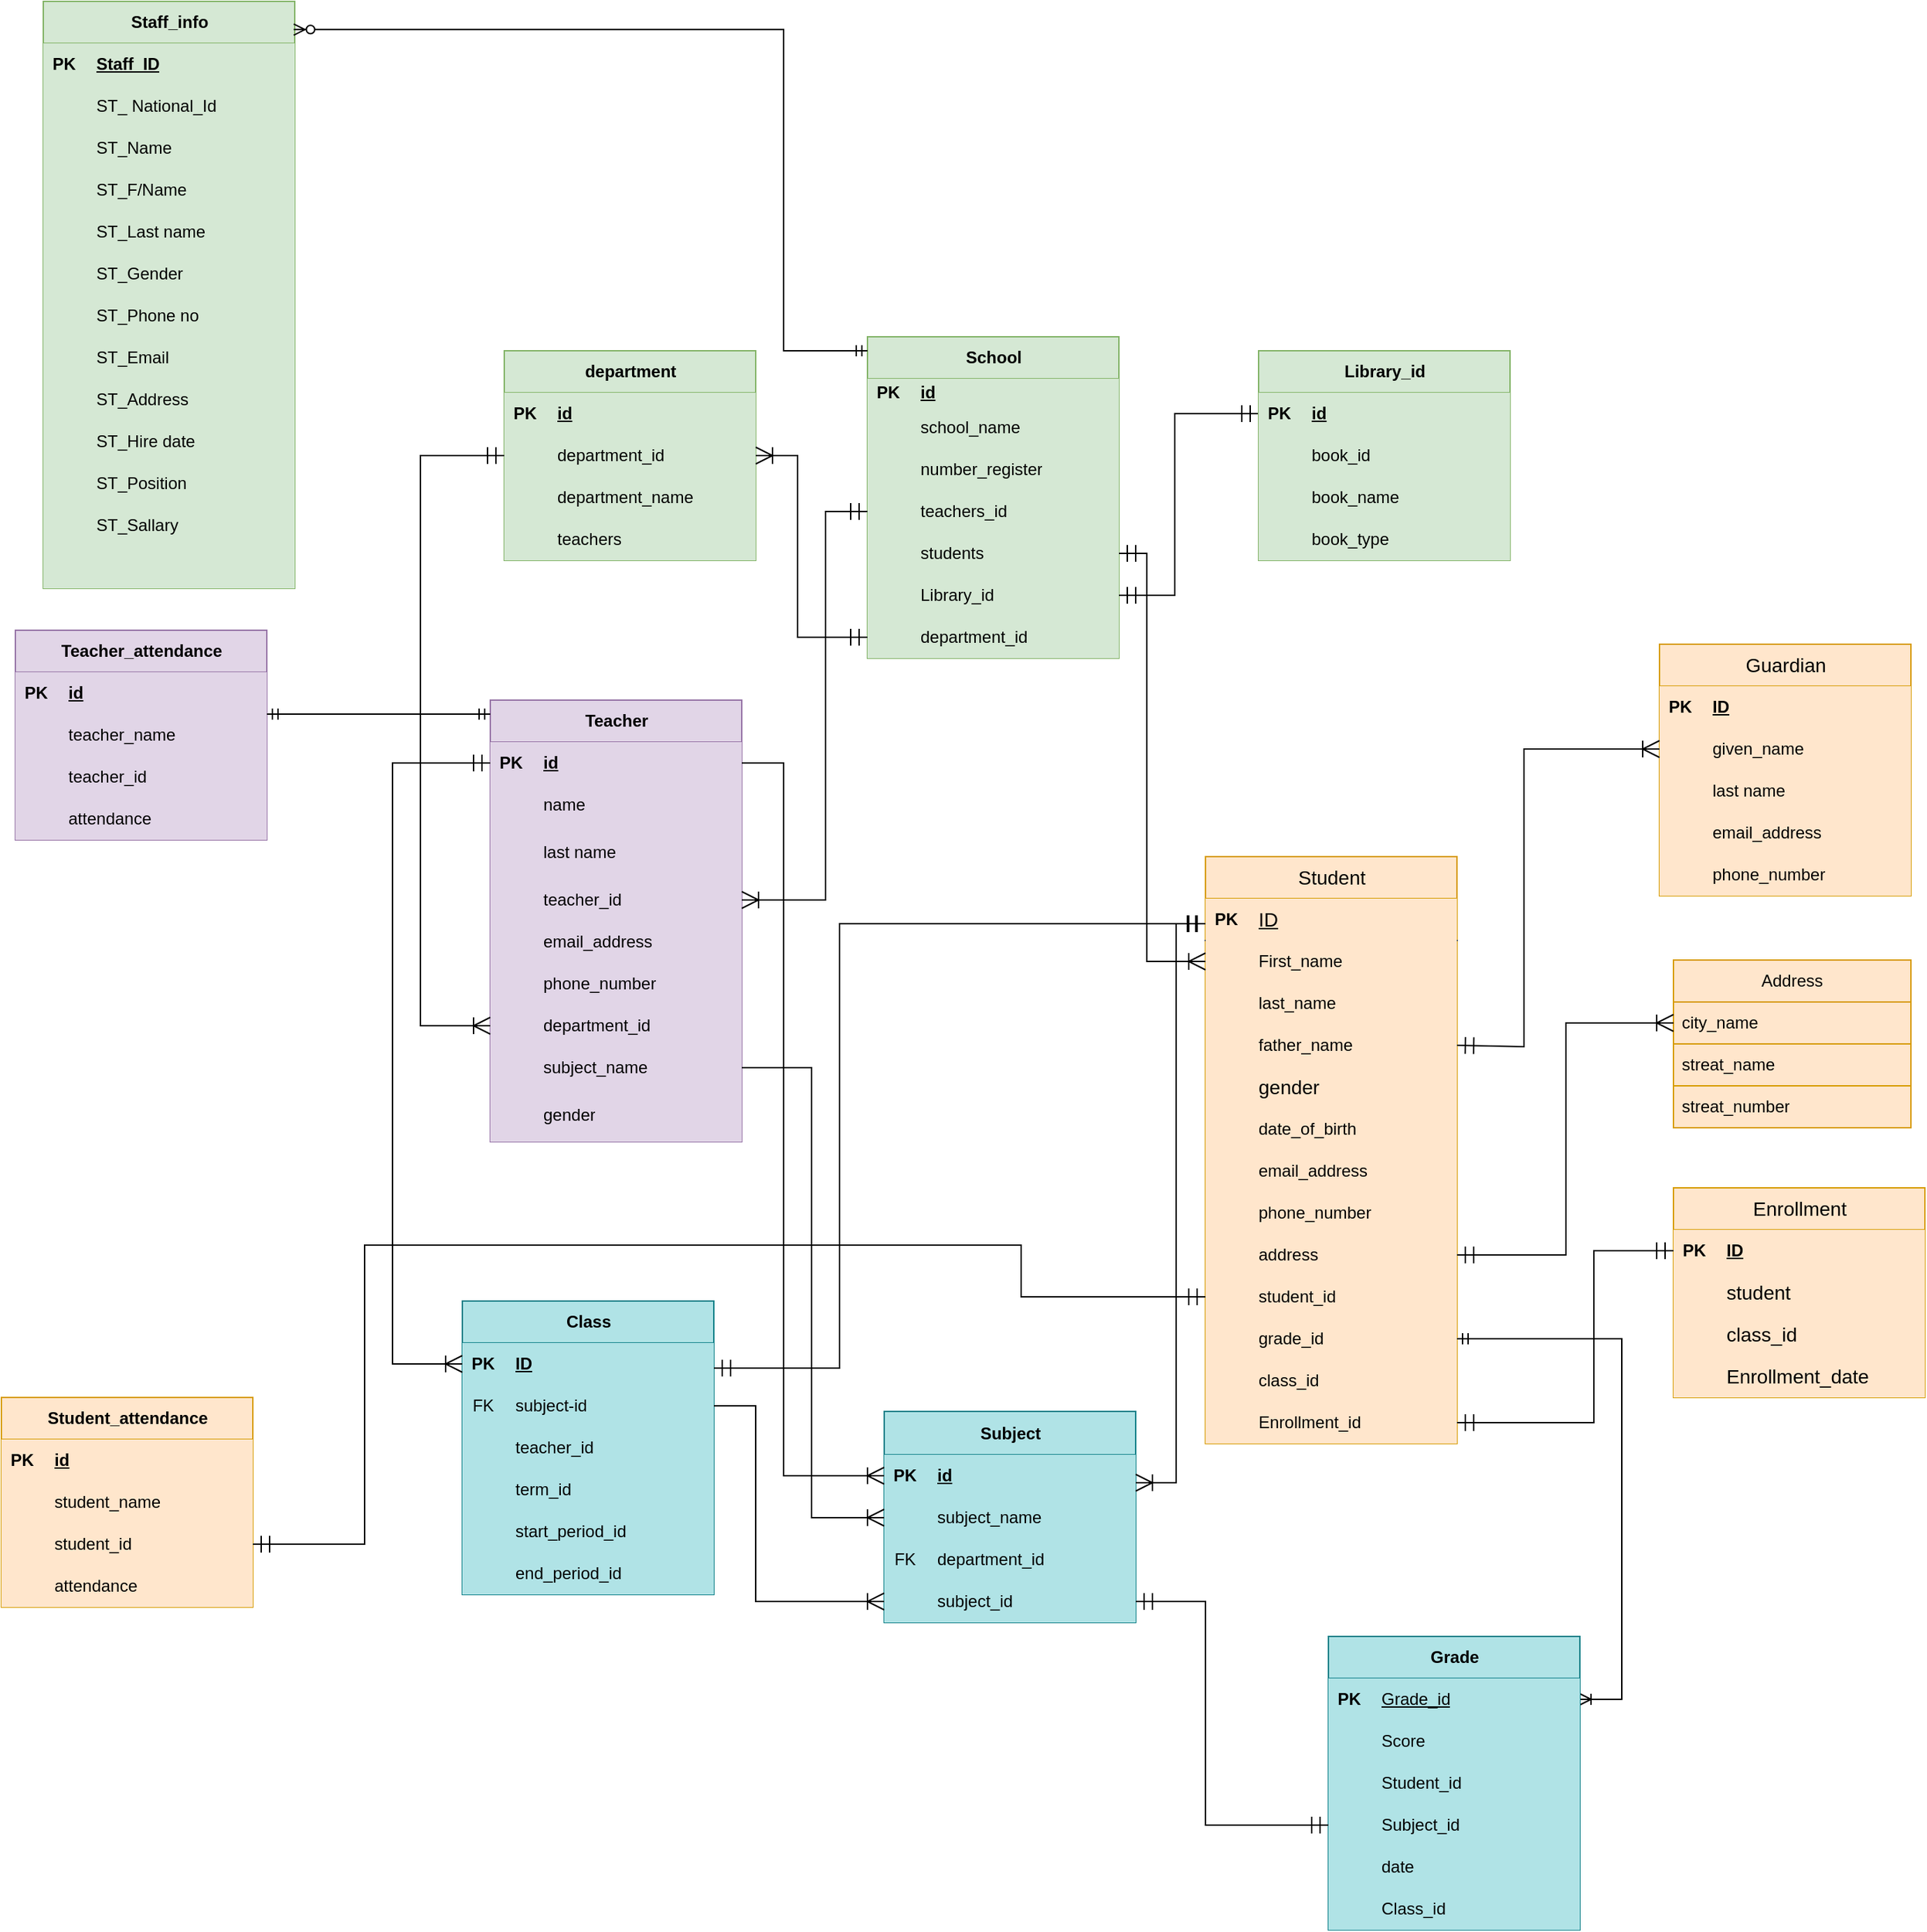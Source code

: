 <mxfile version="27.0.6" pages="2">
  <diagram name="Page-1" id="nbILnIoFjJxwPntXuKlM">
    <mxGraphModel dx="2597" dy="1020" grid="1" gridSize="10" guides="1" tooltips="1" connect="1" arrows="1" fold="1" page="1" pageScale="1" pageWidth="850" pageHeight="1100" math="0" shadow="0">
      <root>
        <mxCell id="0" />
        <mxCell id="1" parent="0" />
        <mxCell id="aWu-S4BMmCRGgqqn0Z_W-1" value="Student" style="shape=table;startSize=30;container=1;collapsible=1;childLayout=tableLayout;fixedRows=1;rowLines=0;fontStyle=0;align=center;resizeLast=1;html=1;fontSize=14;labelBackgroundColor=none;fillColor=#ffe6cc;strokeColor=#d79b00;" parent="1" vertex="1">
          <mxGeometry x="812" y="972" width="180" height="420" as="geometry" />
        </mxCell>
        <mxCell id="aWu-S4BMmCRGgqqn0Z_W-2" value="" style="shape=tableRow;horizontal=0;startSize=0;swimlaneHead=0;swimlaneBody=0;fillColor=none;collapsible=0;dropTarget=0;points=[[0,0.5],[1,0.5]];portConstraint=eastwest;top=0;left=0;right=0;bottom=1;labelBackgroundColor=none;" parent="aWu-S4BMmCRGgqqn0Z_W-1" vertex="1">
          <mxGeometry y="30" width="180" height="30" as="geometry" />
        </mxCell>
        <mxCell id="aWu-S4BMmCRGgqqn0Z_W-3" value="PK" style="shape=partialRectangle;connectable=0;fillColor=#ffe6cc;top=0;left=0;bottom=0;right=0;fontStyle=1;overflow=hidden;whiteSpace=wrap;html=1;labelBackgroundColor=none;strokeColor=#d79b00;" parent="aWu-S4BMmCRGgqqn0Z_W-2" vertex="1">
          <mxGeometry width="30" height="30" as="geometry">
            <mxRectangle width="30" height="30" as="alternateBounds" />
          </mxGeometry>
        </mxCell>
        <mxCell id="aWu-S4BMmCRGgqqn0Z_W-4" value="ID" style="shape=partialRectangle;connectable=0;fillColor=#ffe6cc;top=0;left=0;bottom=0;right=0;align=left;spacingLeft=6;fontStyle=4;overflow=hidden;whiteSpace=wrap;html=1;fontSize=14;labelBackgroundColor=none;strokeColor=#d79b00;" parent="aWu-S4BMmCRGgqqn0Z_W-2" vertex="1">
          <mxGeometry x="30" width="150" height="30" as="geometry">
            <mxRectangle width="150" height="30" as="alternateBounds" />
          </mxGeometry>
        </mxCell>
        <mxCell id="aWu-S4BMmCRGgqqn0Z_W-5" value="" style="shape=tableRow;horizontal=0;startSize=0;swimlaneHead=0;swimlaneBody=0;fillColor=none;collapsible=0;dropTarget=0;points=[[0,0.5],[1,0.5]];portConstraint=eastwest;top=0;left=0;right=0;bottom=0;labelBackgroundColor=none;" parent="aWu-S4BMmCRGgqqn0Z_W-1" vertex="1">
          <mxGeometry y="60" width="180" height="30" as="geometry" />
        </mxCell>
        <mxCell id="aWu-S4BMmCRGgqqn0Z_W-6" value="" style="shape=partialRectangle;connectable=0;fillColor=#ffe6cc;top=0;left=0;bottom=0;right=0;editable=1;overflow=hidden;whiteSpace=wrap;html=1;labelBackgroundColor=none;strokeColor=#d79b00;" parent="aWu-S4BMmCRGgqqn0Z_W-5" vertex="1">
          <mxGeometry width="30" height="30" as="geometry">
            <mxRectangle width="30" height="30" as="alternateBounds" />
          </mxGeometry>
        </mxCell>
        <mxCell id="aWu-S4BMmCRGgqqn0Z_W-7" value="First_name" style="shape=partialRectangle;connectable=0;fillColor=#ffe6cc;top=0;left=0;bottom=0;right=0;align=left;spacingLeft=6;overflow=hidden;whiteSpace=wrap;html=1;labelBackgroundColor=none;strokeColor=#d79b00;" parent="aWu-S4BMmCRGgqqn0Z_W-5" vertex="1">
          <mxGeometry x="30" width="150" height="30" as="geometry">
            <mxRectangle width="150" height="30" as="alternateBounds" />
          </mxGeometry>
        </mxCell>
        <mxCell id="aWu-S4BMmCRGgqqn0Z_W-8" value="" style="shape=tableRow;horizontal=0;startSize=0;swimlaneHead=0;swimlaneBody=0;fillColor=none;collapsible=0;dropTarget=0;points=[[0,0.5],[1,0.5]];portConstraint=eastwest;top=0;left=0;right=0;bottom=0;labelBackgroundColor=none;" parent="aWu-S4BMmCRGgqqn0Z_W-1" vertex="1">
          <mxGeometry y="90" width="180" height="30" as="geometry" />
        </mxCell>
        <mxCell id="aWu-S4BMmCRGgqqn0Z_W-9" value="" style="shape=partialRectangle;connectable=0;fillColor=#ffe6cc;top=0;left=0;bottom=0;right=0;editable=1;overflow=hidden;whiteSpace=wrap;html=1;labelBackgroundColor=none;strokeColor=#d79b00;" parent="aWu-S4BMmCRGgqqn0Z_W-8" vertex="1">
          <mxGeometry width="30" height="30" as="geometry">
            <mxRectangle width="30" height="30" as="alternateBounds" />
          </mxGeometry>
        </mxCell>
        <mxCell id="aWu-S4BMmCRGgqqn0Z_W-10" value="last_name" style="shape=partialRectangle;connectable=0;fillColor=#ffe6cc;top=0;left=0;bottom=0;right=0;align=left;spacingLeft=6;overflow=hidden;whiteSpace=wrap;html=1;labelBackgroundColor=none;strokeColor=#d79b00;" parent="aWu-S4BMmCRGgqqn0Z_W-8" vertex="1">
          <mxGeometry x="30" width="150" height="30" as="geometry">
            <mxRectangle width="150" height="30" as="alternateBounds" />
          </mxGeometry>
        </mxCell>
        <mxCell id="aWu-S4BMmCRGgqqn0Z_W-11" value="" style="shape=tableRow;horizontal=0;startSize=0;swimlaneHead=0;swimlaneBody=0;fillColor=none;collapsible=0;dropTarget=0;points=[[0,0.5],[1,0.5]];portConstraint=eastwest;top=0;left=0;right=0;bottom=0;labelBackgroundColor=none;" parent="aWu-S4BMmCRGgqqn0Z_W-1" vertex="1">
          <mxGeometry y="120" width="180" height="30" as="geometry" />
        </mxCell>
        <mxCell id="aWu-S4BMmCRGgqqn0Z_W-12" value="" style="shape=partialRectangle;connectable=0;fillColor=#ffe6cc;top=0;left=0;bottom=0;right=0;editable=1;overflow=hidden;whiteSpace=wrap;html=1;labelBackgroundColor=none;strokeColor=#d79b00;" parent="aWu-S4BMmCRGgqqn0Z_W-11" vertex="1">
          <mxGeometry width="30" height="30" as="geometry">
            <mxRectangle width="30" height="30" as="alternateBounds" />
          </mxGeometry>
        </mxCell>
        <mxCell id="aWu-S4BMmCRGgqqn0Z_W-13" value="father_name" style="shape=partialRectangle;connectable=0;fillColor=#ffe6cc;top=0;left=0;bottom=0;right=0;align=left;spacingLeft=6;overflow=hidden;whiteSpace=wrap;html=1;labelBackgroundColor=none;strokeColor=#d79b00;" parent="aWu-S4BMmCRGgqqn0Z_W-11" vertex="1">
          <mxGeometry x="30" width="150" height="30" as="geometry">
            <mxRectangle width="150" height="30" as="alternateBounds" />
          </mxGeometry>
        </mxCell>
        <mxCell id="aWu-S4BMmCRGgqqn0Z_W-14" value="" style="shape=tableRow;horizontal=0;startSize=0;swimlaneHead=0;swimlaneBody=0;fillColor=none;collapsible=0;dropTarget=0;points=[[0,0.5],[1,0.5]];portConstraint=eastwest;top=0;left=0;right=0;bottom=0;labelBackgroundColor=none;" parent="aWu-S4BMmCRGgqqn0Z_W-1" vertex="1">
          <mxGeometry y="150" width="180" height="30" as="geometry" />
        </mxCell>
        <mxCell id="aWu-S4BMmCRGgqqn0Z_W-15" value="" style="shape=partialRectangle;connectable=0;fillColor=#ffe6cc;top=0;left=0;bottom=0;right=0;editable=1;overflow=hidden;whiteSpace=wrap;html=1;labelBackgroundColor=none;strokeColor=#d79b00;" parent="aWu-S4BMmCRGgqqn0Z_W-14" vertex="1">
          <mxGeometry width="30" height="30" as="geometry">
            <mxRectangle width="30" height="30" as="alternateBounds" />
          </mxGeometry>
        </mxCell>
        <mxCell id="aWu-S4BMmCRGgqqn0Z_W-16" value="&lt;span style=&quot;font-weight: normal;&quot;&gt;&lt;font style=&quot;font-size: 14px;&quot;&gt;gender&lt;/font&gt;&lt;/span&gt;" style="shape=partialRectangle;connectable=0;fillColor=#ffe6cc;top=0;left=0;bottom=0;right=0;align=left;spacingLeft=6;overflow=hidden;whiteSpace=wrap;html=1;fontStyle=1;labelBackgroundColor=none;strokeColor=#d79b00;" parent="aWu-S4BMmCRGgqqn0Z_W-14" vertex="1">
          <mxGeometry x="30" width="150" height="30" as="geometry">
            <mxRectangle width="150" height="30" as="alternateBounds" />
          </mxGeometry>
        </mxCell>
        <mxCell id="aWu-S4BMmCRGgqqn0Z_W-17" value="" style="shape=tableRow;horizontal=0;startSize=0;swimlaneHead=0;swimlaneBody=0;fillColor=none;collapsible=0;dropTarget=0;points=[[0,0.5],[1,0.5]];portConstraint=eastwest;top=0;left=0;right=0;bottom=0;labelBackgroundColor=none;" parent="aWu-S4BMmCRGgqqn0Z_W-1" vertex="1">
          <mxGeometry y="180" width="180" height="30" as="geometry" />
        </mxCell>
        <mxCell id="aWu-S4BMmCRGgqqn0Z_W-18" value="" style="shape=partialRectangle;connectable=0;fillColor=#ffe6cc;top=0;left=0;bottom=0;right=0;editable=1;overflow=hidden;whiteSpace=wrap;html=1;labelBackgroundColor=none;strokeColor=#d79b00;" parent="aWu-S4BMmCRGgqqn0Z_W-17" vertex="1">
          <mxGeometry width="30" height="30" as="geometry">
            <mxRectangle width="30" height="30" as="alternateBounds" />
          </mxGeometry>
        </mxCell>
        <mxCell id="aWu-S4BMmCRGgqqn0Z_W-19" value="date_of_birth" style="shape=partialRectangle;connectable=0;fillColor=#ffe6cc;top=0;left=0;bottom=0;right=0;align=left;spacingLeft=6;overflow=hidden;whiteSpace=wrap;html=1;labelBackgroundColor=none;strokeColor=#d79b00;" parent="aWu-S4BMmCRGgqqn0Z_W-17" vertex="1">
          <mxGeometry x="30" width="150" height="30" as="geometry">
            <mxRectangle width="150" height="30" as="alternateBounds" />
          </mxGeometry>
        </mxCell>
        <mxCell id="aWu-S4BMmCRGgqqn0Z_W-20" value="" style="shape=tableRow;horizontal=0;startSize=0;swimlaneHead=0;swimlaneBody=0;fillColor=none;collapsible=0;dropTarget=0;points=[[0,0.5],[1,0.5]];portConstraint=eastwest;top=0;left=0;right=0;bottom=0;labelBackgroundColor=none;" parent="aWu-S4BMmCRGgqqn0Z_W-1" vertex="1">
          <mxGeometry y="210" width="180" height="30" as="geometry" />
        </mxCell>
        <mxCell id="aWu-S4BMmCRGgqqn0Z_W-21" value="" style="shape=partialRectangle;connectable=0;fillColor=#ffe6cc;top=0;left=0;bottom=0;right=0;editable=1;overflow=hidden;whiteSpace=wrap;html=1;labelBackgroundColor=none;strokeColor=#d79b00;" parent="aWu-S4BMmCRGgqqn0Z_W-20" vertex="1">
          <mxGeometry width="30" height="30" as="geometry">
            <mxRectangle width="30" height="30" as="alternateBounds" />
          </mxGeometry>
        </mxCell>
        <mxCell id="aWu-S4BMmCRGgqqn0Z_W-22" value="email_address" style="shape=partialRectangle;connectable=0;fillColor=#ffe6cc;top=0;left=0;bottom=0;right=0;align=left;spacingLeft=6;overflow=hidden;whiteSpace=wrap;html=1;labelBackgroundColor=none;strokeColor=#d79b00;" parent="aWu-S4BMmCRGgqqn0Z_W-20" vertex="1">
          <mxGeometry x="30" width="150" height="30" as="geometry">
            <mxRectangle width="150" height="30" as="alternateBounds" />
          </mxGeometry>
        </mxCell>
        <mxCell id="aWu-S4BMmCRGgqqn0Z_W-23" value="" style="shape=tableRow;horizontal=0;startSize=0;swimlaneHead=0;swimlaneBody=0;fillColor=none;collapsible=0;dropTarget=0;points=[[0,0.5],[1,0.5]];portConstraint=eastwest;top=0;left=0;right=0;bottom=0;labelBackgroundColor=none;" parent="aWu-S4BMmCRGgqqn0Z_W-1" vertex="1">
          <mxGeometry y="240" width="180" height="30" as="geometry" />
        </mxCell>
        <mxCell id="aWu-S4BMmCRGgqqn0Z_W-24" value="" style="shape=partialRectangle;connectable=0;fillColor=#ffe6cc;top=0;left=0;bottom=0;right=0;editable=1;overflow=hidden;whiteSpace=wrap;html=1;labelBackgroundColor=none;strokeColor=#d79b00;" parent="aWu-S4BMmCRGgqqn0Z_W-23" vertex="1">
          <mxGeometry width="30" height="30" as="geometry">
            <mxRectangle width="30" height="30" as="alternateBounds" />
          </mxGeometry>
        </mxCell>
        <mxCell id="aWu-S4BMmCRGgqqn0Z_W-25" value="phone_number" style="shape=partialRectangle;connectable=0;fillColor=#ffe6cc;top=0;left=0;bottom=0;right=0;align=left;spacingLeft=6;overflow=hidden;whiteSpace=wrap;html=1;labelBackgroundColor=none;strokeColor=#d79b00;" parent="aWu-S4BMmCRGgqqn0Z_W-23" vertex="1">
          <mxGeometry x="30" width="150" height="30" as="geometry">
            <mxRectangle width="150" height="30" as="alternateBounds" />
          </mxGeometry>
        </mxCell>
        <mxCell id="aWu-S4BMmCRGgqqn0Z_W-26" value="" style="shape=tableRow;horizontal=0;startSize=0;swimlaneHead=0;swimlaneBody=0;fillColor=none;collapsible=0;dropTarget=0;points=[[0,0.5],[1,0.5]];portConstraint=eastwest;top=0;left=0;right=0;bottom=0;labelBackgroundColor=none;" parent="aWu-S4BMmCRGgqqn0Z_W-1" vertex="1">
          <mxGeometry y="270" width="180" height="30" as="geometry" />
        </mxCell>
        <mxCell id="aWu-S4BMmCRGgqqn0Z_W-27" value="" style="shape=partialRectangle;connectable=0;fillColor=#ffe6cc;top=0;left=0;bottom=0;right=0;editable=1;overflow=hidden;whiteSpace=wrap;html=1;labelBackgroundColor=none;strokeColor=#d79b00;" parent="aWu-S4BMmCRGgqqn0Z_W-26" vertex="1">
          <mxGeometry width="30" height="30" as="geometry">
            <mxRectangle width="30" height="30" as="alternateBounds" />
          </mxGeometry>
        </mxCell>
        <mxCell id="aWu-S4BMmCRGgqqn0Z_W-28" value="address" style="shape=partialRectangle;connectable=0;fillColor=#ffe6cc;top=0;left=0;bottom=0;right=0;align=left;spacingLeft=6;overflow=hidden;whiteSpace=wrap;html=1;labelBackgroundColor=none;strokeColor=#d79b00;" parent="aWu-S4BMmCRGgqqn0Z_W-26" vertex="1">
          <mxGeometry x="30" width="150" height="30" as="geometry">
            <mxRectangle width="150" height="30" as="alternateBounds" />
          </mxGeometry>
        </mxCell>
        <mxCell id="aWu-S4BMmCRGgqqn0Z_W-29" value="" style="shape=tableRow;horizontal=0;startSize=0;swimlaneHead=0;swimlaneBody=0;fillColor=none;collapsible=0;dropTarget=0;points=[[0,0.5],[1,0.5]];portConstraint=eastwest;top=0;left=0;right=0;bottom=0;labelBackgroundColor=none;" parent="aWu-S4BMmCRGgqqn0Z_W-1" vertex="1">
          <mxGeometry y="300" width="180" height="30" as="geometry" />
        </mxCell>
        <mxCell id="aWu-S4BMmCRGgqqn0Z_W-30" value="" style="shape=partialRectangle;connectable=0;fillColor=#ffe6cc;top=0;left=0;bottom=0;right=0;editable=1;overflow=hidden;whiteSpace=wrap;html=1;labelBackgroundColor=none;strokeColor=#d79b00;" parent="aWu-S4BMmCRGgqqn0Z_W-29" vertex="1">
          <mxGeometry width="30" height="30" as="geometry">
            <mxRectangle width="30" height="30" as="alternateBounds" />
          </mxGeometry>
        </mxCell>
        <mxCell id="aWu-S4BMmCRGgqqn0Z_W-31" value="student_id" style="shape=partialRectangle;connectable=0;fillColor=#ffe6cc;top=0;left=0;bottom=0;right=0;align=left;spacingLeft=6;overflow=hidden;whiteSpace=wrap;html=1;labelBackgroundColor=none;strokeColor=#d79b00;" parent="aWu-S4BMmCRGgqqn0Z_W-29" vertex="1">
          <mxGeometry x="30" width="150" height="30" as="geometry">
            <mxRectangle width="150" height="30" as="alternateBounds" />
          </mxGeometry>
        </mxCell>
        <mxCell id="aWu-S4BMmCRGgqqn0Z_W-32" value="" style="shape=tableRow;horizontal=0;startSize=0;swimlaneHead=0;swimlaneBody=0;fillColor=none;collapsible=0;dropTarget=0;points=[[0,0.5],[1,0.5]];portConstraint=eastwest;top=0;left=0;right=0;bottom=0;labelBackgroundColor=none;" parent="aWu-S4BMmCRGgqqn0Z_W-1" vertex="1">
          <mxGeometry y="330" width="180" height="30" as="geometry" />
        </mxCell>
        <mxCell id="aWu-S4BMmCRGgqqn0Z_W-33" value="" style="shape=partialRectangle;connectable=0;fillColor=#ffe6cc;top=0;left=0;bottom=0;right=0;editable=1;overflow=hidden;whiteSpace=wrap;html=1;labelBackgroundColor=none;strokeColor=#d79b00;" parent="aWu-S4BMmCRGgqqn0Z_W-32" vertex="1">
          <mxGeometry width="30" height="30" as="geometry">
            <mxRectangle width="30" height="30" as="alternateBounds" />
          </mxGeometry>
        </mxCell>
        <mxCell id="aWu-S4BMmCRGgqqn0Z_W-34" value="grade_id" style="shape=partialRectangle;connectable=0;fillColor=#ffe6cc;top=0;left=0;bottom=0;right=0;align=left;spacingLeft=6;overflow=hidden;whiteSpace=wrap;html=1;labelBackgroundColor=none;strokeColor=#d79b00;" parent="aWu-S4BMmCRGgqqn0Z_W-32" vertex="1">
          <mxGeometry x="30" width="150" height="30" as="geometry">
            <mxRectangle width="150" height="30" as="alternateBounds" />
          </mxGeometry>
        </mxCell>
        <mxCell id="aWu-S4BMmCRGgqqn0Z_W-35" value="" style="shape=tableRow;horizontal=0;startSize=0;swimlaneHead=0;swimlaneBody=0;fillColor=none;collapsible=0;dropTarget=0;points=[[0,0.5],[1,0.5]];portConstraint=eastwest;top=0;left=0;right=0;bottom=0;labelBackgroundColor=none;" parent="aWu-S4BMmCRGgqqn0Z_W-1" vertex="1">
          <mxGeometry y="360" width="180" height="30" as="geometry" />
        </mxCell>
        <mxCell id="aWu-S4BMmCRGgqqn0Z_W-36" value="" style="shape=partialRectangle;connectable=0;fillColor=#ffe6cc;top=0;left=0;bottom=0;right=0;editable=1;overflow=hidden;whiteSpace=wrap;html=1;labelBackgroundColor=none;strokeColor=#d79b00;" parent="aWu-S4BMmCRGgqqn0Z_W-35" vertex="1">
          <mxGeometry width="30" height="30" as="geometry">
            <mxRectangle width="30" height="30" as="alternateBounds" />
          </mxGeometry>
        </mxCell>
        <mxCell id="aWu-S4BMmCRGgqqn0Z_W-37" value="class_id" style="shape=partialRectangle;connectable=0;fillColor=#ffe6cc;top=0;left=0;bottom=0;right=0;align=left;spacingLeft=6;overflow=hidden;whiteSpace=wrap;html=1;labelBackgroundColor=none;strokeColor=#d79b00;" parent="aWu-S4BMmCRGgqqn0Z_W-35" vertex="1">
          <mxGeometry x="30" width="150" height="30" as="geometry">
            <mxRectangle width="150" height="30" as="alternateBounds" />
          </mxGeometry>
        </mxCell>
        <mxCell id="aWu-S4BMmCRGgqqn0Z_W-38" value="" style="shape=tableRow;horizontal=0;startSize=0;swimlaneHead=0;swimlaneBody=0;fillColor=none;collapsible=0;dropTarget=0;points=[[0,0.5],[1,0.5]];portConstraint=eastwest;top=0;left=0;right=0;bottom=0;labelBackgroundColor=none;" parent="aWu-S4BMmCRGgqqn0Z_W-1" vertex="1">
          <mxGeometry y="390" width="180" height="30" as="geometry" />
        </mxCell>
        <mxCell id="aWu-S4BMmCRGgqqn0Z_W-39" value="" style="shape=partialRectangle;connectable=0;fillColor=#ffe6cc;top=0;left=0;bottom=0;right=0;editable=1;overflow=hidden;whiteSpace=wrap;html=1;labelBackgroundColor=none;strokeColor=#d79b00;" parent="aWu-S4BMmCRGgqqn0Z_W-38" vertex="1">
          <mxGeometry width="30" height="30" as="geometry">
            <mxRectangle width="30" height="30" as="alternateBounds" />
          </mxGeometry>
        </mxCell>
        <mxCell id="aWu-S4BMmCRGgqqn0Z_W-40" value="Enrollment_id" style="shape=partialRectangle;connectable=0;fillColor=#ffe6cc;top=0;left=0;bottom=0;right=0;align=left;spacingLeft=6;overflow=hidden;whiteSpace=wrap;html=1;labelBackgroundColor=none;strokeColor=#d79b00;" parent="aWu-S4BMmCRGgqqn0Z_W-38" vertex="1">
          <mxGeometry x="30" width="150" height="30" as="geometry">
            <mxRectangle width="150" height="30" as="alternateBounds" />
          </mxGeometry>
        </mxCell>
        <mxCell id="aWu-S4BMmCRGgqqn0Z_W-41" value="Address" style="swimlane;fontStyle=0;childLayout=stackLayout;horizontal=1;startSize=30;horizontalStack=0;resizeParent=1;resizeParentMax=0;resizeLast=0;collapsible=1;marginBottom=0;whiteSpace=wrap;html=1;labelBackgroundColor=none;fillColor=#ffe6cc;strokeColor=#d79b00;" parent="1" vertex="1">
          <mxGeometry x="1147" y="1046" width="170" height="120" as="geometry" />
        </mxCell>
        <mxCell id="aWu-S4BMmCRGgqqn0Z_W-42" value="city_name" style="text;align=left;verticalAlign=middle;spacingLeft=4;spacingRight=4;overflow=hidden;points=[[0,0.5],[1,0.5]];portConstraint=eastwest;rotatable=0;whiteSpace=wrap;html=1;labelBackgroundColor=none;fillColor=#ffe6cc;strokeColor=#d79b00;" parent="aWu-S4BMmCRGgqqn0Z_W-41" vertex="1">
          <mxGeometry y="30" width="170" height="30" as="geometry" />
        </mxCell>
        <mxCell id="aWu-S4BMmCRGgqqn0Z_W-43" value="streat_name" style="text;strokeColor=#d79b00;fillColor=#ffe6cc;align=left;verticalAlign=middle;spacingLeft=4;spacingRight=4;overflow=hidden;points=[[0,0.5],[1,0.5]];portConstraint=eastwest;rotatable=0;whiteSpace=wrap;html=1;labelBackgroundColor=none;" parent="aWu-S4BMmCRGgqqn0Z_W-41" vertex="1">
          <mxGeometry y="60" width="170" height="30" as="geometry" />
        </mxCell>
        <mxCell id="aWu-S4BMmCRGgqqn0Z_W-44" value="streat_number" style="text;strokeColor=#d79b00;fillColor=#ffe6cc;align=left;verticalAlign=middle;spacingLeft=4;spacingRight=4;overflow=hidden;points=[[0,0.5],[1,0.5]];portConstraint=eastwest;rotatable=0;whiteSpace=wrap;html=1;labelBackgroundColor=none;" parent="aWu-S4BMmCRGgqqn0Z_W-41" vertex="1">
          <mxGeometry y="90" width="170" height="30" as="geometry" />
        </mxCell>
        <mxCell id="aWu-S4BMmCRGgqqn0Z_W-45" value="" style="fontSize=12;html=1;endArrow=ERoneToMany;startArrow=ERmandOne;rounded=0;endSize=10;startSize=10;labelBackgroundColor=none;fontColor=default;exitX=1;exitY=0.5;exitDx=0;exitDy=0;entryX=0;entryY=0.5;entryDx=0;entryDy=0;" parent="1" source="aWu-S4BMmCRGgqqn0Z_W-26" target="aWu-S4BMmCRGgqqn0Z_W-42" edge="1">
          <mxGeometry width="100" height="100" relative="1" as="geometry">
            <mxPoint x="990.0" y="1072.26" as="sourcePoint" />
            <mxPoint x="1146" y="1072" as="targetPoint" />
            <Array as="points">
              <mxPoint x="1070" y="1257" />
              <mxPoint x="1070" y="1091" />
            </Array>
          </mxGeometry>
        </mxCell>
        <mxCell id="aWu-S4BMmCRGgqqn0Z_W-46" value="Guardian" style="shape=table;startSize=30;container=1;collapsible=1;childLayout=tableLayout;fixedRows=1;rowLines=0;align=center;resizeLast=1;html=1;fontSize=14;labelBackgroundColor=none;fillColor=#ffe6cc;strokeColor=#d79b00;" parent="1" vertex="1">
          <mxGeometry x="1137" y="820" width="180" height="180" as="geometry" />
        </mxCell>
        <mxCell id="aWu-S4BMmCRGgqqn0Z_W-47" value="" style="shape=tableRow;horizontal=0;startSize=0;swimlaneHead=0;swimlaneBody=0;fillColor=#ffe6cc;collapsible=0;dropTarget=0;points=[[0,0.5],[1,0.5]];portConstraint=eastwest;top=0;left=0;right=0;bottom=1;labelBackgroundColor=none;strokeColor=#d79b00;" parent="aWu-S4BMmCRGgqqn0Z_W-46" vertex="1">
          <mxGeometry y="30" width="180" height="30" as="geometry" />
        </mxCell>
        <mxCell id="aWu-S4BMmCRGgqqn0Z_W-48" value="PK" style="shape=partialRectangle;connectable=0;fillColor=#ffe6cc;top=0;left=0;bottom=0;right=0;fontStyle=1;overflow=hidden;whiteSpace=wrap;html=1;labelBackgroundColor=none;strokeColor=#d79b00;" parent="aWu-S4BMmCRGgqqn0Z_W-47" vertex="1">
          <mxGeometry width="30" height="30" as="geometry">
            <mxRectangle width="30" height="30" as="alternateBounds" />
          </mxGeometry>
        </mxCell>
        <mxCell id="aWu-S4BMmCRGgqqn0Z_W-49" value="ID" style="shape=partialRectangle;connectable=0;fillColor=#ffe6cc;top=0;left=0;bottom=0;right=0;align=left;spacingLeft=6;fontStyle=5;overflow=hidden;whiteSpace=wrap;html=1;labelBackgroundColor=none;strokeColor=#d79b00;" parent="aWu-S4BMmCRGgqqn0Z_W-47" vertex="1">
          <mxGeometry x="30" width="150" height="30" as="geometry">
            <mxRectangle width="150" height="30" as="alternateBounds" />
          </mxGeometry>
        </mxCell>
        <mxCell id="aWu-S4BMmCRGgqqn0Z_W-50" value="" style="shape=tableRow;horizontal=0;startSize=0;swimlaneHead=0;swimlaneBody=0;fillColor=#ffe6cc;collapsible=0;dropTarget=0;points=[[0,0.5],[1,0.5]];portConstraint=eastwest;top=0;left=0;right=0;bottom=0;labelBackgroundColor=none;strokeColor=#d79b00;" parent="aWu-S4BMmCRGgqqn0Z_W-46" vertex="1">
          <mxGeometry y="60" width="180" height="30" as="geometry" />
        </mxCell>
        <mxCell id="aWu-S4BMmCRGgqqn0Z_W-51" value="" style="shape=partialRectangle;connectable=0;fillColor=#ffe6cc;top=0;left=0;bottom=0;right=0;editable=1;overflow=hidden;whiteSpace=wrap;html=1;labelBackgroundColor=none;strokeColor=#d79b00;" parent="aWu-S4BMmCRGgqqn0Z_W-50" vertex="1">
          <mxGeometry width="30" height="30" as="geometry">
            <mxRectangle width="30" height="30" as="alternateBounds" />
          </mxGeometry>
        </mxCell>
        <mxCell id="aWu-S4BMmCRGgqqn0Z_W-52" value="given_name" style="shape=partialRectangle;connectable=0;fillColor=#ffe6cc;top=0;left=0;bottom=0;right=0;align=left;spacingLeft=6;overflow=hidden;whiteSpace=wrap;html=1;labelBackgroundColor=none;strokeColor=#d79b00;" parent="aWu-S4BMmCRGgqqn0Z_W-50" vertex="1">
          <mxGeometry x="30" width="150" height="30" as="geometry">
            <mxRectangle width="150" height="30" as="alternateBounds" />
          </mxGeometry>
        </mxCell>
        <mxCell id="aWu-S4BMmCRGgqqn0Z_W-53" value="" style="shape=tableRow;horizontal=0;startSize=0;swimlaneHead=0;swimlaneBody=0;fillColor=#ffe6cc;collapsible=0;dropTarget=0;points=[[0,0.5],[1,0.5]];portConstraint=eastwest;top=0;left=0;right=0;bottom=0;labelBackgroundColor=none;strokeColor=#d79b00;" parent="aWu-S4BMmCRGgqqn0Z_W-46" vertex="1">
          <mxGeometry y="90" width="180" height="30" as="geometry" />
        </mxCell>
        <mxCell id="aWu-S4BMmCRGgqqn0Z_W-54" value="" style="shape=partialRectangle;connectable=0;fillColor=#ffe6cc;top=0;left=0;bottom=0;right=0;editable=1;overflow=hidden;whiteSpace=wrap;html=1;labelBackgroundColor=none;strokeColor=#d79b00;" parent="aWu-S4BMmCRGgqqn0Z_W-53" vertex="1">
          <mxGeometry width="30" height="30" as="geometry">
            <mxRectangle width="30" height="30" as="alternateBounds" />
          </mxGeometry>
        </mxCell>
        <mxCell id="aWu-S4BMmCRGgqqn0Z_W-55" value="last name" style="shape=partialRectangle;connectable=0;fillColor=#ffe6cc;top=0;left=0;bottom=0;right=0;align=left;spacingLeft=6;overflow=hidden;whiteSpace=wrap;html=1;labelBackgroundColor=none;strokeColor=#d79b00;" parent="aWu-S4BMmCRGgqqn0Z_W-53" vertex="1">
          <mxGeometry x="30" width="150" height="30" as="geometry">
            <mxRectangle width="150" height="30" as="alternateBounds" />
          </mxGeometry>
        </mxCell>
        <mxCell id="aWu-S4BMmCRGgqqn0Z_W-56" value="" style="shape=tableRow;horizontal=0;startSize=0;swimlaneHead=0;swimlaneBody=0;fillColor=#ffe6cc;collapsible=0;dropTarget=0;points=[[0,0.5],[1,0.5]];portConstraint=eastwest;top=0;left=0;right=0;bottom=0;labelBackgroundColor=none;strokeColor=#d79b00;" parent="aWu-S4BMmCRGgqqn0Z_W-46" vertex="1">
          <mxGeometry y="120" width="180" height="30" as="geometry" />
        </mxCell>
        <mxCell id="aWu-S4BMmCRGgqqn0Z_W-57" value="" style="shape=partialRectangle;connectable=0;fillColor=#ffe6cc;top=0;left=0;bottom=0;right=0;editable=1;overflow=hidden;whiteSpace=wrap;html=1;labelBackgroundColor=none;strokeColor=#d79b00;" parent="aWu-S4BMmCRGgqqn0Z_W-56" vertex="1">
          <mxGeometry width="30" height="30" as="geometry">
            <mxRectangle width="30" height="30" as="alternateBounds" />
          </mxGeometry>
        </mxCell>
        <mxCell id="aWu-S4BMmCRGgqqn0Z_W-58" value="email_address" style="shape=partialRectangle;connectable=0;fillColor=#ffe6cc;top=0;left=0;bottom=0;right=0;align=left;spacingLeft=6;overflow=hidden;whiteSpace=wrap;html=1;labelBackgroundColor=none;strokeColor=#d79b00;" parent="aWu-S4BMmCRGgqqn0Z_W-56" vertex="1">
          <mxGeometry x="30" width="150" height="30" as="geometry">
            <mxRectangle width="150" height="30" as="alternateBounds" />
          </mxGeometry>
        </mxCell>
        <mxCell id="aWu-S4BMmCRGgqqn0Z_W-59" value="" style="shape=tableRow;horizontal=0;startSize=0;swimlaneHead=0;swimlaneBody=0;fillColor=#ffe6cc;collapsible=0;dropTarget=0;points=[[0,0.5],[1,0.5]];portConstraint=eastwest;top=0;left=0;right=0;bottom=0;labelBackgroundColor=none;strokeColor=#d79b00;" parent="aWu-S4BMmCRGgqqn0Z_W-46" vertex="1">
          <mxGeometry y="150" width="180" height="30" as="geometry" />
        </mxCell>
        <mxCell id="aWu-S4BMmCRGgqqn0Z_W-60" value="" style="shape=partialRectangle;connectable=0;fillColor=#ffe6cc;top=0;left=0;bottom=0;right=0;editable=1;overflow=hidden;whiteSpace=wrap;html=1;labelBackgroundColor=none;strokeColor=#d79b00;" parent="aWu-S4BMmCRGgqqn0Z_W-59" vertex="1">
          <mxGeometry width="30" height="30" as="geometry">
            <mxRectangle width="30" height="30" as="alternateBounds" />
          </mxGeometry>
        </mxCell>
        <mxCell id="aWu-S4BMmCRGgqqn0Z_W-61" value="phone_number" style="shape=partialRectangle;connectable=0;fillColor=#ffe6cc;top=0;left=0;bottom=0;right=0;align=left;spacingLeft=6;overflow=hidden;whiteSpace=wrap;html=1;labelBackgroundColor=none;strokeColor=#d79b00;" parent="aWu-S4BMmCRGgqqn0Z_W-59" vertex="1">
          <mxGeometry x="30" width="150" height="30" as="geometry">
            <mxRectangle width="150" height="30" as="alternateBounds" />
          </mxGeometry>
        </mxCell>
        <mxCell id="aWu-S4BMmCRGgqqn0Z_W-62" value="Class" style="shape=table;startSize=30;container=1;collapsible=1;childLayout=tableLayout;fixedRows=1;rowLines=0;fontStyle=1;align=center;resizeLast=1;html=1;labelBackgroundColor=none;fillColor=#b0e3e6;strokeColor=#0e8088;" parent="1" vertex="1">
          <mxGeometry x="280" y="1290" width="180" height="210" as="geometry" />
        </mxCell>
        <mxCell id="aWu-S4BMmCRGgqqn0Z_W-63" value="" style="shape=tableRow;horizontal=0;startSize=0;swimlaneHead=0;swimlaneBody=0;fillColor=#b0e3e6;collapsible=0;dropTarget=0;points=[[0,0.5],[1,0.5]];portConstraint=eastwest;top=0;left=0;right=0;bottom=1;labelBackgroundColor=none;strokeColor=#0e8088;" parent="aWu-S4BMmCRGgqqn0Z_W-62" vertex="1">
          <mxGeometry y="30" width="180" height="30" as="geometry" />
        </mxCell>
        <mxCell id="aWu-S4BMmCRGgqqn0Z_W-64" value="PK" style="shape=partialRectangle;connectable=0;fillColor=#b0e3e6;top=0;left=0;bottom=0;right=0;fontStyle=1;overflow=hidden;whiteSpace=wrap;html=1;labelBackgroundColor=none;strokeColor=#0e8088;" parent="aWu-S4BMmCRGgqqn0Z_W-63" vertex="1">
          <mxGeometry width="30" height="30" as="geometry">
            <mxRectangle width="30" height="30" as="alternateBounds" />
          </mxGeometry>
        </mxCell>
        <mxCell id="aWu-S4BMmCRGgqqn0Z_W-65" value="ID" style="shape=partialRectangle;connectable=0;fillColor=#b0e3e6;top=0;left=0;bottom=0;right=0;align=left;spacingLeft=6;fontStyle=5;overflow=hidden;whiteSpace=wrap;html=1;labelBackgroundColor=none;strokeColor=#0e8088;" parent="aWu-S4BMmCRGgqqn0Z_W-63" vertex="1">
          <mxGeometry x="30" width="150" height="30" as="geometry">
            <mxRectangle width="150" height="30" as="alternateBounds" />
          </mxGeometry>
        </mxCell>
        <mxCell id="aWu-S4BMmCRGgqqn0Z_W-66" value="" style="shape=tableRow;horizontal=0;startSize=0;swimlaneHead=0;swimlaneBody=0;fillColor=#b0e3e6;collapsible=0;dropTarget=0;points=[[0,0.5],[1,0.5]];portConstraint=eastwest;top=0;left=0;right=0;bottom=0;labelBackgroundColor=none;strokeColor=#0e8088;" parent="aWu-S4BMmCRGgqqn0Z_W-62" vertex="1">
          <mxGeometry y="60" width="180" height="30" as="geometry" />
        </mxCell>
        <mxCell id="aWu-S4BMmCRGgqqn0Z_W-67" value="FK" style="shape=partialRectangle;connectable=0;fillColor=#b0e3e6;top=0;left=0;bottom=0;right=0;editable=1;overflow=hidden;whiteSpace=wrap;html=1;labelBackgroundColor=none;strokeColor=#0e8088;" parent="aWu-S4BMmCRGgqqn0Z_W-66" vertex="1">
          <mxGeometry width="30" height="30" as="geometry">
            <mxRectangle width="30" height="30" as="alternateBounds" />
          </mxGeometry>
        </mxCell>
        <mxCell id="aWu-S4BMmCRGgqqn0Z_W-68" value="subject-id" style="shape=partialRectangle;connectable=0;fillColor=#b0e3e6;top=0;left=0;bottom=0;right=0;align=left;spacingLeft=6;overflow=hidden;whiteSpace=wrap;html=1;labelBackgroundColor=none;strokeColor=#0e8088;" parent="aWu-S4BMmCRGgqqn0Z_W-66" vertex="1">
          <mxGeometry x="30" width="150" height="30" as="geometry">
            <mxRectangle width="150" height="30" as="alternateBounds" />
          </mxGeometry>
        </mxCell>
        <mxCell id="aWu-S4BMmCRGgqqn0Z_W-69" value="" style="shape=tableRow;horizontal=0;startSize=0;swimlaneHead=0;swimlaneBody=0;fillColor=#b0e3e6;collapsible=0;dropTarget=0;points=[[0,0.5],[1,0.5]];portConstraint=eastwest;top=0;left=0;right=0;bottom=0;labelBackgroundColor=none;strokeColor=#0e8088;" parent="aWu-S4BMmCRGgqqn0Z_W-62" vertex="1">
          <mxGeometry y="90" width="180" height="30" as="geometry" />
        </mxCell>
        <mxCell id="aWu-S4BMmCRGgqqn0Z_W-70" value="" style="shape=partialRectangle;connectable=0;fillColor=#b0e3e6;top=0;left=0;bottom=0;right=0;editable=1;overflow=hidden;whiteSpace=wrap;html=1;labelBackgroundColor=none;strokeColor=#0e8088;" parent="aWu-S4BMmCRGgqqn0Z_W-69" vertex="1">
          <mxGeometry width="30" height="30" as="geometry">
            <mxRectangle width="30" height="30" as="alternateBounds" />
          </mxGeometry>
        </mxCell>
        <mxCell id="aWu-S4BMmCRGgqqn0Z_W-71" value="teacher_id" style="shape=partialRectangle;connectable=0;fillColor=#b0e3e6;top=0;left=0;bottom=0;right=0;align=left;spacingLeft=6;overflow=hidden;whiteSpace=wrap;html=1;labelBackgroundColor=none;strokeColor=#0e8088;" parent="aWu-S4BMmCRGgqqn0Z_W-69" vertex="1">
          <mxGeometry x="30" width="150" height="30" as="geometry">
            <mxRectangle width="150" height="30" as="alternateBounds" />
          </mxGeometry>
        </mxCell>
        <mxCell id="aWu-S4BMmCRGgqqn0Z_W-72" value="" style="shape=tableRow;horizontal=0;startSize=0;swimlaneHead=0;swimlaneBody=0;fillColor=#b0e3e6;collapsible=0;dropTarget=0;points=[[0,0.5],[1,0.5]];portConstraint=eastwest;top=0;left=0;right=0;bottom=0;labelBackgroundColor=none;strokeColor=#0e8088;" parent="aWu-S4BMmCRGgqqn0Z_W-62" vertex="1">
          <mxGeometry y="120" width="180" height="30" as="geometry" />
        </mxCell>
        <mxCell id="aWu-S4BMmCRGgqqn0Z_W-73" value="" style="shape=partialRectangle;connectable=0;fillColor=#b0e3e6;top=0;left=0;bottom=0;right=0;editable=1;overflow=hidden;whiteSpace=wrap;html=1;labelBackgroundColor=none;strokeColor=#0e8088;" parent="aWu-S4BMmCRGgqqn0Z_W-72" vertex="1">
          <mxGeometry width="30" height="30" as="geometry">
            <mxRectangle width="30" height="30" as="alternateBounds" />
          </mxGeometry>
        </mxCell>
        <mxCell id="aWu-S4BMmCRGgqqn0Z_W-74" value="term_id" style="shape=partialRectangle;connectable=0;fillColor=#b0e3e6;top=0;left=0;bottom=0;right=0;align=left;spacingLeft=6;overflow=hidden;whiteSpace=wrap;html=1;labelBackgroundColor=none;strokeColor=#0e8088;" parent="aWu-S4BMmCRGgqqn0Z_W-72" vertex="1">
          <mxGeometry x="30" width="150" height="30" as="geometry">
            <mxRectangle width="150" height="30" as="alternateBounds" />
          </mxGeometry>
        </mxCell>
        <mxCell id="aWu-S4BMmCRGgqqn0Z_W-75" value="" style="shape=tableRow;horizontal=0;startSize=0;swimlaneHead=0;swimlaneBody=0;fillColor=#b0e3e6;collapsible=0;dropTarget=0;points=[[0,0.5],[1,0.5]];portConstraint=eastwest;top=0;left=0;right=0;bottom=0;labelBackgroundColor=none;strokeColor=#0e8088;" parent="aWu-S4BMmCRGgqqn0Z_W-62" vertex="1">
          <mxGeometry y="150" width="180" height="30" as="geometry" />
        </mxCell>
        <mxCell id="aWu-S4BMmCRGgqqn0Z_W-76" value="" style="shape=partialRectangle;connectable=0;fillColor=#b0e3e6;top=0;left=0;bottom=0;right=0;editable=1;overflow=hidden;whiteSpace=wrap;html=1;labelBackgroundColor=none;strokeColor=#0e8088;" parent="aWu-S4BMmCRGgqqn0Z_W-75" vertex="1">
          <mxGeometry width="30" height="30" as="geometry">
            <mxRectangle width="30" height="30" as="alternateBounds" />
          </mxGeometry>
        </mxCell>
        <mxCell id="aWu-S4BMmCRGgqqn0Z_W-77" value="start_period_id" style="shape=partialRectangle;connectable=0;fillColor=#b0e3e6;top=0;left=0;bottom=0;right=0;align=left;spacingLeft=6;overflow=hidden;whiteSpace=wrap;html=1;labelBackgroundColor=none;strokeColor=#0e8088;" parent="aWu-S4BMmCRGgqqn0Z_W-75" vertex="1">
          <mxGeometry x="30" width="150" height="30" as="geometry">
            <mxRectangle width="150" height="30" as="alternateBounds" />
          </mxGeometry>
        </mxCell>
        <mxCell id="aWu-S4BMmCRGgqqn0Z_W-78" value="" style="shape=tableRow;horizontal=0;startSize=0;swimlaneHead=0;swimlaneBody=0;fillColor=#b0e3e6;collapsible=0;dropTarget=0;points=[[0,0.5],[1,0.5]];portConstraint=eastwest;top=0;left=0;right=0;bottom=0;labelBackgroundColor=none;strokeColor=#0e8088;" parent="aWu-S4BMmCRGgqqn0Z_W-62" vertex="1">
          <mxGeometry y="180" width="180" height="30" as="geometry" />
        </mxCell>
        <mxCell id="aWu-S4BMmCRGgqqn0Z_W-79" value="" style="shape=partialRectangle;connectable=0;fillColor=#b0e3e6;top=0;left=0;bottom=0;right=0;editable=1;overflow=hidden;whiteSpace=wrap;html=1;labelBackgroundColor=none;strokeColor=#0e8088;" parent="aWu-S4BMmCRGgqqn0Z_W-78" vertex="1">
          <mxGeometry width="30" height="30" as="geometry">
            <mxRectangle width="30" height="30" as="alternateBounds" />
          </mxGeometry>
        </mxCell>
        <mxCell id="aWu-S4BMmCRGgqqn0Z_W-80" value="end_period_id" style="shape=partialRectangle;connectable=0;fillColor=#b0e3e6;top=0;left=0;bottom=0;right=0;align=left;spacingLeft=6;overflow=hidden;whiteSpace=wrap;html=1;labelBackgroundColor=none;strokeColor=#0e8088;" parent="aWu-S4BMmCRGgqqn0Z_W-78" vertex="1">
          <mxGeometry x="30" width="150" height="30" as="geometry">
            <mxRectangle width="150" height="30" as="alternateBounds" />
          </mxGeometry>
        </mxCell>
        <mxCell id="aWu-S4BMmCRGgqqn0Z_W-81" value="" style="fontSize=12;html=1;endArrow=ERoneToMany;startArrow=ERmandOne;rounded=0;endSize=10;startSize=10;labelBackgroundColor=none;fontColor=default;exitX=1;exitY=0.5;exitDx=0;exitDy=0;" parent="1" source="aWu-S4BMmCRGgqqn0Z_W-11" target="aWu-S4BMmCRGgqqn0Z_W-50" edge="1">
          <mxGeometry width="100" height="100" relative="1" as="geometry">
            <mxPoint x="1020" y="1108" as="sourcePoint" />
            <mxPoint x="1080" y="1310" as="targetPoint" />
            <Array as="points">
              <mxPoint x="1040" y="1108" />
              <mxPoint x="1040" y="895" />
            </Array>
          </mxGeometry>
        </mxCell>
        <mxCell id="aWu-S4BMmCRGgqqn0Z_W-82" value="Subject" style="shape=table;startSize=31;container=1;collapsible=1;childLayout=tableLayout;fixedRows=1;rowLines=0;fontStyle=1;align=center;resizeLast=1;html=1;labelBackgroundColor=none;fillColor=#b0e3e6;strokeColor=#0e8088;" parent="1" vertex="1">
          <mxGeometry x="582" y="1369" width="180" height="151" as="geometry" />
        </mxCell>
        <mxCell id="aWu-S4BMmCRGgqqn0Z_W-83" value="" style="shape=tableRow;horizontal=0;startSize=0;swimlaneHead=0;swimlaneBody=0;fillColor=#b0e3e6;collapsible=0;dropTarget=0;points=[[0,0.5],[1,0.5]];portConstraint=eastwest;top=0;left=0;right=0;bottom=1;labelBackgroundColor=none;strokeColor=#0e8088;" parent="aWu-S4BMmCRGgqqn0Z_W-82" vertex="1">
          <mxGeometry y="31" width="180" height="30" as="geometry" />
        </mxCell>
        <mxCell id="aWu-S4BMmCRGgqqn0Z_W-84" value="PK" style="shape=partialRectangle;connectable=0;fillColor=#b0e3e6;top=0;left=0;bottom=0;right=0;fontStyle=1;overflow=hidden;whiteSpace=wrap;html=1;labelBackgroundColor=none;strokeColor=#0e8088;" parent="aWu-S4BMmCRGgqqn0Z_W-83" vertex="1">
          <mxGeometry width="30" height="30" as="geometry">
            <mxRectangle width="30" height="30" as="alternateBounds" />
          </mxGeometry>
        </mxCell>
        <mxCell id="aWu-S4BMmCRGgqqn0Z_W-85" value="id" style="shape=partialRectangle;connectable=0;fillColor=#b0e3e6;top=0;left=0;bottom=0;right=0;align=left;spacingLeft=6;fontStyle=5;overflow=hidden;whiteSpace=wrap;html=1;labelBackgroundColor=none;strokeColor=#0e8088;" parent="aWu-S4BMmCRGgqqn0Z_W-83" vertex="1">
          <mxGeometry x="30" width="150" height="30" as="geometry">
            <mxRectangle width="150" height="30" as="alternateBounds" />
          </mxGeometry>
        </mxCell>
        <mxCell id="aWu-S4BMmCRGgqqn0Z_W-86" value="" style="shape=tableRow;horizontal=0;startSize=0;swimlaneHead=0;swimlaneBody=0;fillColor=#b0e3e6;collapsible=0;dropTarget=0;points=[[0,0.5],[1,0.5]];portConstraint=eastwest;top=0;left=0;right=0;bottom=0;labelBackgroundColor=none;strokeColor=#0e8088;" parent="aWu-S4BMmCRGgqqn0Z_W-82" vertex="1">
          <mxGeometry y="61" width="180" height="30" as="geometry" />
        </mxCell>
        <mxCell id="aWu-S4BMmCRGgqqn0Z_W-87" value="" style="shape=partialRectangle;connectable=0;fillColor=#b0e3e6;top=0;left=0;bottom=0;right=0;editable=1;overflow=hidden;whiteSpace=wrap;html=1;labelBackgroundColor=none;strokeColor=#0e8088;" parent="aWu-S4BMmCRGgqqn0Z_W-86" vertex="1">
          <mxGeometry width="30" height="30" as="geometry">
            <mxRectangle width="30" height="30" as="alternateBounds" />
          </mxGeometry>
        </mxCell>
        <mxCell id="aWu-S4BMmCRGgqqn0Z_W-88" value="subject_name" style="shape=partialRectangle;connectable=0;fillColor=#b0e3e6;top=0;left=0;bottom=0;right=0;align=left;spacingLeft=6;overflow=hidden;whiteSpace=wrap;html=1;labelBackgroundColor=none;strokeColor=#0e8088;" parent="aWu-S4BMmCRGgqqn0Z_W-86" vertex="1">
          <mxGeometry x="30" width="150" height="30" as="geometry">
            <mxRectangle width="150" height="30" as="alternateBounds" />
          </mxGeometry>
        </mxCell>
        <mxCell id="aWu-S4BMmCRGgqqn0Z_W-89" value="" style="shape=tableRow;horizontal=0;startSize=0;swimlaneHead=0;swimlaneBody=0;fillColor=#b0e3e6;collapsible=0;dropTarget=0;points=[[0,0.5],[1,0.5]];portConstraint=eastwest;top=0;left=0;right=0;bottom=0;labelBackgroundColor=none;strokeColor=#0e8088;" parent="aWu-S4BMmCRGgqqn0Z_W-82" vertex="1">
          <mxGeometry y="91" width="180" height="30" as="geometry" />
        </mxCell>
        <mxCell id="aWu-S4BMmCRGgqqn0Z_W-90" value="FK" style="shape=partialRectangle;connectable=0;fillColor=#b0e3e6;top=0;left=0;bottom=0;right=0;editable=1;overflow=hidden;whiteSpace=wrap;html=1;labelBackgroundColor=none;strokeColor=#0e8088;" parent="aWu-S4BMmCRGgqqn0Z_W-89" vertex="1">
          <mxGeometry width="30" height="30" as="geometry">
            <mxRectangle width="30" height="30" as="alternateBounds" />
          </mxGeometry>
        </mxCell>
        <mxCell id="aWu-S4BMmCRGgqqn0Z_W-91" value="department_id" style="shape=partialRectangle;connectable=0;fillColor=#b0e3e6;top=0;left=0;bottom=0;right=0;align=left;spacingLeft=6;overflow=hidden;whiteSpace=wrap;html=1;labelBackgroundColor=none;strokeColor=#0e8088;" parent="aWu-S4BMmCRGgqqn0Z_W-89" vertex="1">
          <mxGeometry x="30" width="150" height="30" as="geometry">
            <mxRectangle width="150" height="30" as="alternateBounds" />
          </mxGeometry>
        </mxCell>
        <mxCell id="aWu-S4BMmCRGgqqn0Z_W-92" value="" style="shape=tableRow;horizontal=0;startSize=0;swimlaneHead=0;swimlaneBody=0;fillColor=#b0e3e6;collapsible=0;dropTarget=0;points=[[0,0.5],[1,0.5]];portConstraint=eastwest;top=0;left=0;right=0;bottom=0;labelBackgroundColor=none;strokeColor=#0e8088;" parent="aWu-S4BMmCRGgqqn0Z_W-82" vertex="1">
          <mxGeometry y="121" width="180" height="30" as="geometry" />
        </mxCell>
        <mxCell id="aWu-S4BMmCRGgqqn0Z_W-93" value="" style="shape=partialRectangle;connectable=0;fillColor=#b0e3e6;top=0;left=0;bottom=0;right=0;editable=1;overflow=hidden;whiteSpace=wrap;html=1;labelBackgroundColor=none;strokeColor=#0e8088;" parent="aWu-S4BMmCRGgqqn0Z_W-92" vertex="1">
          <mxGeometry width="30" height="30" as="geometry">
            <mxRectangle width="30" height="30" as="alternateBounds" />
          </mxGeometry>
        </mxCell>
        <mxCell id="aWu-S4BMmCRGgqqn0Z_W-94" value="subject_id" style="shape=partialRectangle;connectable=0;fillColor=#b0e3e6;top=0;left=0;bottom=0;right=0;align=left;spacingLeft=6;overflow=hidden;whiteSpace=wrap;html=1;labelBackgroundColor=none;strokeColor=#0e8088;" parent="aWu-S4BMmCRGgqqn0Z_W-92" vertex="1">
          <mxGeometry x="30" width="150" height="30" as="geometry">
            <mxRectangle width="150" height="30" as="alternateBounds" />
          </mxGeometry>
        </mxCell>
        <mxCell id="aWu-S4BMmCRGgqqn0Z_W-95" value="Teacher" style="shape=table;startSize=30;container=1;collapsible=1;childLayout=tableLayout;fixedRows=1;rowLines=0;fontStyle=1;align=center;resizeLast=1;html=1;labelBackgroundColor=none;fillColor=#e1d5e7;strokeColor=#9673a6;" parent="1" vertex="1">
          <mxGeometry x="300" y="860" width="180" height="316" as="geometry" />
        </mxCell>
        <mxCell id="aWu-S4BMmCRGgqqn0Z_W-96" value="" style="shape=tableRow;horizontal=0;startSize=0;swimlaneHead=0;swimlaneBody=0;fillColor=#e1d5e7;collapsible=0;dropTarget=0;points=[[0,0.5],[1,0.5]];portConstraint=eastwest;top=0;left=0;right=0;bottom=1;labelBackgroundColor=none;strokeColor=#9673a6;" parent="aWu-S4BMmCRGgqqn0Z_W-95" vertex="1">
          <mxGeometry y="30" width="180" height="30" as="geometry" />
        </mxCell>
        <mxCell id="aWu-S4BMmCRGgqqn0Z_W-97" value="PK" style="shape=partialRectangle;connectable=0;fillColor=#e1d5e7;top=0;left=0;bottom=0;right=0;fontStyle=1;overflow=hidden;whiteSpace=wrap;html=1;labelBackgroundColor=none;strokeColor=#9673a6;" parent="aWu-S4BMmCRGgqqn0Z_W-96" vertex="1">
          <mxGeometry width="30" height="30" as="geometry">
            <mxRectangle width="30" height="30" as="alternateBounds" />
          </mxGeometry>
        </mxCell>
        <mxCell id="aWu-S4BMmCRGgqqn0Z_W-98" value="id" style="shape=partialRectangle;connectable=0;fillColor=#e1d5e7;top=0;left=0;bottom=0;right=0;align=left;spacingLeft=6;fontStyle=5;overflow=hidden;whiteSpace=wrap;html=1;labelBackgroundColor=none;strokeColor=#9673a6;" parent="aWu-S4BMmCRGgqqn0Z_W-96" vertex="1">
          <mxGeometry x="30" width="150" height="30" as="geometry">
            <mxRectangle width="150" height="30" as="alternateBounds" />
          </mxGeometry>
        </mxCell>
        <mxCell id="aWu-S4BMmCRGgqqn0Z_W-99" value="" style="shape=tableRow;horizontal=0;startSize=0;swimlaneHead=0;swimlaneBody=0;fillColor=#e1d5e7;collapsible=0;dropTarget=0;points=[[0,0.5],[1,0.5]];portConstraint=eastwest;top=0;left=0;right=0;bottom=0;labelBackgroundColor=none;strokeColor=#9673a6;" parent="aWu-S4BMmCRGgqqn0Z_W-95" vertex="1">
          <mxGeometry y="60" width="180" height="30" as="geometry" />
        </mxCell>
        <mxCell id="aWu-S4BMmCRGgqqn0Z_W-100" value="" style="shape=partialRectangle;connectable=0;fillColor=#e1d5e7;top=0;left=0;bottom=0;right=0;editable=1;overflow=hidden;whiteSpace=wrap;html=1;labelBackgroundColor=none;strokeColor=#9673a6;" parent="aWu-S4BMmCRGgqqn0Z_W-99" vertex="1">
          <mxGeometry width="30" height="30" as="geometry">
            <mxRectangle width="30" height="30" as="alternateBounds" />
          </mxGeometry>
        </mxCell>
        <mxCell id="aWu-S4BMmCRGgqqn0Z_W-101" value="name" style="shape=partialRectangle;connectable=0;fillColor=#e1d5e7;top=0;left=0;bottom=0;right=0;align=left;spacingLeft=6;overflow=hidden;whiteSpace=wrap;html=1;labelBackgroundColor=none;strokeColor=#9673a6;" parent="aWu-S4BMmCRGgqqn0Z_W-99" vertex="1">
          <mxGeometry x="30" width="150" height="30" as="geometry">
            <mxRectangle width="150" height="30" as="alternateBounds" />
          </mxGeometry>
        </mxCell>
        <mxCell id="aWu-S4BMmCRGgqqn0Z_W-102" value="" style="shape=tableRow;horizontal=0;startSize=0;swimlaneHead=0;swimlaneBody=0;fillColor=#e1d5e7;collapsible=0;dropTarget=0;points=[[0,0.5],[1,0.5]];portConstraint=eastwest;top=0;left=0;right=0;bottom=0;labelBackgroundColor=none;strokeColor=#9673a6;" parent="aWu-S4BMmCRGgqqn0Z_W-95" vertex="1">
          <mxGeometry y="90" width="180" height="38" as="geometry" />
        </mxCell>
        <mxCell id="aWu-S4BMmCRGgqqn0Z_W-103" value="" style="shape=partialRectangle;connectable=0;fillColor=#e1d5e7;top=0;left=0;bottom=0;right=0;editable=1;overflow=hidden;whiteSpace=wrap;html=1;labelBackgroundColor=none;strokeColor=#9673a6;" parent="aWu-S4BMmCRGgqqn0Z_W-102" vertex="1">
          <mxGeometry width="30" height="38" as="geometry">
            <mxRectangle width="30" height="38" as="alternateBounds" />
          </mxGeometry>
        </mxCell>
        <mxCell id="aWu-S4BMmCRGgqqn0Z_W-104" value="last name" style="shape=partialRectangle;connectable=0;fillColor=#e1d5e7;top=0;left=0;bottom=0;right=0;align=left;spacingLeft=6;overflow=hidden;whiteSpace=wrap;html=1;labelBackgroundColor=none;strokeColor=#9673a6;" parent="aWu-S4BMmCRGgqqn0Z_W-102" vertex="1">
          <mxGeometry x="30" width="150" height="38" as="geometry">
            <mxRectangle width="150" height="38" as="alternateBounds" />
          </mxGeometry>
        </mxCell>
        <mxCell id="aWu-S4BMmCRGgqqn0Z_W-105" value="" style="shape=tableRow;horizontal=0;startSize=0;swimlaneHead=0;swimlaneBody=0;fillColor=#e1d5e7;collapsible=0;dropTarget=0;points=[[0,0.5],[1,0.5]];portConstraint=eastwest;top=0;left=0;right=0;bottom=0;labelBackgroundColor=none;strokeColor=#9673a6;" parent="aWu-S4BMmCRGgqqn0Z_W-95" vertex="1">
          <mxGeometry y="128" width="180" height="30" as="geometry" />
        </mxCell>
        <mxCell id="aWu-S4BMmCRGgqqn0Z_W-106" value="" style="shape=partialRectangle;connectable=0;fillColor=#e1d5e7;top=0;left=0;bottom=0;right=0;editable=1;overflow=hidden;whiteSpace=wrap;html=1;labelBackgroundColor=none;strokeColor=#9673a6;" parent="aWu-S4BMmCRGgqqn0Z_W-105" vertex="1">
          <mxGeometry width="30" height="30" as="geometry">
            <mxRectangle width="30" height="30" as="alternateBounds" />
          </mxGeometry>
        </mxCell>
        <mxCell id="aWu-S4BMmCRGgqqn0Z_W-107" value="teacher_id" style="shape=partialRectangle;connectable=0;fillColor=#e1d5e7;top=0;left=0;bottom=0;right=0;align=left;spacingLeft=6;overflow=hidden;whiteSpace=wrap;html=1;labelBackgroundColor=none;strokeColor=#9673a6;" parent="aWu-S4BMmCRGgqqn0Z_W-105" vertex="1">
          <mxGeometry x="30" width="150" height="30" as="geometry">
            <mxRectangle width="150" height="30" as="alternateBounds" />
          </mxGeometry>
        </mxCell>
        <mxCell id="aWu-S4BMmCRGgqqn0Z_W-108" value="" style="shape=tableRow;horizontal=0;startSize=0;swimlaneHead=0;swimlaneBody=0;fillColor=#e1d5e7;collapsible=0;dropTarget=0;points=[[0,0.5],[1,0.5]];portConstraint=eastwest;top=0;left=0;right=0;bottom=0;labelBackgroundColor=none;strokeColor=#9673a6;" parent="aWu-S4BMmCRGgqqn0Z_W-95" vertex="1">
          <mxGeometry y="158" width="180" height="30" as="geometry" />
        </mxCell>
        <mxCell id="aWu-S4BMmCRGgqqn0Z_W-109" value="" style="shape=partialRectangle;connectable=0;fillColor=#e1d5e7;top=0;left=0;bottom=0;right=0;editable=1;overflow=hidden;whiteSpace=wrap;html=1;labelBackgroundColor=none;strokeColor=#9673a6;" parent="aWu-S4BMmCRGgqqn0Z_W-108" vertex="1">
          <mxGeometry width="30" height="30" as="geometry">
            <mxRectangle width="30" height="30" as="alternateBounds" />
          </mxGeometry>
        </mxCell>
        <mxCell id="aWu-S4BMmCRGgqqn0Z_W-110" value="email_address" style="shape=partialRectangle;connectable=0;fillColor=#e1d5e7;top=0;left=0;bottom=0;right=0;align=left;spacingLeft=6;overflow=hidden;whiteSpace=wrap;html=1;labelBackgroundColor=none;strokeColor=#9673a6;" parent="aWu-S4BMmCRGgqqn0Z_W-108" vertex="1">
          <mxGeometry x="30" width="150" height="30" as="geometry">
            <mxRectangle width="150" height="30" as="alternateBounds" />
          </mxGeometry>
        </mxCell>
        <mxCell id="aWu-S4BMmCRGgqqn0Z_W-111" value="" style="shape=tableRow;horizontal=0;startSize=0;swimlaneHead=0;swimlaneBody=0;fillColor=#e1d5e7;collapsible=0;dropTarget=0;points=[[0,0.5],[1,0.5]];portConstraint=eastwest;top=0;left=0;right=0;bottom=0;labelBackgroundColor=none;strokeColor=#9673a6;" parent="aWu-S4BMmCRGgqqn0Z_W-95" vertex="1">
          <mxGeometry y="188" width="180" height="30" as="geometry" />
        </mxCell>
        <mxCell id="aWu-S4BMmCRGgqqn0Z_W-112" value="" style="shape=partialRectangle;connectable=0;fillColor=#e1d5e7;top=0;left=0;bottom=0;right=0;editable=1;overflow=hidden;whiteSpace=wrap;html=1;labelBackgroundColor=none;strokeColor=#9673a6;" parent="aWu-S4BMmCRGgqqn0Z_W-111" vertex="1">
          <mxGeometry width="30" height="30" as="geometry">
            <mxRectangle width="30" height="30" as="alternateBounds" />
          </mxGeometry>
        </mxCell>
        <mxCell id="aWu-S4BMmCRGgqqn0Z_W-113" value="phone_number" style="shape=partialRectangle;connectable=0;fillColor=#e1d5e7;top=0;left=0;bottom=0;right=0;align=left;spacingLeft=6;overflow=hidden;whiteSpace=wrap;html=1;labelBackgroundColor=none;strokeColor=#9673a6;" parent="aWu-S4BMmCRGgqqn0Z_W-111" vertex="1">
          <mxGeometry x="30" width="150" height="30" as="geometry">
            <mxRectangle width="150" height="30" as="alternateBounds" />
          </mxGeometry>
        </mxCell>
        <mxCell id="aWu-S4BMmCRGgqqn0Z_W-114" value="" style="shape=tableRow;horizontal=0;startSize=0;swimlaneHead=0;swimlaneBody=0;fillColor=#e1d5e7;collapsible=0;dropTarget=0;points=[[0,0.5],[1,0.5]];portConstraint=eastwest;top=0;left=0;right=0;bottom=0;labelBackgroundColor=none;strokeColor=#9673a6;" parent="aWu-S4BMmCRGgqqn0Z_W-95" vertex="1">
          <mxGeometry y="218" width="180" height="30" as="geometry" />
        </mxCell>
        <mxCell id="aWu-S4BMmCRGgqqn0Z_W-115" value="" style="shape=partialRectangle;connectable=0;fillColor=#e1d5e7;top=0;left=0;bottom=0;right=0;editable=1;overflow=hidden;whiteSpace=wrap;html=1;labelBackgroundColor=none;strokeColor=#9673a6;" parent="aWu-S4BMmCRGgqqn0Z_W-114" vertex="1">
          <mxGeometry width="30" height="30" as="geometry">
            <mxRectangle width="30" height="30" as="alternateBounds" />
          </mxGeometry>
        </mxCell>
        <mxCell id="aWu-S4BMmCRGgqqn0Z_W-116" value="department_id" style="shape=partialRectangle;connectable=0;fillColor=#e1d5e7;top=0;left=0;bottom=0;right=0;align=left;spacingLeft=6;overflow=hidden;whiteSpace=wrap;html=1;labelBackgroundColor=none;strokeColor=#9673a6;" parent="aWu-S4BMmCRGgqqn0Z_W-114" vertex="1">
          <mxGeometry x="30" width="150" height="30" as="geometry">
            <mxRectangle width="150" height="30" as="alternateBounds" />
          </mxGeometry>
        </mxCell>
        <mxCell id="aWu-S4BMmCRGgqqn0Z_W-117" value="" style="shape=tableRow;horizontal=0;startSize=0;swimlaneHead=0;swimlaneBody=0;fillColor=#e1d5e7;collapsible=0;dropTarget=0;points=[[0,0.5],[1,0.5]];portConstraint=eastwest;top=0;left=0;right=0;bottom=0;labelBackgroundColor=none;strokeColor=#9673a6;" parent="aWu-S4BMmCRGgqqn0Z_W-95" vertex="1">
          <mxGeometry y="248" width="180" height="30" as="geometry" />
        </mxCell>
        <mxCell id="aWu-S4BMmCRGgqqn0Z_W-118" value="" style="shape=partialRectangle;connectable=0;fillColor=#e1d5e7;top=0;left=0;bottom=0;right=0;editable=1;overflow=hidden;whiteSpace=wrap;html=1;labelBackgroundColor=none;strokeColor=#9673a6;" parent="aWu-S4BMmCRGgqqn0Z_W-117" vertex="1">
          <mxGeometry width="30" height="30" as="geometry">
            <mxRectangle width="30" height="30" as="alternateBounds" />
          </mxGeometry>
        </mxCell>
        <mxCell id="aWu-S4BMmCRGgqqn0Z_W-119" value="subject_name" style="shape=partialRectangle;connectable=0;fillColor=#e1d5e7;top=0;left=0;bottom=0;right=0;align=left;spacingLeft=6;overflow=hidden;whiteSpace=wrap;html=1;labelBackgroundColor=none;strokeColor=#9673a6;" parent="aWu-S4BMmCRGgqqn0Z_W-117" vertex="1">
          <mxGeometry x="30" width="150" height="30" as="geometry">
            <mxRectangle width="150" height="30" as="alternateBounds" />
          </mxGeometry>
        </mxCell>
        <mxCell id="aWu-S4BMmCRGgqqn0Z_W-120" value="" style="shape=tableRow;horizontal=0;startSize=0;swimlaneHead=0;swimlaneBody=0;fillColor=#e1d5e7;collapsible=0;dropTarget=0;points=[[0,0.5],[1,0.5]];portConstraint=eastwest;top=0;left=0;right=0;bottom=0;labelBackgroundColor=none;strokeColor=#9673a6;" parent="aWu-S4BMmCRGgqqn0Z_W-95" vertex="1">
          <mxGeometry y="278" width="180" height="38" as="geometry" />
        </mxCell>
        <mxCell id="aWu-S4BMmCRGgqqn0Z_W-121" value="" style="shape=partialRectangle;connectable=0;fillColor=#e1d5e7;top=0;left=0;bottom=0;right=0;editable=1;overflow=hidden;whiteSpace=wrap;html=1;labelBackgroundColor=none;strokeColor=#9673a6;" parent="aWu-S4BMmCRGgqqn0Z_W-120" vertex="1">
          <mxGeometry width="30" height="38" as="geometry">
            <mxRectangle width="30" height="38" as="alternateBounds" />
          </mxGeometry>
        </mxCell>
        <mxCell id="aWu-S4BMmCRGgqqn0Z_W-122" value="gender" style="shape=partialRectangle;connectable=0;fillColor=#e1d5e7;top=0;left=0;bottom=0;right=0;align=left;spacingLeft=6;overflow=hidden;whiteSpace=wrap;html=1;labelBackgroundColor=none;strokeColor=#9673a6;" parent="aWu-S4BMmCRGgqqn0Z_W-120" vertex="1">
          <mxGeometry x="30" width="150" height="38" as="geometry">
            <mxRectangle width="150" height="38" as="alternateBounds" />
          </mxGeometry>
        </mxCell>
        <mxCell id="aWu-S4BMmCRGgqqn0Z_W-123" value="Enrollment" style="shape=table;startSize=30;container=1;collapsible=1;childLayout=tableLayout;fixedRows=1;rowLines=0;fontStyle=0;align=center;resizeLast=1;html=1;fontSize=14;labelBackgroundColor=none;fillColor=#ffe6cc;strokeColor=#d79b00;" parent="1" vertex="1">
          <mxGeometry x="1147" y="1209" width="180" height="150" as="geometry" />
        </mxCell>
        <mxCell id="aWu-S4BMmCRGgqqn0Z_W-124" value="" style="shape=tableRow;horizontal=0;startSize=0;swimlaneHead=0;swimlaneBody=0;fillColor=#ffe6cc;collapsible=0;dropTarget=0;points=[[0,0.5],[1,0.5]];portConstraint=eastwest;top=0;left=0;right=0;bottom=1;labelBackgroundColor=none;strokeColor=#d79b00;" parent="aWu-S4BMmCRGgqqn0Z_W-123" vertex="1">
          <mxGeometry y="30" width="180" height="30" as="geometry" />
        </mxCell>
        <mxCell id="aWu-S4BMmCRGgqqn0Z_W-125" value="PK" style="shape=partialRectangle;connectable=0;fillColor=#ffe6cc;top=0;left=0;bottom=0;right=0;fontStyle=1;overflow=hidden;whiteSpace=wrap;html=1;labelBackgroundColor=none;strokeColor=#d79b00;" parent="aWu-S4BMmCRGgqqn0Z_W-124" vertex="1">
          <mxGeometry width="30" height="30" as="geometry">
            <mxRectangle width="30" height="30" as="alternateBounds" />
          </mxGeometry>
        </mxCell>
        <mxCell id="aWu-S4BMmCRGgqqn0Z_W-126" value="ID" style="shape=partialRectangle;connectable=0;fillColor=#ffe6cc;top=0;left=0;bottom=0;right=0;align=left;spacingLeft=6;fontStyle=5;overflow=hidden;whiteSpace=wrap;html=1;labelBackgroundColor=none;strokeColor=#d79b00;" parent="aWu-S4BMmCRGgqqn0Z_W-124" vertex="1">
          <mxGeometry x="30" width="150" height="30" as="geometry">
            <mxRectangle width="150" height="30" as="alternateBounds" />
          </mxGeometry>
        </mxCell>
        <mxCell id="aWu-S4BMmCRGgqqn0Z_W-127" value="" style="shape=tableRow;horizontal=0;startSize=0;swimlaneHead=0;swimlaneBody=0;fillColor=#ffe6cc;collapsible=0;dropTarget=0;points=[[0,0.5],[1,0.5]];portConstraint=eastwest;top=0;left=0;right=0;bottom=0;fontSize=14;labelBackgroundColor=none;strokeColor=#d79b00;" parent="aWu-S4BMmCRGgqqn0Z_W-123" vertex="1">
          <mxGeometry y="60" width="180" height="30" as="geometry" />
        </mxCell>
        <mxCell id="aWu-S4BMmCRGgqqn0Z_W-128" value="" style="shape=partialRectangle;connectable=0;fillColor=#ffe6cc;top=0;left=0;bottom=0;right=0;editable=1;overflow=hidden;whiteSpace=wrap;html=1;labelBackgroundColor=none;strokeColor=#d79b00;" parent="aWu-S4BMmCRGgqqn0Z_W-127" vertex="1">
          <mxGeometry width="30" height="30" as="geometry">
            <mxRectangle width="30" height="30" as="alternateBounds" />
          </mxGeometry>
        </mxCell>
        <mxCell id="aWu-S4BMmCRGgqqn0Z_W-129" value="&lt;span style=&quot;font-weight: normal;&quot;&gt;student&lt;/span&gt;" style="shape=partialRectangle;connectable=0;fillColor=#ffe6cc;top=0;left=0;bottom=0;right=0;align=left;spacingLeft=6;overflow=hidden;whiteSpace=wrap;html=1;fontSize=14;fontStyle=1;labelBackgroundColor=none;strokeColor=#d79b00;" parent="aWu-S4BMmCRGgqqn0Z_W-127" vertex="1">
          <mxGeometry x="30" width="150" height="30" as="geometry">
            <mxRectangle width="150" height="30" as="alternateBounds" />
          </mxGeometry>
        </mxCell>
        <mxCell id="aWu-S4BMmCRGgqqn0Z_W-130" value="" style="shape=tableRow;horizontal=0;startSize=0;swimlaneHead=0;swimlaneBody=0;fillColor=#ffe6cc;collapsible=0;dropTarget=0;points=[[0,0.5],[1,0.5]];portConstraint=eastwest;top=0;left=0;right=0;bottom=0;labelBackgroundColor=none;strokeColor=#d79b00;" parent="aWu-S4BMmCRGgqqn0Z_W-123" vertex="1">
          <mxGeometry y="90" width="180" height="30" as="geometry" />
        </mxCell>
        <mxCell id="aWu-S4BMmCRGgqqn0Z_W-131" value="" style="shape=partialRectangle;connectable=0;fillColor=#ffe6cc;top=0;left=0;bottom=0;right=0;editable=1;overflow=hidden;whiteSpace=wrap;html=1;labelBackgroundColor=none;strokeColor=#d79b00;" parent="aWu-S4BMmCRGgqqn0Z_W-130" vertex="1">
          <mxGeometry width="30" height="30" as="geometry">
            <mxRectangle width="30" height="30" as="alternateBounds" />
          </mxGeometry>
        </mxCell>
        <mxCell id="aWu-S4BMmCRGgqqn0Z_W-132" value="&lt;span style=&quot;font-weight: normal;&quot;&gt;class_id&lt;/span&gt;" style="shape=partialRectangle;connectable=0;fillColor=#ffe6cc;top=0;left=0;bottom=0;right=0;align=left;spacingLeft=6;overflow=hidden;whiteSpace=wrap;html=1;fontSize=14;fontStyle=1;labelBackgroundColor=none;strokeColor=#d79b00;" parent="aWu-S4BMmCRGgqqn0Z_W-130" vertex="1">
          <mxGeometry x="30" width="150" height="30" as="geometry">
            <mxRectangle width="150" height="30" as="alternateBounds" />
          </mxGeometry>
        </mxCell>
        <mxCell id="aWu-S4BMmCRGgqqn0Z_W-133" value="" style="shape=tableRow;horizontal=0;startSize=0;swimlaneHead=0;swimlaneBody=0;fillColor=#ffe6cc;collapsible=0;dropTarget=0;points=[[0,0.5],[1,0.5]];portConstraint=eastwest;top=0;left=0;right=0;bottom=0;labelBackgroundColor=none;strokeColor=#d79b00;" parent="aWu-S4BMmCRGgqqn0Z_W-123" vertex="1">
          <mxGeometry y="120" width="180" height="30" as="geometry" />
        </mxCell>
        <mxCell id="aWu-S4BMmCRGgqqn0Z_W-134" value="" style="shape=partialRectangle;connectable=0;fillColor=#ffe6cc;top=0;left=0;bottom=0;right=0;editable=1;overflow=hidden;whiteSpace=wrap;html=1;labelBackgroundColor=none;strokeColor=#d79b00;" parent="aWu-S4BMmCRGgqqn0Z_W-133" vertex="1">
          <mxGeometry width="30" height="30" as="geometry">
            <mxRectangle width="30" height="30" as="alternateBounds" />
          </mxGeometry>
        </mxCell>
        <mxCell id="aWu-S4BMmCRGgqqn0Z_W-135" value="&lt;span style=&quot;font-weight: normal;&quot;&gt;Enrollment_date&lt;/span&gt;" style="shape=partialRectangle;connectable=0;fillColor=#ffe6cc;top=0;left=0;bottom=0;right=0;align=left;spacingLeft=6;overflow=hidden;whiteSpace=wrap;html=1;fontSize=14;fontStyle=1;labelBackgroundColor=none;strokeColor=#d79b00;" parent="aWu-S4BMmCRGgqqn0Z_W-133" vertex="1">
          <mxGeometry x="30" width="150" height="30" as="geometry">
            <mxRectangle width="150" height="30" as="alternateBounds" />
          </mxGeometry>
        </mxCell>
        <mxCell id="aWu-S4BMmCRGgqqn0Z_W-136" value="" style="fontSize=12;html=1;endArrow=ERoneToMany;startArrow=ERmandOne;rounded=0;endSize=10;startSize=10;labelBackgroundColor=none;fontColor=default;" parent="1" edge="1">
          <mxGeometry width="100" height="100" relative="1" as="geometry">
            <mxPoint x="811" y="1020" as="sourcePoint" />
            <mxPoint x="762" y="1420" as="targetPoint" />
            <Array as="points">
              <mxPoint x="791" y="1020" />
              <mxPoint x="791" y="1420" />
            </Array>
          </mxGeometry>
        </mxCell>
        <mxCell id="aWu-S4BMmCRGgqqn0Z_W-137" value="" style="fontSize=12;html=1;endArrow=ERmandOne;startArrow=ERmandOne;rounded=0;endSize=10;startSize=10;labelBackgroundColor=none;fontColor=default;exitX=1;exitY=0.5;exitDx=0;exitDy=0;" parent="1" edge="1">
          <mxGeometry width="100" height="100" relative="1" as="geometry">
            <mxPoint x="460" y="1338" as="sourcePoint" />
            <mxPoint x="812" y="1020" as="targetPoint" />
            <Array as="points">
              <mxPoint x="550" y="1338" />
              <mxPoint x="550" y="1020" />
            </Array>
          </mxGeometry>
        </mxCell>
        <mxCell id="aWu-S4BMmCRGgqqn0Z_W-138" value="" style="fontSize=12;html=1;endArrow=ERoneToMany;startArrow=ERmandOne;rounded=0;labelBackgroundColor=none;fontColor=default;entryX=0;entryY=0.5;entryDx=0;entryDy=0;endSize=10;startSize=10;exitX=0;exitY=0.5;exitDx=0;exitDy=0;" parent="1" source="aWu-S4BMmCRGgqqn0Z_W-96" target="aWu-S4BMmCRGgqqn0Z_W-63" edge="1">
          <mxGeometry width="100" height="100" relative="1" as="geometry">
            <mxPoint x="290" y="1013" as="sourcePoint" />
            <mxPoint x="60" y="1540" as="targetPoint" />
            <Array as="points">
              <mxPoint x="230" y="905" />
              <mxPoint x="230" y="1013" />
              <mxPoint x="230" y="1335" />
            </Array>
          </mxGeometry>
        </mxCell>
        <mxCell id="aWu-S4BMmCRGgqqn0Z_W-139" value="" style="fontSize=12;html=1;endArrow=ERmandOne;startArrow=ERmandOne;rounded=0;endSize=10;startSize=10;entryX=0;entryY=0.5;entryDx=0;entryDy=0;labelBackgroundColor=none;fontColor=default;exitX=1;exitY=0.5;exitDx=0;exitDy=0;" parent="1" source="aWu-S4BMmCRGgqqn0Z_W-38" target="aWu-S4BMmCRGgqqn0Z_W-124" edge="1">
          <mxGeometry width="100" height="100" relative="1" as="geometry">
            <mxPoint x="990.54" y="1030.63" as="sourcePoint" />
            <mxPoint x="1137" y="802.5" as="targetPoint" />
            <Array as="points">
              <mxPoint x="1090" y="1377" />
              <mxPoint x="1090" y="1254" />
            </Array>
          </mxGeometry>
        </mxCell>
        <mxCell id="aWu-S4BMmCRGgqqn0Z_W-140" value="" style="fontSize=12;html=1;endArrow=ERoneToMany;rounded=0;endSize=10;startSize=10;exitX=1;exitY=0.5;exitDx=0;exitDy=0;labelBackgroundColor=none;fontColor=default;entryX=0;entryY=0.5;entryDx=0;entryDy=0;" parent="1" source="aWu-S4BMmCRGgqqn0Z_W-96" target="aWu-S4BMmCRGgqqn0Z_W-83" edge="1">
          <mxGeometry width="100" height="100" relative="1" as="geometry">
            <mxPoint x="470" y="1013" as="sourcePoint" />
            <mxPoint x="582" y="1400" as="targetPoint" />
            <Array as="points">
              <mxPoint x="510" y="905" />
              <mxPoint x="510" y="1415" />
            </Array>
          </mxGeometry>
        </mxCell>
        <mxCell id="aWu-S4BMmCRGgqqn0Z_W-141" value="" style="edgeStyle=elbowEdgeStyle;fontSize=12;html=1;endArrow=ERoneToMany;startArrow=ERmandOne;rounded=0;entryX=1;entryY=0.5;entryDx=0;entryDy=0;exitX=1;exitY=0.5;exitDx=0;exitDy=0;" parent="1" source="aWu-S4BMmCRGgqqn0Z_W-32" target="aWu-S4BMmCRGgqqn0Z_W-143" edge="1">
          <mxGeometry width="100" height="100" relative="1" as="geometry">
            <mxPoint x="1030.54" y="1272.92" as="sourcePoint" />
            <mxPoint x="1060" y="1483" as="targetPoint" />
            <Array as="points">
              <mxPoint x="1110" y="1372.83" />
              <mxPoint x="1089.28" y="1370.02" />
            </Array>
          </mxGeometry>
        </mxCell>
        <mxCell id="aWu-S4BMmCRGgqqn0Z_W-142" value="Grade" style="shape=table;startSize=30;container=1;collapsible=1;childLayout=tableLayout;fixedRows=1;rowLines=0;fontStyle=1;align=center;resizeLast=1;html=1;fillColor=#b0e3e6;strokeColor=#0e8088;" parent="1" vertex="1">
          <mxGeometry x="900" y="1530" width="180" height="210" as="geometry" />
        </mxCell>
        <mxCell id="aWu-S4BMmCRGgqqn0Z_W-143" value="" style="shape=tableRow;horizontal=0;startSize=0;swimlaneHead=0;swimlaneBody=0;fillColor=#b0e3e6;collapsible=0;dropTarget=0;points=[[0,0.5],[1,0.5]];portConstraint=eastwest;top=0;left=0;right=0;bottom=1;strokeColor=#0e8088;" parent="aWu-S4BMmCRGgqqn0Z_W-142" vertex="1">
          <mxGeometry y="30" width="180" height="30" as="geometry" />
        </mxCell>
        <mxCell id="aWu-S4BMmCRGgqqn0Z_W-144" value="PK" style="shape=partialRectangle;connectable=0;fillColor=#b0e3e6;top=0;left=0;bottom=0;right=0;fontStyle=1;overflow=hidden;whiteSpace=wrap;html=1;strokeColor=#0e8088;" parent="aWu-S4BMmCRGgqqn0Z_W-143" vertex="1">
          <mxGeometry width="30" height="30" as="geometry">
            <mxRectangle width="30" height="30" as="alternateBounds" />
          </mxGeometry>
        </mxCell>
        <mxCell id="aWu-S4BMmCRGgqqn0Z_W-145" value="&lt;span style=&quot;font-weight: normal;&quot;&gt;Grade_id&lt;/span&gt;" style="shape=partialRectangle;connectable=0;fillColor=#b0e3e6;top=0;left=0;bottom=0;right=0;align=left;spacingLeft=6;fontStyle=5;overflow=hidden;whiteSpace=wrap;html=1;strokeColor=#0e8088;" parent="aWu-S4BMmCRGgqqn0Z_W-143" vertex="1">
          <mxGeometry x="30" width="150" height="30" as="geometry">
            <mxRectangle width="150" height="30" as="alternateBounds" />
          </mxGeometry>
        </mxCell>
        <mxCell id="aWu-S4BMmCRGgqqn0Z_W-146" value="" style="shape=tableRow;horizontal=0;startSize=0;swimlaneHead=0;swimlaneBody=0;fillColor=#b0e3e6;collapsible=0;dropTarget=0;points=[[0,0.5],[1,0.5]];portConstraint=eastwest;top=0;left=0;right=0;bottom=0;strokeColor=#0e8088;" parent="aWu-S4BMmCRGgqqn0Z_W-142" vertex="1">
          <mxGeometry y="60" width="180" height="30" as="geometry" />
        </mxCell>
        <mxCell id="aWu-S4BMmCRGgqqn0Z_W-147" value="" style="shape=partialRectangle;connectable=0;fillColor=#b0e3e6;top=0;left=0;bottom=0;right=0;editable=1;overflow=hidden;whiteSpace=wrap;html=1;strokeColor=#0e8088;" parent="aWu-S4BMmCRGgqqn0Z_W-146" vertex="1">
          <mxGeometry width="30" height="30" as="geometry">
            <mxRectangle width="30" height="30" as="alternateBounds" />
          </mxGeometry>
        </mxCell>
        <mxCell id="aWu-S4BMmCRGgqqn0Z_W-148" value="Score" style="shape=partialRectangle;connectable=0;fillColor=#b0e3e6;top=0;left=0;bottom=0;right=0;align=left;spacingLeft=6;overflow=hidden;whiteSpace=wrap;html=1;strokeColor=#0e8088;" parent="aWu-S4BMmCRGgqqn0Z_W-146" vertex="1">
          <mxGeometry x="30" width="150" height="30" as="geometry">
            <mxRectangle width="150" height="30" as="alternateBounds" />
          </mxGeometry>
        </mxCell>
        <mxCell id="aWu-S4BMmCRGgqqn0Z_W-149" value="" style="shape=tableRow;horizontal=0;startSize=0;swimlaneHead=0;swimlaneBody=0;fillColor=#b0e3e6;collapsible=0;dropTarget=0;points=[[0,0.5],[1,0.5]];portConstraint=eastwest;top=0;left=0;right=0;bottom=0;strokeColor=#0e8088;" parent="aWu-S4BMmCRGgqqn0Z_W-142" vertex="1">
          <mxGeometry y="90" width="180" height="30" as="geometry" />
        </mxCell>
        <mxCell id="aWu-S4BMmCRGgqqn0Z_W-150" value="" style="shape=partialRectangle;connectable=0;fillColor=#b0e3e6;top=0;left=0;bottom=0;right=0;editable=1;overflow=hidden;whiteSpace=wrap;html=1;strokeColor=#0e8088;" parent="aWu-S4BMmCRGgqqn0Z_W-149" vertex="1">
          <mxGeometry width="30" height="30" as="geometry">
            <mxRectangle width="30" height="30" as="alternateBounds" />
          </mxGeometry>
        </mxCell>
        <mxCell id="aWu-S4BMmCRGgqqn0Z_W-151" value="Student_id" style="shape=partialRectangle;connectable=0;fillColor=#b0e3e6;top=0;left=0;bottom=0;right=0;align=left;spacingLeft=6;overflow=hidden;whiteSpace=wrap;html=1;strokeColor=#0e8088;" parent="aWu-S4BMmCRGgqqn0Z_W-149" vertex="1">
          <mxGeometry x="30" width="150" height="30" as="geometry">
            <mxRectangle width="150" height="30" as="alternateBounds" />
          </mxGeometry>
        </mxCell>
        <mxCell id="aWu-S4BMmCRGgqqn0Z_W-152" value="" style="shape=tableRow;horizontal=0;startSize=0;swimlaneHead=0;swimlaneBody=0;fillColor=#b0e3e6;collapsible=0;dropTarget=0;points=[[0,0.5],[1,0.5]];portConstraint=eastwest;top=0;left=0;right=0;bottom=0;strokeColor=#0e8088;" parent="aWu-S4BMmCRGgqqn0Z_W-142" vertex="1">
          <mxGeometry y="120" width="180" height="30" as="geometry" />
        </mxCell>
        <mxCell id="aWu-S4BMmCRGgqqn0Z_W-153" value="" style="shape=partialRectangle;connectable=0;fillColor=#b0e3e6;top=0;left=0;bottom=0;right=0;editable=1;overflow=hidden;whiteSpace=wrap;html=1;strokeColor=#0e8088;" parent="aWu-S4BMmCRGgqqn0Z_W-152" vertex="1">
          <mxGeometry width="30" height="30" as="geometry">
            <mxRectangle width="30" height="30" as="alternateBounds" />
          </mxGeometry>
        </mxCell>
        <mxCell id="aWu-S4BMmCRGgqqn0Z_W-154" value="Subject_id" style="shape=partialRectangle;connectable=0;fillColor=#b0e3e6;top=0;left=0;bottom=0;right=0;align=left;spacingLeft=6;overflow=hidden;whiteSpace=wrap;html=1;strokeColor=#0e8088;" parent="aWu-S4BMmCRGgqqn0Z_W-152" vertex="1">
          <mxGeometry x="30" width="150" height="30" as="geometry">
            <mxRectangle width="150" height="30" as="alternateBounds" />
          </mxGeometry>
        </mxCell>
        <mxCell id="aWu-S4BMmCRGgqqn0Z_W-155" value="" style="shape=tableRow;horizontal=0;startSize=0;swimlaneHead=0;swimlaneBody=0;fillColor=#b0e3e6;collapsible=0;dropTarget=0;points=[[0,0.5],[1,0.5]];portConstraint=eastwest;top=0;left=0;right=0;bottom=0;strokeColor=#0e8088;" parent="aWu-S4BMmCRGgqqn0Z_W-142" vertex="1">
          <mxGeometry y="150" width="180" height="30" as="geometry" />
        </mxCell>
        <mxCell id="aWu-S4BMmCRGgqqn0Z_W-156" value="" style="shape=partialRectangle;connectable=0;fillColor=#b0e3e6;top=0;left=0;bottom=0;right=0;editable=1;overflow=hidden;whiteSpace=wrap;html=1;strokeColor=#0e8088;" parent="aWu-S4BMmCRGgqqn0Z_W-155" vertex="1">
          <mxGeometry width="30" height="30" as="geometry">
            <mxRectangle width="30" height="30" as="alternateBounds" />
          </mxGeometry>
        </mxCell>
        <mxCell id="aWu-S4BMmCRGgqqn0Z_W-157" value="date" style="shape=partialRectangle;connectable=0;fillColor=#b0e3e6;top=0;left=0;bottom=0;right=0;align=left;spacingLeft=6;overflow=hidden;whiteSpace=wrap;html=1;strokeColor=#0e8088;" parent="aWu-S4BMmCRGgqqn0Z_W-155" vertex="1">
          <mxGeometry x="30" width="150" height="30" as="geometry">
            <mxRectangle width="150" height="30" as="alternateBounds" />
          </mxGeometry>
        </mxCell>
        <mxCell id="aWu-S4BMmCRGgqqn0Z_W-158" value="" style="shape=tableRow;horizontal=0;startSize=0;swimlaneHead=0;swimlaneBody=0;fillColor=#b0e3e6;collapsible=0;dropTarget=0;points=[[0,0.5],[1,0.5]];portConstraint=eastwest;top=0;left=0;right=0;bottom=0;strokeColor=#0e8088;" parent="aWu-S4BMmCRGgqqn0Z_W-142" vertex="1">
          <mxGeometry y="180" width="180" height="30" as="geometry" />
        </mxCell>
        <mxCell id="aWu-S4BMmCRGgqqn0Z_W-159" value="" style="shape=partialRectangle;connectable=0;fillColor=#b0e3e6;top=0;left=0;bottom=0;right=0;editable=1;overflow=hidden;whiteSpace=wrap;html=1;strokeColor=#0e8088;" parent="aWu-S4BMmCRGgqqn0Z_W-158" vertex="1">
          <mxGeometry width="30" height="30" as="geometry">
            <mxRectangle width="30" height="30" as="alternateBounds" />
          </mxGeometry>
        </mxCell>
        <mxCell id="aWu-S4BMmCRGgqqn0Z_W-160" value="Class_id" style="shape=partialRectangle;connectable=0;fillColor=#b0e3e6;top=0;left=0;bottom=0;right=0;align=left;spacingLeft=6;overflow=hidden;whiteSpace=wrap;html=1;strokeColor=#0e8088;" parent="aWu-S4BMmCRGgqqn0Z_W-158" vertex="1">
          <mxGeometry x="30" width="150" height="30" as="geometry">
            <mxRectangle width="150" height="30" as="alternateBounds" />
          </mxGeometry>
        </mxCell>
        <mxCell id="aWu-S4BMmCRGgqqn0Z_W-161" value="School" style="shape=table;startSize=30;container=1;collapsible=1;childLayout=tableLayout;fixedRows=1;rowLines=0;fontStyle=1;align=center;resizeLast=1;html=1;fillColor=#d5e8d4;strokeColor=#82b366;" parent="1" vertex="1">
          <mxGeometry x="570" y="600" width="180" height="230" as="geometry" />
        </mxCell>
        <mxCell id="aWu-S4BMmCRGgqqn0Z_W-162" value="" style="shape=tableRow;horizontal=0;startSize=0;swimlaneHead=0;swimlaneBody=0;fillColor=#d5e8d4;collapsible=0;dropTarget=0;points=[[0,0.5],[1,0.5]];portConstraint=eastwest;top=0;left=0;right=0;bottom=1;strokeColor=#82b366;" parent="aWu-S4BMmCRGgqqn0Z_W-161" vertex="1">
          <mxGeometry y="30" width="180" height="20" as="geometry" />
        </mxCell>
        <mxCell id="aWu-S4BMmCRGgqqn0Z_W-163" value="PK" style="shape=partialRectangle;connectable=0;fillColor=#d5e8d4;top=0;left=0;bottom=0;right=0;fontStyle=1;overflow=hidden;whiteSpace=wrap;html=1;strokeColor=#82b366;" parent="aWu-S4BMmCRGgqqn0Z_W-162" vertex="1">
          <mxGeometry width="30" height="20" as="geometry">
            <mxRectangle width="30" height="20" as="alternateBounds" />
          </mxGeometry>
        </mxCell>
        <mxCell id="aWu-S4BMmCRGgqqn0Z_W-164" value="id" style="shape=partialRectangle;connectable=0;fillColor=#d5e8d4;top=0;left=0;bottom=0;right=0;align=left;spacingLeft=6;fontStyle=5;overflow=hidden;whiteSpace=wrap;html=1;strokeColor=#82b366;" parent="aWu-S4BMmCRGgqqn0Z_W-162" vertex="1">
          <mxGeometry x="30" width="150" height="20" as="geometry">
            <mxRectangle width="150" height="20" as="alternateBounds" />
          </mxGeometry>
        </mxCell>
        <mxCell id="aWu-S4BMmCRGgqqn0Z_W-165" value="" style="shape=tableRow;horizontal=0;startSize=0;swimlaneHead=0;swimlaneBody=0;fillColor=#d5e8d4;collapsible=0;dropTarget=0;points=[[0,0.5],[1,0.5]];portConstraint=eastwest;top=0;left=0;right=0;bottom=0;strokeColor=#82b366;" parent="aWu-S4BMmCRGgqqn0Z_W-161" vertex="1">
          <mxGeometry y="50" width="180" height="30" as="geometry" />
        </mxCell>
        <mxCell id="aWu-S4BMmCRGgqqn0Z_W-166" value="" style="shape=partialRectangle;connectable=0;fillColor=#d5e8d4;top=0;left=0;bottom=0;right=0;editable=1;overflow=hidden;whiteSpace=wrap;html=1;strokeColor=#82b366;" parent="aWu-S4BMmCRGgqqn0Z_W-165" vertex="1">
          <mxGeometry width="30" height="30" as="geometry">
            <mxRectangle width="30" height="30" as="alternateBounds" />
          </mxGeometry>
        </mxCell>
        <mxCell id="aWu-S4BMmCRGgqqn0Z_W-167" value="school_name" style="shape=partialRectangle;connectable=0;fillColor=#d5e8d4;top=0;left=0;bottom=0;right=0;align=left;spacingLeft=6;overflow=hidden;whiteSpace=wrap;html=1;strokeColor=#82b366;" parent="aWu-S4BMmCRGgqqn0Z_W-165" vertex="1">
          <mxGeometry x="30" width="150" height="30" as="geometry">
            <mxRectangle width="150" height="30" as="alternateBounds" />
          </mxGeometry>
        </mxCell>
        <mxCell id="aWu-S4BMmCRGgqqn0Z_W-168" value="" style="shape=tableRow;horizontal=0;startSize=0;swimlaneHead=0;swimlaneBody=0;fillColor=#d5e8d4;collapsible=0;dropTarget=0;points=[[0,0.5],[1,0.5]];portConstraint=eastwest;top=0;left=0;right=0;bottom=0;strokeColor=#82b366;" parent="aWu-S4BMmCRGgqqn0Z_W-161" vertex="1">
          <mxGeometry y="80" width="180" height="30" as="geometry" />
        </mxCell>
        <mxCell id="aWu-S4BMmCRGgqqn0Z_W-169" value="" style="shape=partialRectangle;connectable=0;fillColor=#d5e8d4;top=0;left=0;bottom=0;right=0;editable=1;overflow=hidden;whiteSpace=wrap;html=1;strokeColor=#82b366;" parent="aWu-S4BMmCRGgqqn0Z_W-168" vertex="1">
          <mxGeometry width="30" height="30" as="geometry">
            <mxRectangle width="30" height="30" as="alternateBounds" />
          </mxGeometry>
        </mxCell>
        <mxCell id="aWu-S4BMmCRGgqqn0Z_W-170" value="number_register" style="shape=partialRectangle;connectable=0;fillColor=#d5e8d4;top=0;left=0;bottom=0;right=0;align=left;spacingLeft=6;overflow=hidden;whiteSpace=wrap;html=1;strokeColor=#82b366;" parent="aWu-S4BMmCRGgqqn0Z_W-168" vertex="1">
          <mxGeometry x="30" width="150" height="30" as="geometry">
            <mxRectangle width="150" height="30" as="alternateBounds" />
          </mxGeometry>
        </mxCell>
        <mxCell id="aWu-S4BMmCRGgqqn0Z_W-171" value="" style="shape=tableRow;horizontal=0;startSize=0;swimlaneHead=0;swimlaneBody=0;fillColor=#d5e8d4;collapsible=0;dropTarget=0;points=[[0,0.5],[1,0.5]];portConstraint=eastwest;top=0;left=0;right=0;bottom=0;strokeColor=#82b366;" parent="aWu-S4BMmCRGgqqn0Z_W-161" vertex="1">
          <mxGeometry y="110" width="180" height="30" as="geometry" />
        </mxCell>
        <mxCell id="aWu-S4BMmCRGgqqn0Z_W-172" value="" style="shape=partialRectangle;connectable=0;fillColor=#d5e8d4;top=0;left=0;bottom=0;right=0;editable=1;overflow=hidden;whiteSpace=wrap;html=1;strokeColor=#82b366;" parent="aWu-S4BMmCRGgqqn0Z_W-171" vertex="1">
          <mxGeometry width="30" height="30" as="geometry">
            <mxRectangle width="30" height="30" as="alternateBounds" />
          </mxGeometry>
        </mxCell>
        <mxCell id="aWu-S4BMmCRGgqqn0Z_W-173" value="teachers_id" style="shape=partialRectangle;connectable=0;fillColor=#d5e8d4;top=0;left=0;bottom=0;right=0;align=left;spacingLeft=6;overflow=hidden;whiteSpace=wrap;html=1;strokeColor=#82b366;" parent="aWu-S4BMmCRGgqqn0Z_W-171" vertex="1">
          <mxGeometry x="30" width="150" height="30" as="geometry">
            <mxRectangle width="150" height="30" as="alternateBounds" />
          </mxGeometry>
        </mxCell>
        <mxCell id="aWu-S4BMmCRGgqqn0Z_W-174" value="" style="shape=tableRow;horizontal=0;startSize=0;swimlaneHead=0;swimlaneBody=0;fillColor=#d5e8d4;collapsible=0;dropTarget=0;points=[[0,0.5],[1,0.5]];portConstraint=eastwest;top=0;left=0;right=0;bottom=0;strokeColor=#82b366;" parent="aWu-S4BMmCRGgqqn0Z_W-161" vertex="1">
          <mxGeometry y="140" width="180" height="30" as="geometry" />
        </mxCell>
        <mxCell id="aWu-S4BMmCRGgqqn0Z_W-175" value="" style="shape=partialRectangle;connectable=0;fillColor=#d5e8d4;top=0;left=0;bottom=0;right=0;editable=1;overflow=hidden;whiteSpace=wrap;html=1;strokeColor=#82b366;" parent="aWu-S4BMmCRGgqqn0Z_W-174" vertex="1">
          <mxGeometry width="30" height="30" as="geometry">
            <mxRectangle width="30" height="30" as="alternateBounds" />
          </mxGeometry>
        </mxCell>
        <mxCell id="aWu-S4BMmCRGgqqn0Z_W-176" value="students" style="shape=partialRectangle;connectable=0;fillColor=#d5e8d4;top=0;left=0;bottom=0;right=0;align=left;spacingLeft=6;overflow=hidden;whiteSpace=wrap;html=1;strokeColor=#82b366;" parent="aWu-S4BMmCRGgqqn0Z_W-174" vertex="1">
          <mxGeometry x="30" width="150" height="30" as="geometry">
            <mxRectangle width="150" height="30" as="alternateBounds" />
          </mxGeometry>
        </mxCell>
        <mxCell id="aWu-S4BMmCRGgqqn0Z_W-177" value="" style="shape=tableRow;horizontal=0;startSize=0;swimlaneHead=0;swimlaneBody=0;fillColor=#d5e8d4;collapsible=0;dropTarget=0;points=[[0,0.5],[1,0.5]];portConstraint=eastwest;top=0;left=0;right=0;bottom=0;strokeColor=#82b366;" parent="aWu-S4BMmCRGgqqn0Z_W-161" vertex="1">
          <mxGeometry y="170" width="180" height="30" as="geometry" />
        </mxCell>
        <mxCell id="aWu-S4BMmCRGgqqn0Z_W-178" value="" style="shape=partialRectangle;connectable=0;fillColor=#d5e8d4;top=0;left=0;bottom=0;right=0;editable=1;overflow=hidden;whiteSpace=wrap;html=1;strokeColor=#82b366;" parent="aWu-S4BMmCRGgqqn0Z_W-177" vertex="1">
          <mxGeometry width="30" height="30" as="geometry">
            <mxRectangle width="30" height="30" as="alternateBounds" />
          </mxGeometry>
        </mxCell>
        <mxCell id="aWu-S4BMmCRGgqqn0Z_W-179" value="Library_id" style="shape=partialRectangle;connectable=0;fillColor=#d5e8d4;top=0;left=0;bottom=0;right=0;align=left;spacingLeft=6;overflow=hidden;whiteSpace=wrap;html=1;strokeColor=#82b366;" parent="aWu-S4BMmCRGgqqn0Z_W-177" vertex="1">
          <mxGeometry x="30" width="150" height="30" as="geometry">
            <mxRectangle width="150" height="30" as="alternateBounds" />
          </mxGeometry>
        </mxCell>
        <mxCell id="aWu-S4BMmCRGgqqn0Z_W-180" value="" style="shape=tableRow;horizontal=0;startSize=0;swimlaneHead=0;swimlaneBody=0;fillColor=#d5e8d4;collapsible=0;dropTarget=0;points=[[0,0.5],[1,0.5]];portConstraint=eastwest;top=0;left=0;right=0;bottom=0;strokeColor=#82b366;" parent="aWu-S4BMmCRGgqqn0Z_W-161" vertex="1">
          <mxGeometry y="200" width="180" height="30" as="geometry" />
        </mxCell>
        <mxCell id="aWu-S4BMmCRGgqqn0Z_W-181" value="" style="shape=partialRectangle;connectable=0;fillColor=#d5e8d4;top=0;left=0;bottom=0;right=0;editable=1;overflow=hidden;whiteSpace=wrap;html=1;strokeColor=#82b366;" parent="aWu-S4BMmCRGgqqn0Z_W-180" vertex="1">
          <mxGeometry width="30" height="30" as="geometry">
            <mxRectangle width="30" height="30" as="alternateBounds" />
          </mxGeometry>
        </mxCell>
        <mxCell id="aWu-S4BMmCRGgqqn0Z_W-182" value="department_id" style="shape=partialRectangle;connectable=0;fillColor=#d5e8d4;top=0;left=0;bottom=0;right=0;align=left;spacingLeft=6;overflow=hidden;whiteSpace=wrap;html=1;strokeColor=#82b366;" parent="aWu-S4BMmCRGgqqn0Z_W-180" vertex="1">
          <mxGeometry x="30" width="150" height="30" as="geometry">
            <mxRectangle width="150" height="30" as="alternateBounds" />
          </mxGeometry>
        </mxCell>
        <mxCell id="aWu-S4BMmCRGgqqn0Z_W-183" value="" style="fontSize=12;html=1;endArrow=ERoneToMany;startArrow=ERmandOne;rounded=0;endSize=10;startSize=10;entryX=1;entryY=0.5;entryDx=0;entryDy=0;labelBackgroundColor=none;fontColor=default;exitX=0;exitY=0.5;exitDx=0;exitDy=0;" parent="1" source="aWu-S4BMmCRGgqqn0Z_W-171" target="aWu-S4BMmCRGgqqn0Z_W-105" edge="1">
          <mxGeometry width="100" height="100" relative="1" as="geometry">
            <mxPoint x="470.0" y="770.26" as="sourcePoint" />
            <mxPoint x="626" y="770" as="targetPoint" />
            <Array as="points">
              <mxPoint x="540" y="725" />
              <mxPoint x="540" y="1003" />
            </Array>
          </mxGeometry>
        </mxCell>
        <mxCell id="aWu-S4BMmCRGgqqn0Z_W-184" value="" style="fontSize=12;html=1;endArrow=ERoneToMany;startArrow=ERmandOne;rounded=0;endSize=10;startSize=10;entryX=0;entryY=0.5;entryDx=0;entryDy=0;labelBackgroundColor=none;fontColor=default;exitX=1;exitY=0.5;exitDx=0;exitDy=0;" parent="1" source="aWu-S4BMmCRGgqqn0Z_W-174" target="aWu-S4BMmCRGgqqn0Z_W-5" edge="1">
          <mxGeometry width="100" height="100" relative="1" as="geometry">
            <mxPoint x="911" y="680" as="sourcePoint" />
            <mxPoint x="790" y="1002" as="targetPoint" />
            <Array as="points">
              <mxPoint x="770" y="755" />
              <mxPoint x="770" y="1047" />
            </Array>
          </mxGeometry>
        </mxCell>
        <mxCell id="aWu-S4BMmCRGgqqn0Z_W-185" value="" style="fontSize=12;html=1;endArrow=ERmandOne;startArrow=ERmandOne;rounded=0;endSize=10;startSize=10;entryX=1;entryY=0.5;entryDx=0;entryDy=0;labelBackgroundColor=none;fontColor=default;exitX=0;exitY=0.5;exitDx=0;exitDy=0;" parent="1" source="aWu-S4BMmCRGgqqn0Z_W-187" target="aWu-S4BMmCRGgqqn0Z_W-177" edge="1">
          <mxGeometry width="100" height="100" relative="1" as="geometry">
            <mxPoint x="-30" y="676" as="sourcePoint" />
            <mxPoint x="559.46" y="770.37" as="targetPoint" />
            <Array as="points">
              <mxPoint x="790" y="655" />
              <mxPoint x="790" y="785" />
            </Array>
          </mxGeometry>
        </mxCell>
        <mxCell id="aWu-S4BMmCRGgqqn0Z_W-186" value="Library_id" style="shape=table;startSize=30;container=1;collapsible=1;childLayout=tableLayout;fixedRows=1;rowLines=0;fontStyle=1;align=center;resizeLast=1;html=1;fillColor=#d5e8d4;strokeColor=#82b366;" parent="1" vertex="1">
          <mxGeometry x="850" y="610" width="180" height="150" as="geometry" />
        </mxCell>
        <mxCell id="aWu-S4BMmCRGgqqn0Z_W-187" value="" style="shape=tableRow;horizontal=0;startSize=0;swimlaneHead=0;swimlaneBody=0;fillColor=#d5e8d4;collapsible=0;dropTarget=0;points=[[0,0.5],[1,0.5]];portConstraint=eastwest;top=0;left=0;right=0;bottom=1;strokeColor=#82b366;" parent="aWu-S4BMmCRGgqqn0Z_W-186" vertex="1">
          <mxGeometry y="30" width="180" height="30" as="geometry" />
        </mxCell>
        <mxCell id="aWu-S4BMmCRGgqqn0Z_W-188" value="PK" style="shape=partialRectangle;connectable=0;fillColor=#d5e8d4;top=0;left=0;bottom=0;right=0;fontStyle=1;overflow=hidden;whiteSpace=wrap;html=1;strokeColor=#82b366;" parent="aWu-S4BMmCRGgqqn0Z_W-187" vertex="1">
          <mxGeometry width="30" height="30" as="geometry">
            <mxRectangle width="30" height="30" as="alternateBounds" />
          </mxGeometry>
        </mxCell>
        <mxCell id="aWu-S4BMmCRGgqqn0Z_W-189" value="id" style="shape=partialRectangle;connectable=0;fillColor=#d5e8d4;top=0;left=0;bottom=0;right=0;align=left;spacingLeft=6;fontStyle=5;overflow=hidden;whiteSpace=wrap;html=1;strokeColor=#82b366;" parent="aWu-S4BMmCRGgqqn0Z_W-187" vertex="1">
          <mxGeometry x="30" width="150" height="30" as="geometry">
            <mxRectangle width="150" height="30" as="alternateBounds" />
          </mxGeometry>
        </mxCell>
        <mxCell id="aWu-S4BMmCRGgqqn0Z_W-190" value="" style="shape=tableRow;horizontal=0;startSize=0;swimlaneHead=0;swimlaneBody=0;fillColor=#d5e8d4;collapsible=0;dropTarget=0;points=[[0,0.5],[1,0.5]];portConstraint=eastwest;top=0;left=0;right=0;bottom=0;strokeColor=#82b366;" parent="aWu-S4BMmCRGgqqn0Z_W-186" vertex="1">
          <mxGeometry y="60" width="180" height="30" as="geometry" />
        </mxCell>
        <mxCell id="aWu-S4BMmCRGgqqn0Z_W-191" value="" style="shape=partialRectangle;connectable=0;fillColor=#d5e8d4;top=0;left=0;bottom=0;right=0;editable=1;overflow=hidden;whiteSpace=wrap;html=1;strokeColor=#82b366;" parent="aWu-S4BMmCRGgqqn0Z_W-190" vertex="1">
          <mxGeometry width="30" height="30" as="geometry">
            <mxRectangle width="30" height="30" as="alternateBounds" />
          </mxGeometry>
        </mxCell>
        <mxCell id="aWu-S4BMmCRGgqqn0Z_W-192" value="book_id" style="shape=partialRectangle;connectable=0;fillColor=#d5e8d4;top=0;left=0;bottom=0;right=0;align=left;spacingLeft=6;overflow=hidden;whiteSpace=wrap;html=1;strokeColor=#82b366;" parent="aWu-S4BMmCRGgqqn0Z_W-190" vertex="1">
          <mxGeometry x="30" width="150" height="30" as="geometry">
            <mxRectangle width="150" height="30" as="alternateBounds" />
          </mxGeometry>
        </mxCell>
        <mxCell id="aWu-S4BMmCRGgqqn0Z_W-193" value="" style="shape=tableRow;horizontal=0;startSize=0;swimlaneHead=0;swimlaneBody=0;fillColor=#d5e8d4;collapsible=0;dropTarget=0;points=[[0,0.5],[1,0.5]];portConstraint=eastwest;top=0;left=0;right=0;bottom=0;strokeColor=#82b366;" parent="aWu-S4BMmCRGgqqn0Z_W-186" vertex="1">
          <mxGeometry y="90" width="180" height="30" as="geometry" />
        </mxCell>
        <mxCell id="aWu-S4BMmCRGgqqn0Z_W-194" value="" style="shape=partialRectangle;connectable=0;fillColor=#d5e8d4;top=0;left=0;bottom=0;right=0;editable=1;overflow=hidden;whiteSpace=wrap;html=1;strokeColor=#82b366;" parent="aWu-S4BMmCRGgqqn0Z_W-193" vertex="1">
          <mxGeometry width="30" height="30" as="geometry">
            <mxRectangle width="30" height="30" as="alternateBounds" />
          </mxGeometry>
        </mxCell>
        <mxCell id="aWu-S4BMmCRGgqqn0Z_W-195" value="book_name" style="shape=partialRectangle;connectable=0;fillColor=#d5e8d4;top=0;left=0;bottom=0;right=0;align=left;spacingLeft=6;overflow=hidden;whiteSpace=wrap;html=1;strokeColor=#82b366;" parent="aWu-S4BMmCRGgqqn0Z_W-193" vertex="1">
          <mxGeometry x="30" width="150" height="30" as="geometry">
            <mxRectangle width="150" height="30" as="alternateBounds" />
          </mxGeometry>
        </mxCell>
        <mxCell id="aWu-S4BMmCRGgqqn0Z_W-196" value="" style="shape=tableRow;horizontal=0;startSize=0;swimlaneHead=0;swimlaneBody=0;fillColor=#d5e8d4;collapsible=0;dropTarget=0;points=[[0,0.5],[1,0.5]];portConstraint=eastwest;top=0;left=0;right=0;bottom=0;strokeColor=#82b366;" parent="aWu-S4BMmCRGgqqn0Z_W-186" vertex="1">
          <mxGeometry y="120" width="180" height="30" as="geometry" />
        </mxCell>
        <mxCell id="aWu-S4BMmCRGgqqn0Z_W-197" value="" style="shape=partialRectangle;connectable=0;fillColor=#d5e8d4;top=0;left=0;bottom=0;right=0;editable=1;overflow=hidden;whiteSpace=wrap;html=1;strokeColor=#82b366;" parent="aWu-S4BMmCRGgqqn0Z_W-196" vertex="1">
          <mxGeometry width="30" height="30" as="geometry">
            <mxRectangle width="30" height="30" as="alternateBounds" />
          </mxGeometry>
        </mxCell>
        <mxCell id="aWu-S4BMmCRGgqqn0Z_W-198" value="book_type" style="shape=partialRectangle;connectable=0;fillColor=#d5e8d4;top=0;left=0;bottom=0;right=0;align=left;spacingLeft=6;overflow=hidden;whiteSpace=wrap;html=1;strokeColor=#82b366;" parent="aWu-S4BMmCRGgqqn0Z_W-196" vertex="1">
          <mxGeometry x="30" width="150" height="30" as="geometry">
            <mxRectangle width="150" height="30" as="alternateBounds" />
          </mxGeometry>
        </mxCell>
        <mxCell id="aWu-S4BMmCRGgqqn0Z_W-199" value="department" style="shape=table;startSize=30;container=1;collapsible=1;childLayout=tableLayout;fixedRows=1;rowLines=0;fontStyle=1;align=center;resizeLast=1;html=1;fillColor=#d5e8d4;strokeColor=#82b366;" parent="1" vertex="1">
          <mxGeometry x="310" y="610" width="180" height="150" as="geometry" />
        </mxCell>
        <mxCell id="aWu-S4BMmCRGgqqn0Z_W-200" value="" style="shape=tableRow;horizontal=0;startSize=0;swimlaneHead=0;swimlaneBody=0;fillColor=#d5e8d4;collapsible=0;dropTarget=0;points=[[0,0.5],[1,0.5]];portConstraint=eastwest;top=0;left=0;right=0;bottom=1;strokeColor=#82b366;" parent="aWu-S4BMmCRGgqqn0Z_W-199" vertex="1">
          <mxGeometry y="30" width="180" height="30" as="geometry" />
        </mxCell>
        <mxCell id="aWu-S4BMmCRGgqqn0Z_W-201" value="PK" style="shape=partialRectangle;connectable=0;fillColor=#d5e8d4;top=0;left=0;bottom=0;right=0;fontStyle=1;overflow=hidden;whiteSpace=wrap;html=1;strokeColor=#82b366;" parent="aWu-S4BMmCRGgqqn0Z_W-200" vertex="1">
          <mxGeometry width="30" height="30" as="geometry">
            <mxRectangle width="30" height="30" as="alternateBounds" />
          </mxGeometry>
        </mxCell>
        <mxCell id="aWu-S4BMmCRGgqqn0Z_W-202" value="id" style="shape=partialRectangle;connectable=0;fillColor=#d5e8d4;top=0;left=0;bottom=0;right=0;align=left;spacingLeft=6;fontStyle=5;overflow=hidden;whiteSpace=wrap;html=1;strokeColor=#82b366;" parent="aWu-S4BMmCRGgqqn0Z_W-200" vertex="1">
          <mxGeometry x="30" width="150" height="30" as="geometry">
            <mxRectangle width="150" height="30" as="alternateBounds" />
          </mxGeometry>
        </mxCell>
        <mxCell id="aWu-S4BMmCRGgqqn0Z_W-203" value="" style="shape=tableRow;horizontal=0;startSize=0;swimlaneHead=0;swimlaneBody=0;fillColor=#d5e8d4;collapsible=0;dropTarget=0;points=[[0,0.5],[1,0.5]];portConstraint=eastwest;top=0;left=0;right=0;bottom=0;strokeColor=#82b366;" parent="aWu-S4BMmCRGgqqn0Z_W-199" vertex="1">
          <mxGeometry y="60" width="180" height="30" as="geometry" />
        </mxCell>
        <mxCell id="aWu-S4BMmCRGgqqn0Z_W-204" value="" style="shape=partialRectangle;connectable=0;fillColor=#d5e8d4;top=0;left=0;bottom=0;right=0;editable=1;overflow=hidden;whiteSpace=wrap;html=1;strokeColor=#82b366;" parent="aWu-S4BMmCRGgqqn0Z_W-203" vertex="1">
          <mxGeometry width="30" height="30" as="geometry">
            <mxRectangle width="30" height="30" as="alternateBounds" />
          </mxGeometry>
        </mxCell>
        <mxCell id="aWu-S4BMmCRGgqqn0Z_W-205" value="department_id" style="shape=partialRectangle;connectable=0;fillColor=#d5e8d4;top=0;left=0;bottom=0;right=0;align=left;spacingLeft=6;overflow=hidden;whiteSpace=wrap;html=1;strokeColor=#82b366;" parent="aWu-S4BMmCRGgqqn0Z_W-203" vertex="1">
          <mxGeometry x="30" width="150" height="30" as="geometry">
            <mxRectangle width="150" height="30" as="alternateBounds" />
          </mxGeometry>
        </mxCell>
        <mxCell id="aWu-S4BMmCRGgqqn0Z_W-206" value="" style="shape=tableRow;horizontal=0;startSize=0;swimlaneHead=0;swimlaneBody=0;fillColor=#d5e8d4;collapsible=0;dropTarget=0;points=[[0,0.5],[1,0.5]];portConstraint=eastwest;top=0;left=0;right=0;bottom=0;strokeColor=#82b366;" parent="aWu-S4BMmCRGgqqn0Z_W-199" vertex="1">
          <mxGeometry y="90" width="180" height="30" as="geometry" />
        </mxCell>
        <mxCell id="aWu-S4BMmCRGgqqn0Z_W-207" value="" style="shape=partialRectangle;connectable=0;fillColor=#d5e8d4;top=0;left=0;bottom=0;right=0;editable=1;overflow=hidden;whiteSpace=wrap;html=1;strokeColor=#82b366;" parent="aWu-S4BMmCRGgqqn0Z_W-206" vertex="1">
          <mxGeometry width="30" height="30" as="geometry">
            <mxRectangle width="30" height="30" as="alternateBounds" />
          </mxGeometry>
        </mxCell>
        <mxCell id="aWu-S4BMmCRGgqqn0Z_W-208" value="department_name" style="shape=partialRectangle;connectable=0;fillColor=#d5e8d4;top=0;left=0;bottom=0;right=0;align=left;spacingLeft=6;overflow=hidden;whiteSpace=wrap;html=1;strokeColor=#82b366;" parent="aWu-S4BMmCRGgqqn0Z_W-206" vertex="1">
          <mxGeometry x="30" width="150" height="30" as="geometry">
            <mxRectangle width="150" height="30" as="alternateBounds" />
          </mxGeometry>
        </mxCell>
        <mxCell id="aWu-S4BMmCRGgqqn0Z_W-209" value="" style="shape=tableRow;horizontal=0;startSize=0;swimlaneHead=0;swimlaneBody=0;fillColor=#d5e8d4;collapsible=0;dropTarget=0;points=[[0,0.5],[1,0.5]];portConstraint=eastwest;top=0;left=0;right=0;bottom=0;strokeColor=#82b366;" parent="aWu-S4BMmCRGgqqn0Z_W-199" vertex="1">
          <mxGeometry y="120" width="180" height="30" as="geometry" />
        </mxCell>
        <mxCell id="aWu-S4BMmCRGgqqn0Z_W-210" value="" style="shape=partialRectangle;connectable=0;fillColor=#d5e8d4;top=0;left=0;bottom=0;right=0;editable=1;overflow=hidden;whiteSpace=wrap;html=1;strokeColor=#82b366;" parent="aWu-S4BMmCRGgqqn0Z_W-209" vertex="1">
          <mxGeometry width="30" height="30" as="geometry">
            <mxRectangle width="30" height="30" as="alternateBounds" />
          </mxGeometry>
        </mxCell>
        <mxCell id="aWu-S4BMmCRGgqqn0Z_W-211" value="teachers" style="shape=partialRectangle;connectable=0;fillColor=#d5e8d4;top=0;left=0;bottom=0;right=0;align=left;spacingLeft=6;overflow=hidden;whiteSpace=wrap;html=1;strokeColor=#82b366;" parent="aWu-S4BMmCRGgqqn0Z_W-209" vertex="1">
          <mxGeometry x="30" width="150" height="30" as="geometry">
            <mxRectangle width="150" height="30" as="alternateBounds" />
          </mxGeometry>
        </mxCell>
        <mxCell id="aWu-S4BMmCRGgqqn0Z_W-212" value="" style="fontSize=12;html=1;endArrow=ERoneToMany;rounded=0;endSize=10;startSize=10;exitX=1;exitY=0.5;exitDx=0;exitDy=0;labelBackgroundColor=none;fontColor=default;entryX=0;entryY=0.5;entryDx=0;entryDy=0;" parent="1" source="aWu-S4BMmCRGgqqn0Z_W-66" target="aWu-S4BMmCRGgqqn0Z_W-92" edge="1">
          <mxGeometry width="100" height="100" relative="1" as="geometry">
            <mxPoint x="490" y="1450" as="sourcePoint" />
            <mxPoint x="602" y="1852" as="targetPoint" />
            <Array as="points">
              <mxPoint x="490" y="1365" />
              <mxPoint x="490" y="1505" />
            </Array>
          </mxGeometry>
        </mxCell>
        <mxCell id="aWu-S4BMmCRGgqqn0Z_W-213" value="" style="fontSize=12;html=1;endArrow=ERoneToMany;rounded=0;endSize=10;startSize=10;exitX=1;exitY=0.5;exitDx=0;exitDy=0;labelBackgroundColor=none;fontColor=default;entryX=0;entryY=0.5;entryDx=0;entryDy=0;" parent="1" source="aWu-S4BMmCRGgqqn0Z_W-117" target="aWu-S4BMmCRGgqqn0Z_W-86" edge="1">
          <mxGeometry width="100" height="100" relative="1" as="geometry">
            <mxPoint x="480" y="1023" as="sourcePoint" />
            <mxPoint x="592" y="1425" as="targetPoint" />
            <Array as="points">
              <mxPoint x="530" y="1123" />
              <mxPoint x="530" y="1445" />
            </Array>
          </mxGeometry>
        </mxCell>
        <mxCell id="aWu-S4BMmCRGgqqn0Z_W-214" value="" style="fontSize=12;html=1;endArrow=ERoneToMany;startArrow=ERmandOne;rounded=0;endSize=10;startSize=10;entryX=1;entryY=0.5;entryDx=0;entryDy=0;labelBackgroundColor=none;fontColor=default;exitX=0;exitY=0.5;exitDx=0;exitDy=0;" parent="1" source="aWu-S4BMmCRGgqqn0Z_W-180" target="aWu-S4BMmCRGgqqn0Z_W-199" edge="1">
          <mxGeometry width="100" height="100" relative="1" as="geometry">
            <mxPoint x="580" y="735" as="sourcePoint" />
            <mxPoint x="480" y="1057" as="targetPoint" />
            <Array as="points">
              <mxPoint x="520" y="815" />
              <mxPoint x="520" y="685" />
            </Array>
          </mxGeometry>
        </mxCell>
        <mxCell id="aWu-S4BMmCRGgqqn0Z_W-215" value="" style="fontSize=12;html=1;endArrow=ERoneToMany;startArrow=ERmandOne;rounded=0;endSize=10;startSize=10;entryX=0;entryY=0.5;entryDx=0;entryDy=0;labelBackgroundColor=none;fontColor=default;exitX=0;exitY=0.5;exitDx=0;exitDy=0;" parent="1" source="aWu-S4BMmCRGgqqn0Z_W-199" target="aWu-S4BMmCRGgqqn0Z_W-114" edge="1">
          <mxGeometry width="100" height="100" relative="1" as="geometry">
            <mxPoint x="240" y="680" as="sourcePoint" />
            <mxPoint x="480" y="1057" as="targetPoint" />
            <Array as="points">
              <mxPoint x="250" y="685" />
              <mxPoint x="250" y="1093" />
            </Array>
          </mxGeometry>
        </mxCell>
        <mxCell id="aWu-S4BMmCRGgqqn0Z_W-226" value="Student_attendance" style="shape=table;startSize=30;container=1;collapsible=1;childLayout=tableLayout;fixedRows=1;rowLines=0;fontStyle=1;align=center;resizeLast=1;html=1;fillColor=#ffe6cc;strokeColor=#d79b00;" parent="1" vertex="1">
          <mxGeometry x="-50" y="1359" width="180" height="150" as="geometry" />
        </mxCell>
        <mxCell id="aWu-S4BMmCRGgqqn0Z_W-227" value="" style="shape=tableRow;horizontal=0;startSize=0;swimlaneHead=0;swimlaneBody=0;fillColor=#ffe6cc;collapsible=0;dropTarget=0;points=[[0,0.5],[1,0.5]];portConstraint=eastwest;top=0;left=0;right=0;bottom=1;strokeColor=#d79b00;" parent="aWu-S4BMmCRGgqqn0Z_W-226" vertex="1">
          <mxGeometry y="30" width="180" height="30" as="geometry" />
        </mxCell>
        <mxCell id="aWu-S4BMmCRGgqqn0Z_W-228" value="PK" style="shape=partialRectangle;connectable=0;fillColor=#ffe6cc;top=0;left=0;bottom=0;right=0;fontStyle=1;overflow=hidden;whiteSpace=wrap;html=1;strokeColor=#d79b00;" parent="aWu-S4BMmCRGgqqn0Z_W-227" vertex="1">
          <mxGeometry width="30" height="30" as="geometry">
            <mxRectangle width="30" height="30" as="alternateBounds" />
          </mxGeometry>
        </mxCell>
        <mxCell id="aWu-S4BMmCRGgqqn0Z_W-229" value="id" style="shape=partialRectangle;connectable=0;fillColor=#ffe6cc;top=0;left=0;bottom=0;right=0;align=left;spacingLeft=6;fontStyle=5;overflow=hidden;whiteSpace=wrap;html=1;strokeColor=#d79b00;" parent="aWu-S4BMmCRGgqqn0Z_W-227" vertex="1">
          <mxGeometry x="30" width="150" height="30" as="geometry">
            <mxRectangle width="150" height="30" as="alternateBounds" />
          </mxGeometry>
        </mxCell>
        <mxCell id="aWu-S4BMmCRGgqqn0Z_W-230" value="" style="shape=tableRow;horizontal=0;startSize=0;swimlaneHead=0;swimlaneBody=0;fillColor=#ffe6cc;collapsible=0;dropTarget=0;points=[[0,0.5],[1,0.5]];portConstraint=eastwest;top=0;left=0;right=0;bottom=0;strokeColor=#d79b00;" parent="aWu-S4BMmCRGgqqn0Z_W-226" vertex="1">
          <mxGeometry y="60" width="180" height="30" as="geometry" />
        </mxCell>
        <mxCell id="aWu-S4BMmCRGgqqn0Z_W-231" value="" style="shape=partialRectangle;connectable=0;fillColor=#ffe6cc;top=0;left=0;bottom=0;right=0;editable=1;overflow=hidden;whiteSpace=wrap;html=1;strokeColor=#d79b00;" parent="aWu-S4BMmCRGgqqn0Z_W-230" vertex="1">
          <mxGeometry width="30" height="30" as="geometry">
            <mxRectangle width="30" height="30" as="alternateBounds" />
          </mxGeometry>
        </mxCell>
        <mxCell id="aWu-S4BMmCRGgqqn0Z_W-232" value="student_name" style="shape=partialRectangle;connectable=0;fillColor=#ffe6cc;top=0;left=0;bottom=0;right=0;align=left;spacingLeft=6;overflow=hidden;whiteSpace=wrap;html=1;strokeColor=#d79b00;" parent="aWu-S4BMmCRGgqqn0Z_W-230" vertex="1">
          <mxGeometry x="30" width="150" height="30" as="geometry">
            <mxRectangle width="150" height="30" as="alternateBounds" />
          </mxGeometry>
        </mxCell>
        <mxCell id="aWu-S4BMmCRGgqqn0Z_W-233" value="" style="shape=tableRow;horizontal=0;startSize=0;swimlaneHead=0;swimlaneBody=0;fillColor=#ffe6cc;collapsible=0;dropTarget=0;points=[[0,0.5],[1,0.5]];portConstraint=eastwest;top=0;left=0;right=0;bottom=0;strokeColor=#d79b00;" parent="aWu-S4BMmCRGgqqn0Z_W-226" vertex="1">
          <mxGeometry y="90" width="180" height="30" as="geometry" />
        </mxCell>
        <mxCell id="aWu-S4BMmCRGgqqn0Z_W-234" value="" style="shape=partialRectangle;connectable=0;fillColor=#ffe6cc;top=0;left=0;bottom=0;right=0;editable=1;overflow=hidden;whiteSpace=wrap;html=1;strokeColor=#d79b00;" parent="aWu-S4BMmCRGgqqn0Z_W-233" vertex="1">
          <mxGeometry width="30" height="30" as="geometry">
            <mxRectangle width="30" height="30" as="alternateBounds" />
          </mxGeometry>
        </mxCell>
        <mxCell id="aWu-S4BMmCRGgqqn0Z_W-235" value="student_id" style="shape=partialRectangle;connectable=0;fillColor=#ffe6cc;top=0;left=0;bottom=0;right=0;align=left;spacingLeft=6;overflow=hidden;whiteSpace=wrap;html=1;strokeColor=#d79b00;" parent="aWu-S4BMmCRGgqqn0Z_W-233" vertex="1">
          <mxGeometry x="30" width="150" height="30" as="geometry">
            <mxRectangle width="150" height="30" as="alternateBounds" />
          </mxGeometry>
        </mxCell>
        <mxCell id="aWu-S4BMmCRGgqqn0Z_W-236" value="" style="shape=tableRow;horizontal=0;startSize=0;swimlaneHead=0;swimlaneBody=0;fillColor=#ffe6cc;collapsible=0;dropTarget=0;points=[[0,0.5],[1,0.5]];portConstraint=eastwest;top=0;left=0;right=0;bottom=0;strokeColor=#d79b00;" parent="aWu-S4BMmCRGgqqn0Z_W-226" vertex="1">
          <mxGeometry y="120" width="180" height="30" as="geometry" />
        </mxCell>
        <mxCell id="aWu-S4BMmCRGgqqn0Z_W-237" value="" style="shape=partialRectangle;connectable=0;fillColor=#ffe6cc;top=0;left=0;bottom=0;right=0;editable=1;overflow=hidden;whiteSpace=wrap;html=1;strokeColor=#d79b00;" parent="aWu-S4BMmCRGgqqn0Z_W-236" vertex="1">
          <mxGeometry width="30" height="30" as="geometry">
            <mxRectangle width="30" height="30" as="alternateBounds" />
          </mxGeometry>
        </mxCell>
        <mxCell id="aWu-S4BMmCRGgqqn0Z_W-238" value="attendance" style="shape=partialRectangle;connectable=0;fillColor=#ffe6cc;top=0;left=0;bottom=0;right=0;align=left;spacingLeft=6;overflow=hidden;whiteSpace=wrap;html=1;strokeColor=#d79b00;" parent="aWu-S4BMmCRGgqqn0Z_W-236" vertex="1">
          <mxGeometry x="30" width="150" height="30" as="geometry">
            <mxRectangle width="150" height="30" as="alternateBounds" />
          </mxGeometry>
        </mxCell>
        <mxCell id="aWu-S4BMmCRGgqqn0Z_W-239" value="Teacher_attendance" style="shape=table;startSize=30;container=1;collapsible=1;childLayout=tableLayout;fixedRows=1;rowLines=0;fontStyle=1;align=center;resizeLast=1;html=1;fillColor=#e1d5e7;strokeColor=#9673a6;" parent="1" vertex="1">
          <mxGeometry x="-40" y="810" width="180" height="150" as="geometry" />
        </mxCell>
        <mxCell id="aWu-S4BMmCRGgqqn0Z_W-240" value="" style="shape=tableRow;horizontal=0;startSize=0;swimlaneHead=0;swimlaneBody=0;fillColor=#e1d5e7;collapsible=0;dropTarget=0;points=[[0,0.5],[1,0.5]];portConstraint=eastwest;top=0;left=0;right=0;bottom=1;strokeColor=#9673a6;" parent="aWu-S4BMmCRGgqqn0Z_W-239" vertex="1">
          <mxGeometry y="30" width="180" height="30" as="geometry" />
        </mxCell>
        <mxCell id="aWu-S4BMmCRGgqqn0Z_W-241" value="PK" style="shape=partialRectangle;connectable=0;fillColor=#e1d5e7;top=0;left=0;bottom=0;right=0;fontStyle=1;overflow=hidden;whiteSpace=wrap;html=1;strokeColor=#9673a6;" parent="aWu-S4BMmCRGgqqn0Z_W-240" vertex="1">
          <mxGeometry width="30" height="30" as="geometry">
            <mxRectangle width="30" height="30" as="alternateBounds" />
          </mxGeometry>
        </mxCell>
        <mxCell id="aWu-S4BMmCRGgqqn0Z_W-242" value="id" style="shape=partialRectangle;connectable=0;fillColor=#e1d5e7;top=0;left=0;bottom=0;right=0;align=left;spacingLeft=6;fontStyle=5;overflow=hidden;whiteSpace=wrap;html=1;strokeColor=#9673a6;" parent="aWu-S4BMmCRGgqqn0Z_W-240" vertex="1">
          <mxGeometry x="30" width="150" height="30" as="geometry">
            <mxRectangle width="150" height="30" as="alternateBounds" />
          </mxGeometry>
        </mxCell>
        <mxCell id="aWu-S4BMmCRGgqqn0Z_W-243" value="" style="shape=tableRow;horizontal=0;startSize=0;swimlaneHead=0;swimlaneBody=0;fillColor=#e1d5e7;collapsible=0;dropTarget=0;points=[[0,0.5],[1,0.5]];portConstraint=eastwest;top=0;left=0;right=0;bottom=0;strokeColor=#9673a6;" parent="aWu-S4BMmCRGgqqn0Z_W-239" vertex="1">
          <mxGeometry y="60" width="180" height="30" as="geometry" />
        </mxCell>
        <mxCell id="aWu-S4BMmCRGgqqn0Z_W-244" value="" style="shape=partialRectangle;connectable=0;fillColor=#e1d5e7;top=0;left=0;bottom=0;right=0;editable=1;overflow=hidden;whiteSpace=wrap;html=1;strokeColor=#9673a6;" parent="aWu-S4BMmCRGgqqn0Z_W-243" vertex="1">
          <mxGeometry width="30" height="30" as="geometry">
            <mxRectangle width="30" height="30" as="alternateBounds" />
          </mxGeometry>
        </mxCell>
        <mxCell id="aWu-S4BMmCRGgqqn0Z_W-245" value="teacher_name" style="shape=partialRectangle;connectable=0;fillColor=#e1d5e7;top=0;left=0;bottom=0;right=0;align=left;spacingLeft=6;overflow=hidden;whiteSpace=wrap;html=1;strokeColor=#9673a6;" parent="aWu-S4BMmCRGgqqn0Z_W-243" vertex="1">
          <mxGeometry x="30" width="150" height="30" as="geometry">
            <mxRectangle width="150" height="30" as="alternateBounds" />
          </mxGeometry>
        </mxCell>
        <mxCell id="aWu-S4BMmCRGgqqn0Z_W-246" value="" style="shape=tableRow;horizontal=0;startSize=0;swimlaneHead=0;swimlaneBody=0;fillColor=#e1d5e7;collapsible=0;dropTarget=0;points=[[0,0.5],[1,0.5]];portConstraint=eastwest;top=0;left=0;right=0;bottom=0;strokeColor=#9673a6;" parent="aWu-S4BMmCRGgqqn0Z_W-239" vertex="1">
          <mxGeometry y="90" width="180" height="30" as="geometry" />
        </mxCell>
        <mxCell id="aWu-S4BMmCRGgqqn0Z_W-247" value="" style="shape=partialRectangle;connectable=0;fillColor=#e1d5e7;top=0;left=0;bottom=0;right=0;editable=1;overflow=hidden;whiteSpace=wrap;html=1;strokeColor=#9673a6;" parent="aWu-S4BMmCRGgqqn0Z_W-246" vertex="1">
          <mxGeometry width="30" height="30" as="geometry">
            <mxRectangle width="30" height="30" as="alternateBounds" />
          </mxGeometry>
        </mxCell>
        <mxCell id="aWu-S4BMmCRGgqqn0Z_W-248" value="teacher_id" style="shape=partialRectangle;connectable=0;fillColor=#e1d5e7;top=0;left=0;bottom=0;right=0;align=left;spacingLeft=6;overflow=hidden;whiteSpace=wrap;html=1;strokeColor=#9673a6;" parent="aWu-S4BMmCRGgqqn0Z_W-246" vertex="1">
          <mxGeometry x="30" width="150" height="30" as="geometry">
            <mxRectangle width="150" height="30" as="alternateBounds" />
          </mxGeometry>
        </mxCell>
        <mxCell id="aWu-S4BMmCRGgqqn0Z_W-249" value="" style="shape=tableRow;horizontal=0;startSize=0;swimlaneHead=0;swimlaneBody=0;fillColor=#e1d5e7;collapsible=0;dropTarget=0;points=[[0,0.5],[1,0.5]];portConstraint=eastwest;top=0;left=0;right=0;bottom=0;strokeColor=#9673a6;" parent="aWu-S4BMmCRGgqqn0Z_W-239" vertex="1">
          <mxGeometry y="120" width="180" height="30" as="geometry" />
        </mxCell>
        <mxCell id="aWu-S4BMmCRGgqqn0Z_W-250" value="" style="shape=partialRectangle;connectable=0;fillColor=#e1d5e7;top=0;left=0;bottom=0;right=0;editable=1;overflow=hidden;whiteSpace=wrap;html=1;strokeColor=#9673a6;" parent="aWu-S4BMmCRGgqqn0Z_W-249" vertex="1">
          <mxGeometry width="30" height="30" as="geometry">
            <mxRectangle width="30" height="30" as="alternateBounds" />
          </mxGeometry>
        </mxCell>
        <mxCell id="aWu-S4BMmCRGgqqn0Z_W-251" value="attendance" style="shape=partialRectangle;connectable=0;fillColor=#e1d5e7;top=0;left=0;bottom=0;right=0;align=left;spacingLeft=6;overflow=hidden;whiteSpace=wrap;html=1;strokeColor=#9673a6;" parent="aWu-S4BMmCRGgqqn0Z_W-249" vertex="1">
          <mxGeometry x="30" width="150" height="30" as="geometry">
            <mxRectangle width="150" height="30" as="alternateBounds" />
          </mxGeometry>
        </mxCell>
        <mxCell id="aWu-S4BMmCRGgqqn0Z_W-254" value="" style="fontSize=12;html=1;endArrow=ERmandOne;startArrow=ERmandOne;rounded=0;endSize=10;startSize=10;entryX=1;entryY=0.5;entryDx=0;entryDy=0;exitX=0;exitY=0.5;exitDx=0;exitDy=0;" parent="1" source="aWu-S4BMmCRGgqqn0Z_W-29" target="aWu-S4BMmCRGgqqn0Z_W-233" edge="1">
          <mxGeometry width="100" height="100" relative="1" as="geometry">
            <mxPoint x="180" y="1495" as="sourcePoint" />
            <mxPoint x="180" y="1330" as="targetPoint" />
            <Array as="points">
              <mxPoint x="680" y="1287" />
              <mxPoint x="680" y="1250" />
              <mxPoint x="210" y="1250" />
              <mxPoint x="210" y="1464" />
            </Array>
          </mxGeometry>
        </mxCell>
        <mxCell id="aWu-S4BMmCRGgqqn0Z_W-256" value="" style="fontSize=12;html=1;endArrow=ERmandOne;startArrow=ERmandOne;rounded=0;endSize=10;startSize=10;entryX=1;entryY=0.5;entryDx=0;entryDy=0;exitX=0;exitY=0.5;exitDx=0;exitDy=0;" parent="1" source="aWu-S4BMmCRGgqqn0Z_W-152" target="aWu-S4BMmCRGgqqn0Z_W-92" edge="1">
          <mxGeometry width="100" height="100" relative="1" as="geometry">
            <mxPoint x="812" y="1615" as="sourcePoint" />
            <mxPoint x="812" y="1450" as="targetPoint" />
            <Array as="points">
              <mxPoint x="812" y="1665" />
              <mxPoint x="812" y="1505" />
            </Array>
          </mxGeometry>
        </mxCell>
        <mxCell id="edTkEKuevjCy9C9sltH2-14" value="Staff_info" style="shape=table;startSize=30;container=1;collapsible=1;childLayout=tableLayout;fixedRows=1;rowLines=0;fontStyle=1;align=center;resizeLast=1;html=1;fillColor=#d5e8d4;strokeColor=#82b366;" parent="1" vertex="1">
          <mxGeometry x="-20" y="360" width="180" height="420" as="geometry" />
        </mxCell>
        <mxCell id="edTkEKuevjCy9C9sltH2-15" value="" style="shape=tableRow;horizontal=0;startSize=0;swimlaneHead=0;swimlaneBody=0;collapsible=0;dropTarget=0;points=[[0,0.5],[1,0.5]];portConstraint=eastwest;top=0;left=0;right=0;bottom=1;fillColor=#d5e8d4;strokeColor=#82b366;" parent="edTkEKuevjCy9C9sltH2-14" vertex="1">
          <mxGeometry y="30" width="180" height="30" as="geometry" />
        </mxCell>
        <mxCell id="edTkEKuevjCy9C9sltH2-16" value="PK" style="shape=partialRectangle;connectable=0;top=0;left=0;bottom=0;right=0;fontStyle=1;overflow=hidden;whiteSpace=wrap;html=1;fillColor=#d5e8d4;strokeColor=#82b366;" parent="edTkEKuevjCy9C9sltH2-15" vertex="1">
          <mxGeometry width="30" height="30" as="geometry">
            <mxRectangle width="30" height="30" as="alternateBounds" />
          </mxGeometry>
        </mxCell>
        <mxCell id="edTkEKuevjCy9C9sltH2-17" value="Staff_ID" style="shape=partialRectangle;connectable=0;top=0;left=0;bottom=0;right=0;align=left;spacingLeft=6;fontStyle=5;overflow=hidden;whiteSpace=wrap;html=1;fillColor=#d5e8d4;strokeColor=#82b366;" parent="edTkEKuevjCy9C9sltH2-15" vertex="1">
          <mxGeometry x="30" width="150" height="30" as="geometry">
            <mxRectangle width="150" height="30" as="alternateBounds" />
          </mxGeometry>
        </mxCell>
        <mxCell id="edTkEKuevjCy9C9sltH2-18" value="" style="shape=tableRow;horizontal=0;startSize=0;swimlaneHead=0;swimlaneBody=0;collapsible=0;dropTarget=0;points=[[0,0.5],[1,0.5]];portConstraint=eastwest;top=0;left=0;right=0;bottom=0;fillColor=#d5e8d4;strokeColor=#82b366;" parent="edTkEKuevjCy9C9sltH2-14" vertex="1">
          <mxGeometry y="60" width="180" height="30" as="geometry" />
        </mxCell>
        <mxCell id="edTkEKuevjCy9C9sltH2-19" value="" style="shape=partialRectangle;connectable=0;top=0;left=0;bottom=0;right=0;editable=1;overflow=hidden;whiteSpace=wrap;html=1;fillColor=#d5e8d4;strokeColor=#82b366;" parent="edTkEKuevjCy9C9sltH2-18" vertex="1">
          <mxGeometry width="30" height="30" as="geometry">
            <mxRectangle width="30" height="30" as="alternateBounds" />
          </mxGeometry>
        </mxCell>
        <mxCell id="edTkEKuevjCy9C9sltH2-20" value="ST_ National_Id" style="shape=partialRectangle;connectable=0;top=0;left=0;bottom=0;right=0;align=left;spacingLeft=6;overflow=hidden;whiteSpace=wrap;html=1;fillColor=#d5e8d4;strokeColor=#82b366;" parent="edTkEKuevjCy9C9sltH2-18" vertex="1">
          <mxGeometry x="30" width="150" height="30" as="geometry">
            <mxRectangle width="150" height="30" as="alternateBounds" />
          </mxGeometry>
        </mxCell>
        <mxCell id="edTkEKuevjCy9C9sltH2-21" value="" style="shape=tableRow;horizontal=0;startSize=0;swimlaneHead=0;swimlaneBody=0;collapsible=0;dropTarget=0;points=[[0,0.5],[1,0.5]];portConstraint=eastwest;top=0;left=0;right=0;bottom=0;fillColor=#d5e8d4;strokeColor=#82b366;" parent="edTkEKuevjCy9C9sltH2-14" vertex="1">
          <mxGeometry y="90" width="180" height="30" as="geometry" />
        </mxCell>
        <mxCell id="edTkEKuevjCy9C9sltH2-22" value="" style="shape=partialRectangle;connectable=0;top=0;left=0;bottom=0;right=0;editable=1;overflow=hidden;whiteSpace=wrap;html=1;fillColor=#d5e8d4;strokeColor=#82b366;" parent="edTkEKuevjCy9C9sltH2-21" vertex="1">
          <mxGeometry width="30" height="30" as="geometry">
            <mxRectangle width="30" height="30" as="alternateBounds" />
          </mxGeometry>
        </mxCell>
        <mxCell id="edTkEKuevjCy9C9sltH2-23" value="ST_Name" style="shape=partialRectangle;connectable=0;top=0;left=0;bottom=0;right=0;align=left;spacingLeft=6;overflow=hidden;whiteSpace=wrap;html=1;fillColor=#d5e8d4;strokeColor=#82b366;" parent="edTkEKuevjCy9C9sltH2-21" vertex="1">
          <mxGeometry x="30" width="150" height="30" as="geometry">
            <mxRectangle width="150" height="30" as="alternateBounds" />
          </mxGeometry>
        </mxCell>
        <mxCell id="edTkEKuevjCy9C9sltH2-24" value="" style="shape=tableRow;horizontal=0;startSize=0;swimlaneHead=0;swimlaneBody=0;collapsible=0;dropTarget=0;points=[[0,0.5],[1,0.5]];portConstraint=eastwest;top=0;left=0;right=0;bottom=0;fillColor=#d5e8d4;strokeColor=#82b366;" parent="edTkEKuevjCy9C9sltH2-14" vertex="1">
          <mxGeometry y="120" width="180" height="30" as="geometry" />
        </mxCell>
        <mxCell id="edTkEKuevjCy9C9sltH2-25" value="" style="shape=partialRectangle;connectable=0;top=0;left=0;bottom=0;right=0;editable=1;overflow=hidden;whiteSpace=wrap;html=1;fillColor=#d5e8d4;strokeColor=#82b366;" parent="edTkEKuevjCy9C9sltH2-24" vertex="1">
          <mxGeometry width="30" height="30" as="geometry">
            <mxRectangle width="30" height="30" as="alternateBounds" />
          </mxGeometry>
        </mxCell>
        <mxCell id="edTkEKuevjCy9C9sltH2-26" value="ST_F/Name" style="shape=partialRectangle;connectable=0;top=0;left=0;bottom=0;right=0;align=left;spacingLeft=6;overflow=hidden;whiteSpace=wrap;html=1;fillColor=#d5e8d4;strokeColor=#82b366;" parent="edTkEKuevjCy9C9sltH2-24" vertex="1">
          <mxGeometry x="30" width="150" height="30" as="geometry">
            <mxRectangle width="150" height="30" as="alternateBounds" />
          </mxGeometry>
        </mxCell>
        <mxCell id="edTkEKuevjCy9C9sltH2-27" value="" style="shape=tableRow;horizontal=0;startSize=0;swimlaneHead=0;swimlaneBody=0;collapsible=0;dropTarget=0;points=[[0,0.5],[1,0.5]];portConstraint=eastwest;top=0;left=0;right=0;bottom=0;fillColor=#d5e8d4;strokeColor=#82b366;" parent="edTkEKuevjCy9C9sltH2-14" vertex="1">
          <mxGeometry y="150" width="180" height="30" as="geometry" />
        </mxCell>
        <mxCell id="edTkEKuevjCy9C9sltH2-28" value="" style="shape=partialRectangle;connectable=0;top=0;left=0;bottom=0;right=0;editable=1;overflow=hidden;whiteSpace=wrap;html=1;fillColor=#d5e8d4;strokeColor=#82b366;" parent="edTkEKuevjCy9C9sltH2-27" vertex="1">
          <mxGeometry width="30" height="30" as="geometry">
            <mxRectangle width="30" height="30" as="alternateBounds" />
          </mxGeometry>
        </mxCell>
        <mxCell id="edTkEKuevjCy9C9sltH2-29" value="ST_Last name" style="shape=partialRectangle;connectable=0;top=0;left=0;bottom=0;right=0;align=left;spacingLeft=6;overflow=hidden;whiteSpace=wrap;html=1;fillColor=#d5e8d4;strokeColor=#82b366;" parent="edTkEKuevjCy9C9sltH2-27" vertex="1">
          <mxGeometry x="30" width="150" height="30" as="geometry">
            <mxRectangle width="150" height="30" as="alternateBounds" />
          </mxGeometry>
        </mxCell>
        <mxCell id="edTkEKuevjCy9C9sltH2-46" value="" style="shape=tableRow;horizontal=0;startSize=0;swimlaneHead=0;swimlaneBody=0;collapsible=0;dropTarget=0;points=[[0,0.5],[1,0.5]];portConstraint=eastwest;top=0;left=0;right=0;bottom=0;fillColor=#d5e8d4;strokeColor=#82b366;" parent="edTkEKuevjCy9C9sltH2-14" vertex="1">
          <mxGeometry y="180" width="180" height="30" as="geometry" />
        </mxCell>
        <mxCell id="edTkEKuevjCy9C9sltH2-47" value="" style="shape=partialRectangle;connectable=0;top=0;left=0;bottom=0;right=0;editable=1;overflow=hidden;whiteSpace=wrap;html=1;fillColor=#d5e8d4;strokeColor=#82b366;" parent="edTkEKuevjCy9C9sltH2-46" vertex="1">
          <mxGeometry width="30" height="30" as="geometry">
            <mxRectangle width="30" height="30" as="alternateBounds" />
          </mxGeometry>
        </mxCell>
        <mxCell id="edTkEKuevjCy9C9sltH2-48" value="ST_Gender" style="shape=partialRectangle;connectable=0;top=0;left=0;bottom=0;right=0;align=left;spacingLeft=6;overflow=hidden;whiteSpace=wrap;html=1;fillColor=#d5e8d4;strokeColor=#82b366;" parent="edTkEKuevjCy9C9sltH2-46" vertex="1">
          <mxGeometry x="30" width="150" height="30" as="geometry">
            <mxRectangle width="150" height="30" as="alternateBounds" />
          </mxGeometry>
        </mxCell>
        <mxCell id="edTkEKuevjCy9C9sltH2-49" value="" style="shape=tableRow;horizontal=0;startSize=0;swimlaneHead=0;swimlaneBody=0;collapsible=0;dropTarget=0;points=[[0,0.5],[1,0.5]];portConstraint=eastwest;top=0;left=0;right=0;bottom=0;fillColor=#d5e8d4;strokeColor=#82b366;" parent="edTkEKuevjCy9C9sltH2-14" vertex="1">
          <mxGeometry y="210" width="180" height="30" as="geometry" />
        </mxCell>
        <mxCell id="edTkEKuevjCy9C9sltH2-50" value="" style="shape=partialRectangle;connectable=0;top=0;left=0;bottom=0;right=0;editable=1;overflow=hidden;whiteSpace=wrap;html=1;fillColor=#d5e8d4;strokeColor=#82b366;" parent="edTkEKuevjCy9C9sltH2-49" vertex="1">
          <mxGeometry width="30" height="30" as="geometry">
            <mxRectangle width="30" height="30" as="alternateBounds" />
          </mxGeometry>
        </mxCell>
        <mxCell id="edTkEKuevjCy9C9sltH2-51" value="ST_Phone no" style="shape=partialRectangle;connectable=0;top=0;left=0;bottom=0;right=0;align=left;spacingLeft=6;overflow=hidden;whiteSpace=wrap;html=1;fillColor=#d5e8d4;strokeColor=#82b366;" parent="edTkEKuevjCy9C9sltH2-49" vertex="1">
          <mxGeometry x="30" width="150" height="30" as="geometry">
            <mxRectangle width="150" height="30" as="alternateBounds" />
          </mxGeometry>
        </mxCell>
        <mxCell id="edTkEKuevjCy9C9sltH2-52" value="" style="shape=tableRow;horizontal=0;startSize=0;swimlaneHead=0;swimlaneBody=0;collapsible=0;dropTarget=0;points=[[0,0.5],[1,0.5]];portConstraint=eastwest;top=0;left=0;right=0;bottom=0;fillColor=#d5e8d4;strokeColor=#82b366;" parent="edTkEKuevjCy9C9sltH2-14" vertex="1">
          <mxGeometry y="240" width="180" height="30" as="geometry" />
        </mxCell>
        <mxCell id="edTkEKuevjCy9C9sltH2-53" value="" style="shape=partialRectangle;connectable=0;top=0;left=0;bottom=0;right=0;editable=1;overflow=hidden;whiteSpace=wrap;html=1;fillColor=#d5e8d4;strokeColor=#82b366;" parent="edTkEKuevjCy9C9sltH2-52" vertex="1">
          <mxGeometry width="30" height="30" as="geometry">
            <mxRectangle width="30" height="30" as="alternateBounds" />
          </mxGeometry>
        </mxCell>
        <mxCell id="edTkEKuevjCy9C9sltH2-54" value="ST_Email" style="shape=partialRectangle;connectable=0;top=0;left=0;bottom=0;right=0;align=left;spacingLeft=6;overflow=hidden;whiteSpace=wrap;html=1;fillColor=#d5e8d4;strokeColor=#82b366;" parent="edTkEKuevjCy9C9sltH2-52" vertex="1">
          <mxGeometry x="30" width="150" height="30" as="geometry">
            <mxRectangle width="150" height="30" as="alternateBounds" />
          </mxGeometry>
        </mxCell>
        <mxCell id="edTkEKuevjCy9C9sltH2-55" value="" style="shape=tableRow;horizontal=0;startSize=0;swimlaneHead=0;swimlaneBody=0;collapsible=0;dropTarget=0;points=[[0,0.5],[1,0.5]];portConstraint=eastwest;top=0;left=0;right=0;bottom=0;fillColor=#d5e8d4;strokeColor=#82b366;" parent="edTkEKuevjCy9C9sltH2-14" vertex="1">
          <mxGeometry y="270" width="180" height="30" as="geometry" />
        </mxCell>
        <mxCell id="edTkEKuevjCy9C9sltH2-56" value="" style="shape=partialRectangle;connectable=0;top=0;left=0;bottom=0;right=0;editable=1;overflow=hidden;whiteSpace=wrap;html=1;fillColor=#d5e8d4;strokeColor=#82b366;" parent="edTkEKuevjCy9C9sltH2-55" vertex="1">
          <mxGeometry width="30" height="30" as="geometry">
            <mxRectangle width="30" height="30" as="alternateBounds" />
          </mxGeometry>
        </mxCell>
        <mxCell id="edTkEKuevjCy9C9sltH2-57" value="ST_Address" style="shape=partialRectangle;connectable=0;top=0;left=0;bottom=0;right=0;align=left;spacingLeft=6;overflow=hidden;whiteSpace=wrap;html=1;fillColor=#d5e8d4;strokeColor=#82b366;" parent="edTkEKuevjCy9C9sltH2-55" vertex="1">
          <mxGeometry x="30" width="150" height="30" as="geometry">
            <mxRectangle width="150" height="30" as="alternateBounds" />
          </mxGeometry>
        </mxCell>
        <mxCell id="edTkEKuevjCy9C9sltH2-58" value="" style="shape=tableRow;horizontal=0;startSize=0;swimlaneHead=0;swimlaneBody=0;collapsible=0;dropTarget=0;points=[[0,0.5],[1,0.5]];portConstraint=eastwest;top=0;left=0;right=0;bottom=0;fillColor=#d5e8d4;strokeColor=#82b366;" parent="edTkEKuevjCy9C9sltH2-14" vertex="1">
          <mxGeometry y="300" width="180" height="30" as="geometry" />
        </mxCell>
        <mxCell id="edTkEKuevjCy9C9sltH2-59" value="" style="shape=partialRectangle;connectable=0;top=0;left=0;bottom=0;right=0;editable=1;overflow=hidden;whiteSpace=wrap;html=1;fillColor=#d5e8d4;strokeColor=#82b366;" parent="edTkEKuevjCy9C9sltH2-58" vertex="1">
          <mxGeometry width="30" height="30" as="geometry">
            <mxRectangle width="30" height="30" as="alternateBounds" />
          </mxGeometry>
        </mxCell>
        <mxCell id="edTkEKuevjCy9C9sltH2-60" value="ST_Hire date" style="shape=partialRectangle;connectable=0;top=0;left=0;bottom=0;right=0;align=left;spacingLeft=6;overflow=hidden;whiteSpace=wrap;html=1;fillColor=#d5e8d4;strokeColor=#82b366;" parent="edTkEKuevjCy9C9sltH2-58" vertex="1">
          <mxGeometry x="30" width="150" height="30" as="geometry">
            <mxRectangle width="150" height="30" as="alternateBounds" />
          </mxGeometry>
        </mxCell>
        <mxCell id="edTkEKuevjCy9C9sltH2-61" value="" style="shape=tableRow;horizontal=0;startSize=0;swimlaneHead=0;swimlaneBody=0;collapsible=0;dropTarget=0;points=[[0,0.5],[1,0.5]];portConstraint=eastwest;top=0;left=0;right=0;bottom=0;fillColor=#d5e8d4;strokeColor=#82b366;" parent="edTkEKuevjCy9C9sltH2-14" vertex="1">
          <mxGeometry y="330" width="180" height="30" as="geometry" />
        </mxCell>
        <mxCell id="edTkEKuevjCy9C9sltH2-62" value="" style="shape=partialRectangle;connectable=0;top=0;left=0;bottom=0;right=0;editable=1;overflow=hidden;whiteSpace=wrap;html=1;fillColor=#d5e8d4;strokeColor=#82b366;" parent="edTkEKuevjCy9C9sltH2-61" vertex="1">
          <mxGeometry width="30" height="30" as="geometry">
            <mxRectangle width="30" height="30" as="alternateBounds" />
          </mxGeometry>
        </mxCell>
        <mxCell id="edTkEKuevjCy9C9sltH2-63" value="ST_Position" style="shape=partialRectangle;connectable=0;top=0;left=0;bottom=0;right=0;align=left;spacingLeft=6;overflow=hidden;whiteSpace=wrap;html=1;fillColor=#d5e8d4;strokeColor=#82b366;" parent="edTkEKuevjCy9C9sltH2-61" vertex="1">
          <mxGeometry x="30" width="150" height="30" as="geometry">
            <mxRectangle width="150" height="30" as="alternateBounds" />
          </mxGeometry>
        </mxCell>
        <mxCell id="edTkEKuevjCy9C9sltH2-64" value="" style="shape=tableRow;horizontal=0;startSize=0;swimlaneHead=0;swimlaneBody=0;collapsible=0;dropTarget=0;points=[[0,0.5],[1,0.5]];portConstraint=eastwest;top=0;left=0;right=0;bottom=0;fillColor=#d5e8d4;strokeColor=#82b366;" parent="edTkEKuevjCy9C9sltH2-14" vertex="1">
          <mxGeometry y="360" width="180" height="30" as="geometry" />
        </mxCell>
        <mxCell id="edTkEKuevjCy9C9sltH2-65" value="" style="shape=partialRectangle;connectable=0;top=0;left=0;bottom=0;right=0;editable=1;overflow=hidden;whiteSpace=wrap;html=1;fillColor=#d5e8d4;strokeColor=#82b366;" parent="edTkEKuevjCy9C9sltH2-64" vertex="1">
          <mxGeometry width="30" height="30" as="geometry">
            <mxRectangle width="30" height="30" as="alternateBounds" />
          </mxGeometry>
        </mxCell>
        <mxCell id="edTkEKuevjCy9C9sltH2-66" value="ST_Sallary" style="shape=partialRectangle;connectable=0;top=0;left=0;bottom=0;right=0;align=left;spacingLeft=6;overflow=hidden;whiteSpace=wrap;html=1;fillColor=#d5e8d4;strokeColor=#82b366;" parent="edTkEKuevjCy9C9sltH2-64" vertex="1">
          <mxGeometry x="30" width="150" height="30" as="geometry">
            <mxRectangle width="150" height="30" as="alternateBounds" />
          </mxGeometry>
        </mxCell>
        <mxCell id="edTkEKuevjCy9C9sltH2-67" value="" style="shape=tableRow;horizontal=0;startSize=0;swimlaneHead=0;swimlaneBody=0;collapsible=0;dropTarget=0;points=[[0,0.5],[1,0.5]];portConstraint=eastwest;top=0;left=0;right=0;bottom=0;fillColor=#d5e8d4;strokeColor=#82b366;" parent="edTkEKuevjCy9C9sltH2-14" vertex="1">
          <mxGeometry y="390" width="180" height="30" as="geometry" />
        </mxCell>
        <mxCell id="edTkEKuevjCy9C9sltH2-68" value="" style="shape=partialRectangle;connectable=0;top=0;left=0;bottom=0;right=0;editable=1;overflow=hidden;whiteSpace=wrap;html=1;fillColor=#d5e8d4;strokeColor=#82b366;" parent="edTkEKuevjCy9C9sltH2-67" vertex="1">
          <mxGeometry width="30" height="30" as="geometry">
            <mxRectangle width="30" height="30" as="alternateBounds" />
          </mxGeometry>
        </mxCell>
        <mxCell id="edTkEKuevjCy9C9sltH2-69" value="" style="shape=partialRectangle;connectable=0;top=0;left=0;bottom=0;right=0;align=left;spacingLeft=6;overflow=hidden;whiteSpace=wrap;html=1;fillColor=#d5e8d4;strokeColor=#82b366;" parent="edTkEKuevjCy9C9sltH2-67" vertex="1">
          <mxGeometry x="30" width="150" height="30" as="geometry">
            <mxRectangle width="150" height="30" as="alternateBounds" />
          </mxGeometry>
        </mxCell>
        <mxCell id="tZrhGmdbNkIOd3VaYQOx-1" value="" style="edgeStyle=elbowEdgeStyle;fontSize=12;html=1;endArrow=ERzeroToMany;startArrow=ERmandOne;rounded=0;entryX=0.996;entryY=0.048;entryDx=0;entryDy=0;entryPerimeter=0;" edge="1" parent="1" target="edTkEKuevjCy9C9sltH2-14">
          <mxGeometry width="100" height="100" relative="1" as="geometry">
            <mxPoint x="570" y="610" as="sourcePoint" />
            <mxPoint x="670" y="510" as="targetPoint" />
            <Array as="points">
              <mxPoint x="510" y="430" />
            </Array>
          </mxGeometry>
        </mxCell>
        <mxCell id="tZrhGmdbNkIOd3VaYQOx-3" value="" style="edgeStyle=entityRelationEdgeStyle;fontSize=12;html=1;endArrow=ERmandOne;startArrow=ERmandOne;rounded=0;" edge="1" parent="1">
          <mxGeometry width="100" height="100" relative="1" as="geometry">
            <mxPoint x="140" y="870" as="sourcePoint" />
            <mxPoint x="300" y="870" as="targetPoint" />
            <Array as="points">
              <mxPoint x="130" y="870" />
            </Array>
          </mxGeometry>
        </mxCell>
      </root>
    </mxGraphModel>
  </diagram>
  <diagram id="LD5oCrYdUjz9dS8Sl42f" name="Page-2">
    <mxGraphModel dx="2671" dy="2487" grid="1" gridSize="10" guides="1" tooltips="1" connect="1" arrows="1" fold="1" page="1" pageScale="1" pageWidth="850" pageHeight="1100" math="0" shadow="0">
      <root>
        <mxCell id="0" />
        <mxCell id="1" parent="0" />
        <mxCell id="GnCSLc-eiy7_VmpmXbyN-1" value="Student" style="shape=table;startSize=30;container=1;collapsible=1;childLayout=tableLayout;fixedRows=1;rowLines=0;fontStyle=0;align=center;resizeLast=1;html=1;fontSize=14;labelBackgroundColor=none;fillColor=#f8cecc;strokeColor=#b85450;" vertex="1" parent="1">
          <mxGeometry x="1080" y="40" width="180" height="300" as="geometry" />
        </mxCell>
        <mxCell id="GnCSLc-eiy7_VmpmXbyN-2" value="" style="shape=tableRow;horizontal=0;startSize=0;swimlaneHead=0;swimlaneBody=0;fillColor=none;collapsible=0;dropTarget=0;points=[[0,0.5],[1,0.5]];portConstraint=eastwest;top=0;left=0;right=0;bottom=1;labelBackgroundColor=none;" vertex="1" parent="GnCSLc-eiy7_VmpmXbyN-1">
          <mxGeometry y="30" width="180" height="30" as="geometry" />
        </mxCell>
        <mxCell id="GnCSLc-eiy7_VmpmXbyN-3" value="PK" style="shape=partialRectangle;connectable=0;fillColor=none;top=0;left=0;bottom=0;right=0;fontStyle=1;overflow=hidden;whiteSpace=wrap;html=1;labelBackgroundColor=none;" vertex="1" parent="GnCSLc-eiy7_VmpmXbyN-2">
          <mxGeometry width="30" height="30" as="geometry">
            <mxRectangle width="30" height="30" as="alternateBounds" />
          </mxGeometry>
        </mxCell>
        <mxCell id="GnCSLc-eiy7_VmpmXbyN-4" value="ID" style="shape=partialRectangle;connectable=0;fillColor=none;top=0;left=0;bottom=0;right=0;align=left;spacingLeft=6;fontStyle=4;overflow=hidden;whiteSpace=wrap;html=1;fontSize=14;labelBackgroundColor=none;" vertex="1" parent="GnCSLc-eiy7_VmpmXbyN-2">
          <mxGeometry x="30" width="150" height="30" as="geometry">
            <mxRectangle width="150" height="30" as="alternateBounds" />
          </mxGeometry>
        </mxCell>
        <mxCell id="GnCSLc-eiy7_VmpmXbyN-5" value="" style="shape=tableRow;horizontal=0;startSize=0;swimlaneHead=0;swimlaneBody=0;fillColor=none;collapsible=0;dropTarget=0;points=[[0,0.5],[1,0.5]];portConstraint=eastwest;top=0;left=0;right=0;bottom=0;labelBackgroundColor=none;" vertex="1" parent="GnCSLc-eiy7_VmpmXbyN-1">
          <mxGeometry y="60" width="180" height="30" as="geometry" />
        </mxCell>
        <mxCell id="GnCSLc-eiy7_VmpmXbyN-6" value="" style="shape=partialRectangle;connectable=0;fillColor=none;top=0;left=0;bottom=0;right=0;editable=1;overflow=hidden;whiteSpace=wrap;html=1;labelBackgroundColor=none;" vertex="1" parent="GnCSLc-eiy7_VmpmXbyN-5">
          <mxGeometry width="30" height="30" as="geometry">
            <mxRectangle width="30" height="30" as="alternateBounds" />
          </mxGeometry>
        </mxCell>
        <mxCell id="GnCSLc-eiy7_VmpmXbyN-7" value="First_name" style="shape=partialRectangle;connectable=0;fillColor=none;top=0;left=0;bottom=0;right=0;align=left;spacingLeft=6;overflow=hidden;whiteSpace=wrap;html=1;labelBackgroundColor=none;" vertex="1" parent="GnCSLc-eiy7_VmpmXbyN-5">
          <mxGeometry x="30" width="150" height="30" as="geometry">
            <mxRectangle width="150" height="30" as="alternateBounds" />
          </mxGeometry>
        </mxCell>
        <mxCell id="GnCSLc-eiy7_VmpmXbyN-8" value="" style="shape=tableRow;horizontal=0;startSize=0;swimlaneHead=0;swimlaneBody=0;fillColor=none;collapsible=0;dropTarget=0;points=[[0,0.5],[1,0.5]];portConstraint=eastwest;top=0;left=0;right=0;bottom=0;labelBackgroundColor=none;" vertex="1" parent="GnCSLc-eiy7_VmpmXbyN-1">
          <mxGeometry y="90" width="180" height="30" as="geometry" />
        </mxCell>
        <mxCell id="GnCSLc-eiy7_VmpmXbyN-9" value="" style="shape=partialRectangle;connectable=0;fillColor=none;top=0;left=0;bottom=0;right=0;editable=1;overflow=hidden;whiteSpace=wrap;html=1;labelBackgroundColor=none;" vertex="1" parent="GnCSLc-eiy7_VmpmXbyN-8">
          <mxGeometry width="30" height="30" as="geometry">
            <mxRectangle width="30" height="30" as="alternateBounds" />
          </mxGeometry>
        </mxCell>
        <mxCell id="GnCSLc-eiy7_VmpmXbyN-10" value="last_name" style="shape=partialRectangle;connectable=0;fillColor=none;top=0;left=0;bottom=0;right=0;align=left;spacingLeft=6;overflow=hidden;whiteSpace=wrap;html=1;labelBackgroundColor=none;" vertex="1" parent="GnCSLc-eiy7_VmpmXbyN-8">
          <mxGeometry x="30" width="150" height="30" as="geometry">
            <mxRectangle width="150" height="30" as="alternateBounds" />
          </mxGeometry>
        </mxCell>
        <mxCell id="GnCSLc-eiy7_VmpmXbyN-11" value="" style="shape=tableRow;horizontal=0;startSize=0;swimlaneHead=0;swimlaneBody=0;fillColor=none;collapsible=0;dropTarget=0;points=[[0,0.5],[1,0.5]];portConstraint=eastwest;top=0;left=0;right=0;bottom=0;labelBackgroundColor=none;" vertex="1" parent="GnCSLc-eiy7_VmpmXbyN-1">
          <mxGeometry y="120" width="180" height="30" as="geometry" />
        </mxCell>
        <mxCell id="GnCSLc-eiy7_VmpmXbyN-12" value="" style="shape=partialRectangle;connectable=0;fillColor=none;top=0;left=0;bottom=0;right=0;editable=1;overflow=hidden;whiteSpace=wrap;html=1;labelBackgroundColor=none;" vertex="1" parent="GnCSLc-eiy7_VmpmXbyN-11">
          <mxGeometry width="30" height="30" as="geometry">
            <mxRectangle width="30" height="30" as="alternateBounds" />
          </mxGeometry>
        </mxCell>
        <mxCell id="GnCSLc-eiy7_VmpmXbyN-13" value="father_name" style="shape=partialRectangle;connectable=0;fillColor=none;top=0;left=0;bottom=0;right=0;align=left;spacingLeft=6;overflow=hidden;whiteSpace=wrap;html=1;labelBackgroundColor=none;" vertex="1" parent="GnCSLc-eiy7_VmpmXbyN-11">
          <mxGeometry x="30" width="150" height="30" as="geometry">
            <mxRectangle width="150" height="30" as="alternateBounds" />
          </mxGeometry>
        </mxCell>
        <mxCell id="GnCSLc-eiy7_VmpmXbyN-14" value="" style="shape=tableRow;horizontal=0;startSize=0;swimlaneHead=0;swimlaneBody=0;fillColor=none;collapsible=0;dropTarget=0;points=[[0,0.5],[1,0.5]];portConstraint=eastwest;top=0;left=0;right=0;bottom=0;labelBackgroundColor=none;" vertex="1" parent="GnCSLc-eiy7_VmpmXbyN-1">
          <mxGeometry y="150" width="180" height="30" as="geometry" />
        </mxCell>
        <mxCell id="GnCSLc-eiy7_VmpmXbyN-15" value="" style="shape=partialRectangle;connectable=0;fillColor=none;top=0;left=0;bottom=0;right=0;editable=1;overflow=hidden;whiteSpace=wrap;html=1;labelBackgroundColor=none;" vertex="1" parent="GnCSLc-eiy7_VmpmXbyN-14">
          <mxGeometry width="30" height="30" as="geometry">
            <mxRectangle width="30" height="30" as="alternateBounds" />
          </mxGeometry>
        </mxCell>
        <mxCell id="GnCSLc-eiy7_VmpmXbyN-16" value="&lt;span style=&quot;font-weight: normal;&quot;&gt;&lt;font style=&quot;font-size: 14px;&quot;&gt;gender&lt;/font&gt;&lt;/span&gt;" style="shape=partialRectangle;connectable=0;fillColor=none;top=0;left=0;bottom=0;right=0;align=left;spacingLeft=6;overflow=hidden;whiteSpace=wrap;html=1;fontStyle=1;labelBackgroundColor=none;" vertex="1" parent="GnCSLc-eiy7_VmpmXbyN-14">
          <mxGeometry x="30" width="150" height="30" as="geometry">
            <mxRectangle width="150" height="30" as="alternateBounds" />
          </mxGeometry>
        </mxCell>
        <mxCell id="GnCSLc-eiy7_VmpmXbyN-17" value="" style="shape=tableRow;horizontal=0;startSize=0;swimlaneHead=0;swimlaneBody=0;fillColor=none;collapsible=0;dropTarget=0;points=[[0,0.5],[1,0.5]];portConstraint=eastwest;top=0;left=0;right=0;bottom=0;labelBackgroundColor=none;" vertex="1" parent="GnCSLc-eiy7_VmpmXbyN-1">
          <mxGeometry y="180" width="180" height="30" as="geometry" />
        </mxCell>
        <mxCell id="GnCSLc-eiy7_VmpmXbyN-18" value="" style="shape=partialRectangle;connectable=0;fillColor=none;top=0;left=0;bottom=0;right=0;editable=1;overflow=hidden;whiteSpace=wrap;html=1;labelBackgroundColor=none;" vertex="1" parent="GnCSLc-eiy7_VmpmXbyN-17">
          <mxGeometry width="30" height="30" as="geometry">
            <mxRectangle width="30" height="30" as="alternateBounds" />
          </mxGeometry>
        </mxCell>
        <mxCell id="GnCSLc-eiy7_VmpmXbyN-19" value="date_of_birth" style="shape=partialRectangle;connectable=0;fillColor=none;top=0;left=0;bottom=0;right=0;align=left;spacingLeft=6;overflow=hidden;whiteSpace=wrap;html=1;labelBackgroundColor=none;" vertex="1" parent="GnCSLc-eiy7_VmpmXbyN-17">
          <mxGeometry x="30" width="150" height="30" as="geometry">
            <mxRectangle width="150" height="30" as="alternateBounds" />
          </mxGeometry>
        </mxCell>
        <mxCell id="GnCSLc-eiy7_VmpmXbyN-20" value="" style="shape=tableRow;horizontal=0;startSize=0;swimlaneHead=0;swimlaneBody=0;fillColor=none;collapsible=0;dropTarget=0;points=[[0,0.5],[1,0.5]];portConstraint=eastwest;top=0;left=0;right=0;bottom=0;labelBackgroundColor=none;" vertex="1" parent="GnCSLc-eiy7_VmpmXbyN-1">
          <mxGeometry y="210" width="180" height="30" as="geometry" />
        </mxCell>
        <mxCell id="GnCSLc-eiy7_VmpmXbyN-21" value="" style="shape=partialRectangle;connectable=0;fillColor=none;top=0;left=0;bottom=0;right=0;editable=1;overflow=hidden;whiteSpace=wrap;html=1;labelBackgroundColor=none;" vertex="1" parent="GnCSLc-eiy7_VmpmXbyN-20">
          <mxGeometry width="30" height="30" as="geometry">
            <mxRectangle width="30" height="30" as="alternateBounds" />
          </mxGeometry>
        </mxCell>
        <mxCell id="GnCSLc-eiy7_VmpmXbyN-22" value="email_address" style="shape=partialRectangle;connectable=0;fillColor=none;top=0;left=0;bottom=0;right=0;align=left;spacingLeft=6;overflow=hidden;whiteSpace=wrap;html=1;labelBackgroundColor=none;" vertex="1" parent="GnCSLc-eiy7_VmpmXbyN-20">
          <mxGeometry x="30" width="150" height="30" as="geometry">
            <mxRectangle width="150" height="30" as="alternateBounds" />
          </mxGeometry>
        </mxCell>
        <mxCell id="GnCSLc-eiy7_VmpmXbyN-23" value="" style="shape=tableRow;horizontal=0;startSize=0;swimlaneHead=0;swimlaneBody=0;fillColor=none;collapsible=0;dropTarget=0;points=[[0,0.5],[1,0.5]];portConstraint=eastwest;top=0;left=0;right=0;bottom=0;labelBackgroundColor=none;" vertex="1" parent="GnCSLc-eiy7_VmpmXbyN-1">
          <mxGeometry y="240" width="180" height="30" as="geometry" />
        </mxCell>
        <mxCell id="GnCSLc-eiy7_VmpmXbyN-24" value="" style="shape=partialRectangle;connectable=0;fillColor=none;top=0;left=0;bottom=0;right=0;editable=1;overflow=hidden;whiteSpace=wrap;html=1;labelBackgroundColor=none;" vertex="1" parent="GnCSLc-eiy7_VmpmXbyN-23">
          <mxGeometry width="30" height="30" as="geometry">
            <mxRectangle width="30" height="30" as="alternateBounds" />
          </mxGeometry>
        </mxCell>
        <mxCell id="GnCSLc-eiy7_VmpmXbyN-25" value="phone_number" style="shape=partialRectangle;connectable=0;fillColor=none;top=0;left=0;bottom=0;right=0;align=left;spacingLeft=6;overflow=hidden;whiteSpace=wrap;html=1;labelBackgroundColor=none;" vertex="1" parent="GnCSLc-eiy7_VmpmXbyN-23">
          <mxGeometry x="30" width="150" height="30" as="geometry">
            <mxRectangle width="150" height="30" as="alternateBounds" />
          </mxGeometry>
        </mxCell>
        <mxCell id="GnCSLc-eiy7_VmpmXbyN-26" value="" style="shape=tableRow;horizontal=0;startSize=0;swimlaneHead=0;swimlaneBody=0;fillColor=none;collapsible=0;dropTarget=0;points=[[0,0.5],[1,0.5]];portConstraint=eastwest;top=0;left=0;right=0;bottom=0;labelBackgroundColor=none;" vertex="1" parent="GnCSLc-eiy7_VmpmXbyN-1">
          <mxGeometry y="270" width="180" height="30" as="geometry" />
        </mxCell>
        <mxCell id="GnCSLc-eiy7_VmpmXbyN-27" value="" style="shape=partialRectangle;connectable=0;fillColor=none;top=0;left=0;bottom=0;right=0;editable=1;overflow=hidden;whiteSpace=wrap;html=1;labelBackgroundColor=none;" vertex="1" parent="GnCSLc-eiy7_VmpmXbyN-26">
          <mxGeometry width="30" height="30" as="geometry">
            <mxRectangle width="30" height="30" as="alternateBounds" />
          </mxGeometry>
        </mxCell>
        <mxCell id="GnCSLc-eiy7_VmpmXbyN-28" value="address" style="shape=partialRectangle;connectable=0;fillColor=none;top=0;left=0;bottom=0;right=0;align=left;spacingLeft=6;overflow=hidden;whiteSpace=wrap;html=1;labelBackgroundColor=none;" vertex="1" parent="GnCSLc-eiy7_VmpmXbyN-26">
          <mxGeometry x="30" width="150" height="30" as="geometry">
            <mxRectangle width="150" height="30" as="alternateBounds" />
          </mxGeometry>
        </mxCell>
        <mxCell id="w60rNqQkJcP4964nHyui-1" value="Teacher" style="shape=table;startSize=30;container=1;collapsible=1;childLayout=tableLayout;fixedRows=1;rowLines=0;fontStyle=1;align=center;resizeLast=1;html=1;labelBackgroundColor=none;fillColor=#f5f5f5;fontColor=#333333;strokeColor=#666666;" vertex="1" parent="1">
          <mxGeometry x="540" y="40" width="180" height="210" as="geometry" />
        </mxCell>
        <mxCell id="w60rNqQkJcP4964nHyui-2" value="" style="shape=tableRow;horizontal=0;startSize=0;swimlaneHead=0;swimlaneBody=0;fillColor=none;collapsible=0;dropTarget=0;points=[[0,0.5],[1,0.5]];portConstraint=eastwest;top=0;left=0;right=0;bottom=1;labelBackgroundColor=none;" vertex="1" parent="w60rNqQkJcP4964nHyui-1">
          <mxGeometry y="30" width="180" height="30" as="geometry" />
        </mxCell>
        <mxCell id="w60rNqQkJcP4964nHyui-3" value="PK" style="shape=partialRectangle;connectable=0;fillColor=none;top=0;left=0;bottom=0;right=0;fontStyle=1;overflow=hidden;whiteSpace=wrap;html=1;labelBackgroundColor=none;" vertex="1" parent="w60rNqQkJcP4964nHyui-2">
          <mxGeometry width="30" height="30" as="geometry">
            <mxRectangle width="30" height="30" as="alternateBounds" />
          </mxGeometry>
        </mxCell>
        <mxCell id="w60rNqQkJcP4964nHyui-4" value="id" style="shape=partialRectangle;connectable=0;fillColor=none;top=0;left=0;bottom=0;right=0;align=left;spacingLeft=6;fontStyle=5;overflow=hidden;whiteSpace=wrap;html=1;labelBackgroundColor=none;" vertex="1" parent="w60rNqQkJcP4964nHyui-2">
          <mxGeometry x="30" width="150" height="30" as="geometry">
            <mxRectangle width="150" height="30" as="alternateBounds" />
          </mxGeometry>
        </mxCell>
        <mxCell id="w60rNqQkJcP4964nHyui-5" value="" style="shape=tableRow;horizontal=0;startSize=0;swimlaneHead=0;swimlaneBody=0;fillColor=none;collapsible=0;dropTarget=0;points=[[0,0.5],[1,0.5]];portConstraint=eastwest;top=0;left=0;right=0;bottom=0;labelBackgroundColor=none;" vertex="1" parent="w60rNqQkJcP4964nHyui-1">
          <mxGeometry y="60" width="180" height="30" as="geometry" />
        </mxCell>
        <mxCell id="w60rNqQkJcP4964nHyui-6" value="" style="shape=partialRectangle;connectable=0;fillColor=none;top=0;left=0;bottom=0;right=0;editable=1;overflow=hidden;whiteSpace=wrap;html=1;labelBackgroundColor=none;" vertex="1" parent="w60rNqQkJcP4964nHyui-5">
          <mxGeometry width="30" height="30" as="geometry">
            <mxRectangle width="30" height="30" as="alternateBounds" />
          </mxGeometry>
        </mxCell>
        <mxCell id="w60rNqQkJcP4964nHyui-7" value="name" style="shape=partialRectangle;connectable=0;fillColor=none;top=0;left=0;bottom=0;right=0;align=left;spacingLeft=6;overflow=hidden;whiteSpace=wrap;html=1;labelBackgroundColor=none;" vertex="1" parent="w60rNqQkJcP4964nHyui-5">
          <mxGeometry x="30" width="150" height="30" as="geometry">
            <mxRectangle width="150" height="30" as="alternateBounds" />
          </mxGeometry>
        </mxCell>
        <mxCell id="w60rNqQkJcP4964nHyui-8" value="" style="shape=tableRow;horizontal=0;startSize=0;swimlaneHead=0;swimlaneBody=0;fillColor=none;collapsible=0;dropTarget=0;points=[[0,0.5],[1,0.5]];portConstraint=eastwest;top=0;left=0;right=0;bottom=0;labelBackgroundColor=none;" vertex="1" parent="w60rNqQkJcP4964nHyui-1">
          <mxGeometry y="90" width="180" height="30" as="geometry" />
        </mxCell>
        <mxCell id="w60rNqQkJcP4964nHyui-9" value="" style="shape=partialRectangle;connectable=0;fillColor=none;top=0;left=0;bottom=0;right=0;editable=1;overflow=hidden;whiteSpace=wrap;html=1;labelBackgroundColor=none;" vertex="1" parent="w60rNqQkJcP4964nHyui-8">
          <mxGeometry width="30" height="30" as="geometry">
            <mxRectangle width="30" height="30" as="alternateBounds" />
          </mxGeometry>
        </mxCell>
        <mxCell id="w60rNqQkJcP4964nHyui-10" value="surname" style="shape=partialRectangle;connectable=0;fillColor=none;top=0;left=0;bottom=0;right=0;align=left;spacingLeft=6;overflow=hidden;whiteSpace=wrap;html=1;labelBackgroundColor=none;" vertex="1" parent="w60rNqQkJcP4964nHyui-8">
          <mxGeometry x="30" width="150" height="30" as="geometry">
            <mxRectangle width="150" height="30" as="alternateBounds" />
          </mxGeometry>
        </mxCell>
        <mxCell id="w60rNqQkJcP4964nHyui-11" value="" style="shape=tableRow;horizontal=0;startSize=0;swimlaneHead=0;swimlaneBody=0;fillColor=none;collapsible=0;dropTarget=0;points=[[0,0.5],[1,0.5]];portConstraint=eastwest;top=0;left=0;right=0;bottom=0;labelBackgroundColor=none;" vertex="1" parent="w60rNqQkJcP4964nHyui-1">
          <mxGeometry y="120" width="180" height="30" as="geometry" />
        </mxCell>
        <mxCell id="w60rNqQkJcP4964nHyui-12" value="" style="shape=partialRectangle;connectable=0;fillColor=none;top=0;left=0;bottom=0;right=0;editable=1;overflow=hidden;whiteSpace=wrap;html=1;labelBackgroundColor=none;" vertex="1" parent="w60rNqQkJcP4964nHyui-11">
          <mxGeometry width="30" height="30" as="geometry">
            <mxRectangle width="30" height="30" as="alternateBounds" />
          </mxGeometry>
        </mxCell>
        <mxCell id="w60rNqQkJcP4964nHyui-13" value="gender" style="shape=partialRectangle;connectable=0;fillColor=none;top=0;left=0;bottom=0;right=0;align=left;spacingLeft=6;overflow=hidden;whiteSpace=wrap;html=1;labelBackgroundColor=none;" vertex="1" parent="w60rNqQkJcP4964nHyui-11">
          <mxGeometry x="30" width="150" height="30" as="geometry">
            <mxRectangle width="150" height="30" as="alternateBounds" />
          </mxGeometry>
        </mxCell>
        <mxCell id="w60rNqQkJcP4964nHyui-14" value="" style="shape=tableRow;horizontal=0;startSize=0;swimlaneHead=0;swimlaneBody=0;fillColor=none;collapsible=0;dropTarget=0;points=[[0,0.5],[1,0.5]];portConstraint=eastwest;top=0;left=0;right=0;bottom=0;labelBackgroundColor=none;" vertex="1" parent="w60rNqQkJcP4964nHyui-1">
          <mxGeometry y="150" width="180" height="30" as="geometry" />
        </mxCell>
        <mxCell id="w60rNqQkJcP4964nHyui-15" value="" style="shape=partialRectangle;connectable=0;fillColor=none;top=0;left=0;bottom=0;right=0;editable=1;overflow=hidden;whiteSpace=wrap;html=1;labelBackgroundColor=none;" vertex="1" parent="w60rNqQkJcP4964nHyui-14">
          <mxGeometry width="30" height="30" as="geometry">
            <mxRectangle width="30" height="30" as="alternateBounds" />
          </mxGeometry>
        </mxCell>
        <mxCell id="w60rNqQkJcP4964nHyui-16" value="email_address" style="shape=partialRectangle;connectable=0;fillColor=none;top=0;left=0;bottom=0;right=0;align=left;spacingLeft=6;overflow=hidden;whiteSpace=wrap;html=1;labelBackgroundColor=none;" vertex="1" parent="w60rNqQkJcP4964nHyui-14">
          <mxGeometry x="30" width="150" height="30" as="geometry">
            <mxRectangle width="150" height="30" as="alternateBounds" />
          </mxGeometry>
        </mxCell>
        <mxCell id="w60rNqQkJcP4964nHyui-17" value="" style="shape=tableRow;horizontal=0;startSize=0;swimlaneHead=0;swimlaneBody=0;fillColor=none;collapsible=0;dropTarget=0;points=[[0,0.5],[1,0.5]];portConstraint=eastwest;top=0;left=0;right=0;bottom=0;labelBackgroundColor=none;" vertex="1" parent="w60rNqQkJcP4964nHyui-1">
          <mxGeometry y="180" width="180" height="30" as="geometry" />
        </mxCell>
        <mxCell id="w60rNqQkJcP4964nHyui-18" value="" style="shape=partialRectangle;connectable=0;fillColor=none;top=0;left=0;bottom=0;right=0;editable=1;overflow=hidden;whiteSpace=wrap;html=1;labelBackgroundColor=none;" vertex="1" parent="w60rNqQkJcP4964nHyui-17">
          <mxGeometry width="30" height="30" as="geometry">
            <mxRectangle width="30" height="30" as="alternateBounds" />
          </mxGeometry>
        </mxCell>
        <mxCell id="w60rNqQkJcP4964nHyui-19" value="phone_number" style="shape=partialRectangle;connectable=0;fillColor=none;top=0;left=0;bottom=0;right=0;align=left;spacingLeft=6;overflow=hidden;whiteSpace=wrap;html=1;labelBackgroundColor=none;" vertex="1" parent="w60rNqQkJcP4964nHyui-17">
          <mxGeometry x="30" width="150" height="30" as="geometry">
            <mxRectangle width="150" height="30" as="alternateBounds" />
          </mxGeometry>
        </mxCell>
        <mxCell id="hf27CjJBf16caAgE_-Ck-14" value="School" style="shape=table;startSize=30;container=1;collapsible=1;childLayout=tableLayout;fixedRows=1;rowLines=0;fontStyle=1;align=center;resizeLast=1;html=1;" vertex="1" parent="1">
          <mxGeometry x="820" y="-260" width="160" height="150" as="geometry" />
        </mxCell>
        <mxCell id="hf27CjJBf16caAgE_-Ck-15" value="" style="shape=tableRow;horizontal=0;startSize=0;swimlaneHead=0;swimlaneBody=0;fillColor=none;collapsible=0;dropTarget=0;points=[[0,0.5],[1,0.5]];portConstraint=eastwest;top=0;left=0;right=0;bottom=1;" vertex="1" parent="hf27CjJBf16caAgE_-Ck-14">
          <mxGeometry y="30" width="160" height="30" as="geometry" />
        </mxCell>
        <mxCell id="hf27CjJBf16caAgE_-Ck-16" value="PK" style="shape=partialRectangle;connectable=0;fillColor=none;top=0;left=0;bottom=0;right=0;fontStyle=1;overflow=hidden;whiteSpace=wrap;html=1;" vertex="1" parent="hf27CjJBf16caAgE_-Ck-15">
          <mxGeometry width="30" height="30" as="geometry">
            <mxRectangle width="30" height="30" as="alternateBounds" />
          </mxGeometry>
        </mxCell>
        <mxCell id="hf27CjJBf16caAgE_-Ck-17" value="&lt;span style=&quot;text-align: center; text-wrap-mode: nowrap;&quot;&gt;School_&lt;/span&gt;ID" style="shape=partialRectangle;connectable=0;fillColor=none;top=0;left=0;bottom=0;right=0;align=left;spacingLeft=6;fontStyle=5;overflow=hidden;whiteSpace=wrap;html=1;" vertex="1" parent="hf27CjJBf16caAgE_-Ck-15">
          <mxGeometry x="30" width="130" height="30" as="geometry">
            <mxRectangle width="130" height="30" as="alternateBounds" />
          </mxGeometry>
        </mxCell>
        <mxCell id="hf27CjJBf16caAgE_-Ck-18" value="" style="shape=tableRow;horizontal=0;startSize=0;swimlaneHead=0;swimlaneBody=0;fillColor=none;collapsible=0;dropTarget=0;points=[[0,0.5],[1,0.5]];portConstraint=eastwest;top=0;left=0;right=0;bottom=0;" vertex="1" parent="hf27CjJBf16caAgE_-Ck-14">
          <mxGeometry y="60" width="160" height="30" as="geometry" />
        </mxCell>
        <mxCell id="hf27CjJBf16caAgE_-Ck-19" value="" style="shape=partialRectangle;connectable=0;fillColor=none;top=0;left=0;bottom=0;right=0;editable=1;overflow=hidden;whiteSpace=wrap;html=1;" vertex="1" parent="hf27CjJBf16caAgE_-Ck-18">
          <mxGeometry width="30" height="30" as="geometry">
            <mxRectangle width="30" height="30" as="alternateBounds" />
          </mxGeometry>
        </mxCell>
        <mxCell id="hf27CjJBf16caAgE_-Ck-20" value="school_name" style="shape=partialRectangle;connectable=0;fillColor=none;top=0;left=0;bottom=0;right=0;align=left;spacingLeft=6;overflow=hidden;whiteSpace=wrap;html=1;" vertex="1" parent="hf27CjJBf16caAgE_-Ck-18">
          <mxGeometry x="30" width="130" height="30" as="geometry">
            <mxRectangle width="130" height="30" as="alternateBounds" />
          </mxGeometry>
        </mxCell>
        <mxCell id="hf27CjJBf16caAgE_-Ck-21" value="" style="shape=tableRow;horizontal=0;startSize=0;swimlaneHead=0;swimlaneBody=0;fillColor=none;collapsible=0;dropTarget=0;points=[[0,0.5],[1,0.5]];portConstraint=eastwest;top=0;left=0;right=0;bottom=0;" vertex="1" parent="hf27CjJBf16caAgE_-Ck-14">
          <mxGeometry y="90" width="160" height="30" as="geometry" />
        </mxCell>
        <mxCell id="hf27CjJBf16caAgE_-Ck-22" value="" style="shape=partialRectangle;connectable=0;fillColor=none;top=0;left=0;bottom=0;right=0;editable=1;overflow=hidden;whiteSpace=wrap;html=1;" vertex="1" parent="hf27CjJBf16caAgE_-Ck-21">
          <mxGeometry width="30" height="30" as="geometry">
            <mxRectangle width="30" height="30" as="alternateBounds" />
          </mxGeometry>
        </mxCell>
        <mxCell id="hf27CjJBf16caAgE_-Ck-23" value="school_address" style="shape=partialRectangle;connectable=0;fillColor=none;top=0;left=0;bottom=0;right=0;align=left;spacingLeft=6;overflow=hidden;whiteSpace=wrap;html=1;" vertex="1" parent="hf27CjJBf16caAgE_-Ck-21">
          <mxGeometry x="30" width="130" height="30" as="geometry">
            <mxRectangle width="130" height="30" as="alternateBounds" />
          </mxGeometry>
        </mxCell>
        <mxCell id="hf27CjJBf16caAgE_-Ck-24" value="" style="shape=tableRow;horizontal=0;startSize=0;swimlaneHead=0;swimlaneBody=0;fillColor=none;collapsible=0;dropTarget=0;points=[[0,0.5],[1,0.5]];portConstraint=eastwest;top=0;left=0;right=0;bottom=0;" vertex="1" parent="hf27CjJBf16caAgE_-Ck-14">
          <mxGeometry y="120" width="160" height="30" as="geometry" />
        </mxCell>
        <mxCell id="hf27CjJBf16caAgE_-Ck-25" value="" style="shape=partialRectangle;connectable=0;fillColor=none;top=0;left=0;bottom=0;right=0;editable=1;overflow=hidden;whiteSpace=wrap;html=1;" vertex="1" parent="hf27CjJBf16caAgE_-Ck-24">
          <mxGeometry width="30" height="30" as="geometry">
            <mxRectangle width="30" height="30" as="alternateBounds" />
          </mxGeometry>
        </mxCell>
        <mxCell id="hf27CjJBf16caAgE_-Ck-26" value="" style="shape=partialRectangle;connectable=0;fillColor=none;top=0;left=0;bottom=0;right=0;align=left;spacingLeft=6;overflow=hidden;whiteSpace=wrap;html=1;" vertex="1" parent="hf27CjJBf16caAgE_-Ck-24">
          <mxGeometry x="30" width="130" height="30" as="geometry">
            <mxRectangle width="130" height="30" as="alternateBounds" />
          </mxGeometry>
        </mxCell>
        <mxCell id="fPXG7wjjoQpQpHrjCdpq-2" value="Enrollment" style="shape=table;startSize=30;container=1;collapsible=1;childLayout=tableLayout;fixedRows=1;rowLines=0;fontStyle=0;align=center;resizeLast=1;html=1;fontSize=14;labelBackgroundColor=none;fillColor=#ffe6cc;strokeColor=#d79b00;" vertex="1" parent="1">
          <mxGeometry x="1760" y="520" width="180" height="150" as="geometry" />
        </mxCell>
        <mxCell id="fPXG7wjjoQpQpHrjCdpq-3" value="" style="shape=tableRow;horizontal=0;startSize=0;swimlaneHead=0;swimlaneBody=0;fillColor=none;collapsible=0;dropTarget=0;points=[[0,0.5],[1,0.5]];portConstraint=eastwest;top=0;left=0;right=0;bottom=1;labelBackgroundColor=none;" vertex="1" parent="fPXG7wjjoQpQpHrjCdpq-2">
          <mxGeometry y="30" width="180" height="30" as="geometry" />
        </mxCell>
        <mxCell id="fPXG7wjjoQpQpHrjCdpq-4" value="PK" style="shape=partialRectangle;connectable=0;fillColor=none;top=0;left=0;bottom=0;right=0;fontStyle=1;overflow=hidden;whiteSpace=wrap;html=1;labelBackgroundColor=none;" vertex="1" parent="fPXG7wjjoQpQpHrjCdpq-3">
          <mxGeometry width="30" height="30" as="geometry">
            <mxRectangle width="30" height="30" as="alternateBounds" />
          </mxGeometry>
        </mxCell>
        <mxCell id="fPXG7wjjoQpQpHrjCdpq-5" value="ID" style="shape=partialRectangle;connectable=0;fillColor=none;top=0;left=0;bottom=0;right=0;align=left;spacingLeft=6;fontStyle=5;overflow=hidden;whiteSpace=wrap;html=1;labelBackgroundColor=none;" vertex="1" parent="fPXG7wjjoQpQpHrjCdpq-3">
          <mxGeometry x="30" width="150" height="30" as="geometry">
            <mxRectangle width="150" height="30" as="alternateBounds" />
          </mxGeometry>
        </mxCell>
        <mxCell id="fPXG7wjjoQpQpHrjCdpq-6" value="" style="shape=tableRow;horizontal=0;startSize=0;swimlaneHead=0;swimlaneBody=0;fillColor=none;collapsible=0;dropTarget=0;points=[[0,0.5],[1,0.5]];portConstraint=eastwest;top=0;left=0;right=0;bottom=0;fontSize=14;labelBackgroundColor=none;" vertex="1" parent="fPXG7wjjoQpQpHrjCdpq-2">
          <mxGeometry y="60" width="180" height="30" as="geometry" />
        </mxCell>
        <mxCell id="fPXG7wjjoQpQpHrjCdpq-7" value="" style="shape=partialRectangle;connectable=0;fillColor=none;top=0;left=0;bottom=0;right=0;editable=1;overflow=hidden;whiteSpace=wrap;html=1;labelBackgroundColor=none;" vertex="1" parent="fPXG7wjjoQpQpHrjCdpq-6">
          <mxGeometry width="30" height="30" as="geometry">
            <mxRectangle width="30" height="30" as="alternateBounds" />
          </mxGeometry>
        </mxCell>
        <mxCell id="fPXG7wjjoQpQpHrjCdpq-8" value="&lt;span style=&quot;font-weight: normal;&quot;&gt;student&lt;/span&gt;" style="shape=partialRectangle;connectable=0;fillColor=none;top=0;left=0;bottom=0;right=0;align=left;spacingLeft=6;overflow=hidden;whiteSpace=wrap;html=1;fontSize=14;fontStyle=1;labelBackgroundColor=none;" vertex="1" parent="fPXG7wjjoQpQpHrjCdpq-6">
          <mxGeometry x="30" width="150" height="30" as="geometry">
            <mxRectangle width="150" height="30" as="alternateBounds" />
          </mxGeometry>
        </mxCell>
        <mxCell id="fPXG7wjjoQpQpHrjCdpq-9" value="" style="shape=tableRow;horizontal=0;startSize=0;swimlaneHead=0;swimlaneBody=0;fillColor=none;collapsible=0;dropTarget=0;points=[[0,0.5],[1,0.5]];portConstraint=eastwest;top=0;left=0;right=0;bottom=0;labelBackgroundColor=none;" vertex="1" parent="fPXG7wjjoQpQpHrjCdpq-2">
          <mxGeometry y="90" width="180" height="30" as="geometry" />
        </mxCell>
        <mxCell id="fPXG7wjjoQpQpHrjCdpq-10" value="" style="shape=partialRectangle;connectable=0;fillColor=none;top=0;left=0;bottom=0;right=0;editable=1;overflow=hidden;whiteSpace=wrap;html=1;labelBackgroundColor=none;" vertex="1" parent="fPXG7wjjoQpQpHrjCdpq-9">
          <mxGeometry width="30" height="30" as="geometry">
            <mxRectangle width="30" height="30" as="alternateBounds" />
          </mxGeometry>
        </mxCell>
        <mxCell id="fPXG7wjjoQpQpHrjCdpq-11" value="&lt;span style=&quot;font-weight: normal;&quot;&gt;class_id&lt;/span&gt;" style="shape=partialRectangle;connectable=0;fillColor=none;top=0;left=0;bottom=0;right=0;align=left;spacingLeft=6;overflow=hidden;whiteSpace=wrap;html=1;fontSize=14;fontStyle=1;labelBackgroundColor=none;" vertex="1" parent="fPXG7wjjoQpQpHrjCdpq-9">
          <mxGeometry x="30" width="150" height="30" as="geometry">
            <mxRectangle width="150" height="30" as="alternateBounds" />
          </mxGeometry>
        </mxCell>
        <mxCell id="fPXG7wjjoQpQpHrjCdpq-12" value="" style="shape=tableRow;horizontal=0;startSize=0;swimlaneHead=0;swimlaneBody=0;fillColor=none;collapsible=0;dropTarget=0;points=[[0,0.5],[1,0.5]];portConstraint=eastwest;top=0;left=0;right=0;bottom=0;labelBackgroundColor=none;" vertex="1" parent="fPXG7wjjoQpQpHrjCdpq-2">
          <mxGeometry y="120" width="180" height="30" as="geometry" />
        </mxCell>
        <mxCell id="fPXG7wjjoQpQpHrjCdpq-13" value="" style="shape=partialRectangle;connectable=0;fillColor=none;top=0;left=0;bottom=0;right=0;editable=1;overflow=hidden;whiteSpace=wrap;html=1;labelBackgroundColor=none;" vertex="1" parent="fPXG7wjjoQpQpHrjCdpq-12">
          <mxGeometry width="30" height="30" as="geometry">
            <mxRectangle width="30" height="30" as="alternateBounds" />
          </mxGeometry>
        </mxCell>
        <mxCell id="fPXG7wjjoQpQpHrjCdpq-14" value="&lt;span style=&quot;font-weight: normal;&quot;&gt;Enrollment_date&lt;/span&gt;" style="shape=partialRectangle;connectable=0;fillColor=none;top=0;left=0;bottom=0;right=0;align=left;spacingLeft=6;overflow=hidden;whiteSpace=wrap;html=1;fontSize=14;fontStyle=1;labelBackgroundColor=none;" vertex="1" parent="fPXG7wjjoQpQpHrjCdpq-12">
          <mxGeometry x="30" width="150" height="30" as="geometry">
            <mxRectangle width="150" height="30" as="alternateBounds" />
          </mxGeometry>
        </mxCell>
        <mxCell id="cTl6q901Avrd4TX-7d9B-1" value="Address" style="swimlane;fontStyle=0;childLayout=stackLayout;horizontal=1;startSize=30;horizontalStack=0;resizeParent=1;resizeParentMax=0;resizeLast=0;collapsible=1;marginBottom=0;whiteSpace=wrap;html=1;labelBackgroundColor=none;fillColor=#ffe6cc;strokeColor=#d79b00;" vertex="1" parent="1">
          <mxGeometry x="1430" y="520" width="170" height="120" as="geometry" />
        </mxCell>
        <mxCell id="cTl6q901Avrd4TX-7d9B-2" value="city_name" style="text;align=left;verticalAlign=middle;spacingLeft=4;spacingRight=4;overflow=hidden;points=[[0,0.5],[1,0.5]];portConstraint=eastwest;rotatable=0;whiteSpace=wrap;html=1;labelBackgroundColor=none;" vertex="1" parent="cTl6q901Avrd4TX-7d9B-1">
          <mxGeometry y="30" width="170" height="30" as="geometry" />
        </mxCell>
        <mxCell id="cTl6q901Avrd4TX-7d9B-3" value="streat_name" style="text;strokeColor=none;fillColor=none;align=left;verticalAlign=middle;spacingLeft=4;spacingRight=4;overflow=hidden;points=[[0,0.5],[1,0.5]];portConstraint=eastwest;rotatable=0;whiteSpace=wrap;html=1;labelBackgroundColor=none;" vertex="1" parent="cTl6q901Avrd4TX-7d9B-1">
          <mxGeometry y="60" width="170" height="30" as="geometry" />
        </mxCell>
        <mxCell id="cTl6q901Avrd4TX-7d9B-4" value="streat_number" style="text;strokeColor=none;fillColor=none;align=left;verticalAlign=middle;spacingLeft=4;spacingRight=4;overflow=hidden;points=[[0,0.5],[1,0.5]];portConstraint=eastwest;rotatable=0;whiteSpace=wrap;html=1;labelBackgroundColor=none;" vertex="1" parent="cTl6q901Avrd4TX-7d9B-1">
          <mxGeometry y="90" width="170" height="30" as="geometry" />
        </mxCell>
      </root>
    </mxGraphModel>
  </diagram>
</mxfile>
